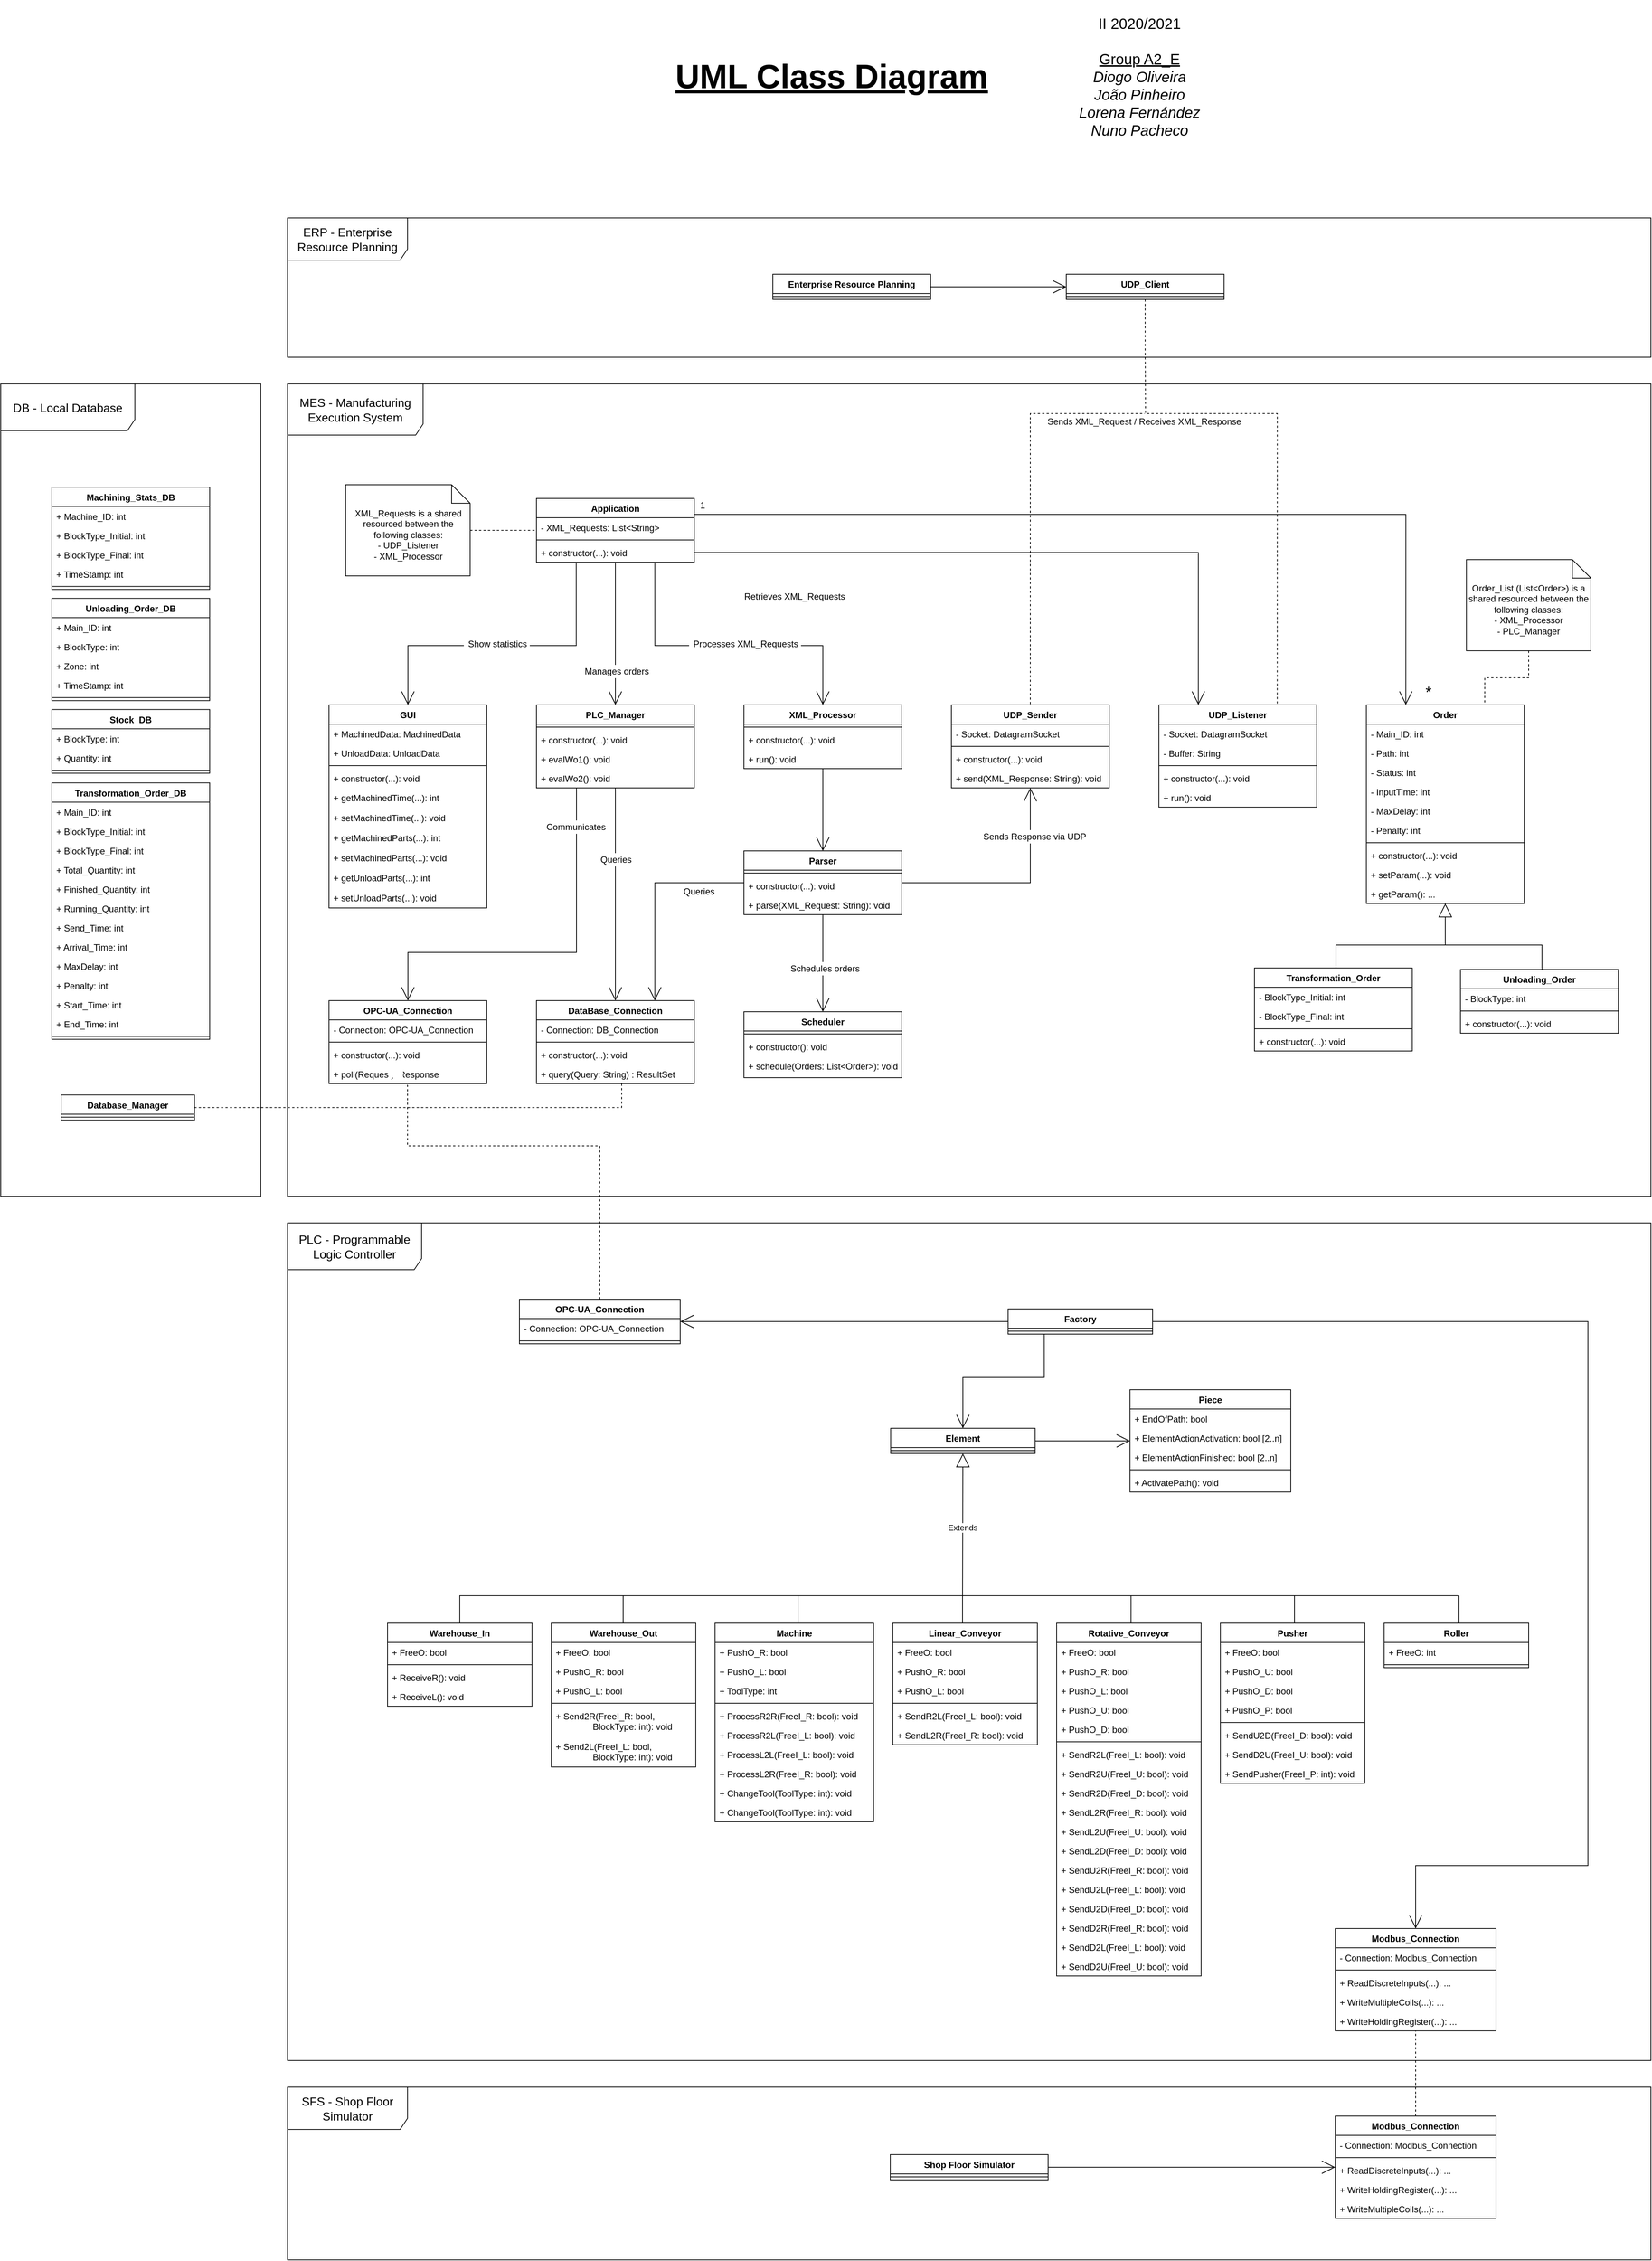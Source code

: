 <mxfile version="14.7.3" type="google" pages="4"><diagram id="SDFI2hK7HdE_yOEQj6Ph" name="Classes"><mxGraphModel dx="-549" dy="835" grid="0" gridSize="10" guides="1" tooltips="1" connect="1" arrows="1" fold="1" page="1" pageScale="1" pageWidth="2339" pageHeight="3300" math="0" shadow="0"><root><mxCell id="SK3W8WNIQ0Al8POy8y6P-0"/><mxCell id="SK3W8WNIQ0Al8POy8y6P-1" parent="SK3W8WNIQ0Al8POy8y6P-0"/><mxCell id="bJxv0t5zgISRN57JyyEs-0" value="&lt;font style=&quot;font-size: 16px&quot;&gt;PLC - Programmable Logic Controller&lt;/font&gt;" style="shape=umlFrame;whiteSpace=wrap;html=1;width=181;height=63;" parent="SK3W8WNIQ0Al8POy8y6P-1" vertex="1"><mxGeometry x="2774" y="1738" width="1840" height="1130" as="geometry"/></mxCell><mxCell id="G7X5iM56K3O0bCBGKMir-7" value="&lt;font style=&quot;font-size: 16px&quot;&gt;ERP - Enterprise Resource Planning&lt;/font&gt;" style="shape=umlFrame;whiteSpace=wrap;html=1;width=162;height=57;" parent="SK3W8WNIQ0Al8POy8y6P-1" vertex="1"><mxGeometry x="2774" y="382" width="1840" height="188" as="geometry"/></mxCell><mxCell id="luwT-7vZDs_wB4DdUg14-0" value="&lt;font style=&quot;font-size: 16px&quot;&gt;MES - Manufacturing Execution System&lt;/font&gt;" style="shape=umlFrame;whiteSpace=wrap;html=1;width=183;height=69;" parent="SK3W8WNIQ0Al8POy8y6P-1" vertex="1"><mxGeometry x="2774" y="606" width="1840" height="1096" as="geometry"/></mxCell><mxCell id="luwT-7vZDs_wB4DdUg14-8" value="&lt;font style=&quot;font-size: 16px&quot;&gt;SFS - Shop Floor Simulator&lt;/font&gt;" style="shape=umlFrame;whiteSpace=wrap;html=1;width=162;height=57;" parent="SK3W8WNIQ0Al8POy8y6P-1" vertex="1"><mxGeometry x="2774" y="2904" width="1840" height="233" as="geometry"/></mxCell><mxCell id="MokM4qCma66stvT-VzrQ-0" value="&lt;font style=&quot;font-size: 16px&quot;&gt;DB - Local Database&lt;/font&gt;" style="shape=umlFrame;whiteSpace=wrap;html=1;width=181;height=63;" parent="SK3W8WNIQ0Al8POy8y6P-1" vertex="1"><mxGeometry x="2387" y="606" width="351" height="1096" as="geometry"/></mxCell><mxCell id="pr_PS6EWsB2I5YH7l72a-6" style="edgeStyle=orthogonalEdgeStyle;rounded=0;orthogonalLoop=1;jettySize=auto;html=1;startArrow=open;startFill=0;endArrow=none;endFill=0;entryX=1;entryY=0.5;entryDx=0;entryDy=0;exitX=0.25;exitY=0;exitDx=0;exitDy=0;endSize=16;startSize=16;" parent="SK3W8WNIQ0Al8POy8y6P-1" source="SK3W8WNIQ0Al8POy8y6P-2" target="x375OT32T0MCDLm3YEN1-5" edge="1"><mxGeometry relative="1" as="geometry"><mxPoint x="4059" y="1032" as="sourcePoint"/><Array as="points"><mxPoint x="4003" y="833"/></Array><mxPoint x="3368" y="860" as="targetPoint"/></mxGeometry></mxCell><mxCell id="SK3W8WNIQ0Al8POy8y6P-2" value="UDP_Listener" style="swimlane;fontStyle=1;align=center;verticalAlign=top;childLayout=stackLayout;horizontal=1;startSize=26;horizontalStack=0;resizeParent=1;resizeParentMax=0;resizeLast=0;collapsible=1;marginBottom=0;labelBorderColor=none;labelBackgroundColor=none;glass=0;shadow=0;sketch=0;rounded=0;" parent="SK3W8WNIQ0Al8POy8y6P-1" vertex="1"><mxGeometry x="3950" y="1039" width="213" height="138" as="geometry"/></mxCell><mxCell id="SK3W8WNIQ0Al8POy8y6P-6" value="- Socket: DatagramSocket" style="text;strokeColor=none;fillColor=none;align=left;verticalAlign=top;spacingLeft=4;spacingRight=4;overflow=hidden;rotatable=0;points=[[0,0.5],[1,0.5]];portConstraint=eastwest;" parent="SK3W8WNIQ0Al8POy8y6P-2" vertex="1"><mxGeometry y="26" width="213" height="26" as="geometry"/></mxCell><mxCell id="SK3W8WNIQ0Al8POy8y6P-3" value="- Buffer: String" style="text;strokeColor=none;fillColor=none;align=left;verticalAlign=top;spacingLeft=4;spacingRight=4;overflow=hidden;rotatable=0;points=[[0,0.5],[1,0.5]];portConstraint=eastwest;" parent="SK3W8WNIQ0Al8POy8y6P-2" vertex="1"><mxGeometry y="52" width="213" height="26" as="geometry"/></mxCell><mxCell id="SK3W8WNIQ0Al8POy8y6P-4" value="" style="line;strokeWidth=1;fillColor=none;align=left;verticalAlign=middle;spacingTop=-1;spacingLeft=3;spacingRight=3;rotatable=0;labelPosition=right;points=[];portConstraint=eastwest;" parent="SK3W8WNIQ0Al8POy8y6P-2" vertex="1"><mxGeometry y="78" width="213" height="8" as="geometry"/></mxCell><mxCell id="SK3W8WNIQ0Al8POy8y6P-20" value="+ constructor(...): void" style="text;strokeColor=none;fillColor=none;align=left;verticalAlign=top;spacingLeft=4;spacingRight=4;overflow=hidden;rotatable=0;points=[[0,0.5],[1,0.5]];portConstraint=eastwest;" parent="SK3W8WNIQ0Al8POy8y6P-2" vertex="1"><mxGeometry y="86" width="213" height="26" as="geometry"/></mxCell><mxCell id="SK3W8WNIQ0Al8POy8y6P-5" value="+ run(): void" style="text;strokeColor=none;fillColor=none;align=left;verticalAlign=top;spacingLeft=4;spacingRight=4;overflow=hidden;rotatable=0;points=[[0,0.5],[1,0.5]];portConstraint=eastwest;" parent="SK3W8WNIQ0Al8POy8y6P-2" vertex="1"><mxGeometry y="112" width="213" height="26" as="geometry"/></mxCell><mxCell id="pr_PS6EWsB2I5YH7l72a-7" style="edgeStyle=orthogonalEdgeStyle;rounded=0;orthogonalLoop=1;jettySize=auto;html=1;exitX=0.5;exitY=0;exitDx=0;exitDy=0;entryX=0.75;entryY=1;entryDx=0;entryDy=0;startArrow=open;startFill=0;endArrow=none;endFill=0;endSize=16;startSize=16;" parent="SK3W8WNIQ0Al8POy8y6P-1" source="SK3W8WNIQ0Al8POy8y6P-7" target="x375OT32T0MCDLm3YEN1-0" edge="1"><mxGeometry relative="1" as="geometry"><Array as="points"><mxPoint x="3497" y="959"/><mxPoint x="3270" y="959"/></Array></mxGeometry></mxCell><mxCell id="bIBrgNiGgp5EZwNk9SXb-10" style="edgeStyle=orthogonalEdgeStyle;rounded=0;orthogonalLoop=1;jettySize=auto;html=1;entryX=0.5;entryY=0;entryDx=0;entryDy=0;startArrow=none;startFill=0;startSize=12;endArrow=open;endFill=0;endSize=16;" parent="SK3W8WNIQ0Al8POy8y6P-1" source="SK3W8WNIQ0Al8POy8y6P-7" target="SK3W8WNIQ0Al8POy8y6P-22" edge="1"><mxGeometry relative="1" as="geometry"/></mxCell><mxCell id="SK3W8WNIQ0Al8POy8y6P-7" value="XML_Processor" style="swimlane;fontStyle=1;align=center;verticalAlign=top;childLayout=stackLayout;horizontal=1;startSize=26;horizontalStack=0;resizeParent=1;resizeParentMax=0;resizeLast=0;collapsible=1;marginBottom=0;labelBorderColor=none;labelBackgroundColor=none;glass=0;shadow=0;sketch=0;rounded=0;" parent="SK3W8WNIQ0Al8POy8y6P-1" vertex="1"><mxGeometry x="3390" y="1039" width="213" height="86" as="geometry"/></mxCell><mxCell id="SK3W8WNIQ0Al8POy8y6P-10" value="" style="line;strokeWidth=1;fillColor=none;align=left;verticalAlign=middle;spacingTop=-1;spacingLeft=3;spacingRight=3;rotatable=0;labelPosition=right;points=[];portConstraint=eastwest;" parent="SK3W8WNIQ0Al8POy8y6P-7" vertex="1"><mxGeometry y="26" width="213" height="8" as="geometry"/></mxCell><mxCell id="SK3W8WNIQ0Al8POy8y6P-21" value="+ constructor(...): void" style="text;strokeColor=none;fillColor=none;align=left;verticalAlign=top;spacingLeft=4;spacingRight=4;overflow=hidden;rotatable=0;points=[[0,0.5],[1,0.5]];portConstraint=eastwest;" parent="SK3W8WNIQ0Al8POy8y6P-7" vertex="1"><mxGeometry y="34" width="213" height="26" as="geometry"/></mxCell><mxCell id="SK3W8WNIQ0Al8POy8y6P-17" value="+ run(): void" style="text;strokeColor=none;fillColor=none;align=left;verticalAlign=top;spacingLeft=4;spacingRight=4;overflow=hidden;rotatable=0;points=[[0,0.5],[1,0.5]];portConstraint=eastwest;" parent="SK3W8WNIQ0Al8POy8y6P-7" vertex="1"><mxGeometry y="60" width="213" height="26" as="geometry"/></mxCell><mxCell id="bIBrgNiGgp5EZwNk9SXb-12" style="edgeStyle=orthogonalEdgeStyle;rounded=0;orthogonalLoop=1;jettySize=auto;html=1;entryX=0.75;entryY=0;entryDx=0;entryDy=0;startArrow=none;startFill=0;startSize=16;endArrow=open;endFill=0;endSize=16;" parent="SK3W8WNIQ0Al8POy8y6P-1" source="SK3W8WNIQ0Al8POy8y6P-22" target="vF1wvzOD5CgQl-EDB4gp-27" edge="1"><mxGeometry relative="1" as="geometry"/></mxCell><mxCell id="bIBrgNiGgp5EZwNk9SXb-13" style="edgeStyle=orthogonalEdgeStyle;rounded=0;orthogonalLoop=1;jettySize=auto;html=1;startArrow=none;startFill=0;startSize=16;endArrow=open;endFill=0;endSize=16;" parent="SK3W8WNIQ0Al8POy8y6P-1" source="SK3W8WNIQ0Al8POy8y6P-22" target="PBJRvKlijQDgfsJc4lSV-0" edge="1"><mxGeometry relative="1" as="geometry"/></mxCell><mxCell id="SK3W8WNIQ0Al8POy8y6P-22" value="Parser" style="swimlane;fontStyle=1;align=center;verticalAlign=top;childLayout=stackLayout;horizontal=1;startSize=26;horizontalStack=0;resizeParent=1;resizeParentMax=0;resizeLast=0;collapsible=1;marginBottom=0;" parent="SK3W8WNIQ0Al8POy8y6P-1" vertex="1"><mxGeometry x="3390" y="1236" width="213" height="86" as="geometry"/></mxCell><mxCell id="SK3W8WNIQ0Al8POy8y6P-27" value="" style="line;strokeWidth=1;fillColor=none;align=left;verticalAlign=middle;spacingTop=-1;spacingLeft=3;spacingRight=3;rotatable=0;labelPosition=right;points=[];portConstraint=eastwest;" parent="SK3W8WNIQ0Al8POy8y6P-22" vertex="1"><mxGeometry y="26" width="213" height="8" as="geometry"/></mxCell><mxCell id="SK3W8WNIQ0Al8POy8y6P-28" value="+ constructor(...): void" style="text;strokeColor=none;fillColor=none;align=left;verticalAlign=top;spacingLeft=4;spacingRight=4;overflow=hidden;rotatable=0;points=[[0,0.5],[1,0.5]];portConstraint=eastwest;" parent="SK3W8WNIQ0Al8POy8y6P-22" vertex="1"><mxGeometry y="34" width="213" height="26" as="geometry"/></mxCell><mxCell id="SK3W8WNIQ0Al8POy8y6P-29" value="+ parse(XML_Request: String): void" style="text;strokeColor=none;fillColor=none;align=left;verticalAlign=top;spacingLeft=4;spacingRight=4;overflow=hidden;rotatable=0;points=[[0,0.5],[1,0.5]];portConstraint=eastwest;" parent="SK3W8WNIQ0Al8POy8y6P-22" vertex="1"><mxGeometry y="60" width="213" height="26" as="geometry"/></mxCell><mxCell id="PBJRvKlijQDgfsJc4lSV-0" value="Scheduler" style="swimlane;fontStyle=1;align=center;verticalAlign=top;childLayout=stackLayout;horizontal=1;startSize=26;horizontalStack=0;resizeParent=1;resizeParentMax=0;resizeLast=0;collapsible=1;marginBottom=0;" parent="SK3W8WNIQ0Al8POy8y6P-1" vertex="1"><mxGeometry x="3390" y="1453" width="213" height="89" as="geometry"/></mxCell><mxCell id="PBJRvKlijQDgfsJc4lSV-1" value="" style="line;strokeWidth=1;fillColor=none;align=left;verticalAlign=middle;spacingTop=-1;spacingLeft=3;spacingRight=3;rotatable=0;labelPosition=right;points=[];portConstraint=eastwest;" parent="PBJRvKlijQDgfsJc4lSV-0" vertex="1"><mxGeometry y="26" width="213" height="8" as="geometry"/></mxCell><mxCell id="PBJRvKlijQDgfsJc4lSV-2" value="+ constructor(): void" style="text;strokeColor=none;fillColor=none;align=left;verticalAlign=top;spacingLeft=4;spacingRight=4;overflow=hidden;rotatable=0;points=[[0,0.5],[1,0.5]];portConstraint=eastwest;" parent="PBJRvKlijQDgfsJc4lSV-0" vertex="1"><mxGeometry y="34" width="213" height="26" as="geometry"/></mxCell><mxCell id="PBJRvKlijQDgfsJc4lSV-3" value="+ schedule(Orders: List&lt;Order&gt;): void" style="text;strokeColor=none;fillColor=none;align=left;verticalAlign=top;spacingLeft=4;spacingRight=4;overflow=hidden;rotatable=0;points=[[0,0.5],[1,0.5]];portConstraint=eastwest;" parent="PBJRvKlijQDgfsJc4lSV-0" vertex="1"><mxGeometry y="60" width="213" height="29" as="geometry"/></mxCell><mxCell id="G7X5iM56K3O0bCBGKMir-1" style="edgeStyle=orthogonalEdgeStyle;rounded=0;orthogonalLoop=1;jettySize=auto;html=1;exitX=0.5;exitY=1;exitDx=0;exitDy=0;startArrow=block;startFill=0;startSize=16;endArrow=none;endFill=0;endSize=16;" parent="SK3W8WNIQ0Al8POy8y6P-1" source="PBJRvKlijQDgfsJc4lSV-4" edge="1"><mxGeometry relative="1" as="geometry"><mxPoint x="4336.517" y="1362.919" as="targetPoint"/></mxGeometry></mxCell><mxCell id="PBJRvKlijQDgfsJc4lSV-4" value="Order" style="swimlane;fontStyle=1;align=center;verticalAlign=top;childLayout=stackLayout;horizontal=1;startSize=26;horizontalStack=0;resizeParent=1;resizeParentMax=0;resizeLast=0;collapsible=1;marginBottom=0;" parent="SK3W8WNIQ0Al8POy8y6P-1" vertex="1"><mxGeometry x="4230" y="1039" width="213" height="268" as="geometry"/></mxCell><mxCell id="vF1wvzOD5CgQl-EDB4gp-48" value="- Main_ID: int" style="text;strokeColor=none;fillColor=none;align=left;verticalAlign=top;spacingLeft=4;spacingRight=4;overflow=hidden;rotatable=0;points=[[0,0.5],[1,0.5]];portConstraint=eastwest;" parent="PBJRvKlijQDgfsJc4lSV-4" vertex="1"><mxGeometry y="26" width="213" height="26" as="geometry"/></mxCell><mxCell id="PBJRvKlijQDgfsJc4lSV-12" value="- Path: int" style="text;strokeColor=none;fillColor=none;align=left;verticalAlign=top;spacingLeft=4;spacingRight=4;overflow=hidden;rotatable=0;points=[[0,0.5],[1,0.5]];portConstraint=eastwest;" parent="PBJRvKlijQDgfsJc4lSV-4" vertex="1"><mxGeometry y="52" width="213" height="26" as="geometry"/></mxCell><mxCell id="rismOEtWbgsBC4PfmXXO-1" value="- Status: int" style="text;strokeColor=none;fillColor=none;align=left;verticalAlign=top;spacingLeft=4;spacingRight=4;overflow=hidden;rotatable=0;points=[[0,0.5],[1,0.5]];portConstraint=eastwest;" parent="PBJRvKlijQDgfsJc4lSV-4" vertex="1"><mxGeometry y="78" width="213" height="26" as="geometry"/></mxCell><mxCell id="rismOEtWbgsBC4PfmXXO-2" value="- InputTime: int" style="text;strokeColor=none;fillColor=none;align=left;verticalAlign=top;spacingLeft=4;spacingRight=4;overflow=hidden;rotatable=0;points=[[0,0.5],[1,0.5]];portConstraint=eastwest;" parent="PBJRvKlijQDgfsJc4lSV-4" vertex="1"><mxGeometry y="104" width="213" height="26" as="geometry"/></mxCell><mxCell id="rismOEtWbgsBC4PfmXXO-0" value="- MaxDelay: int" style="text;strokeColor=none;fillColor=none;align=left;verticalAlign=top;spacingLeft=4;spacingRight=4;overflow=hidden;rotatable=0;points=[[0,0.5],[1,0.5]];portConstraint=eastwest;" parent="PBJRvKlijQDgfsJc4lSV-4" vertex="1"><mxGeometry y="130" width="213" height="26" as="geometry"/></mxCell><mxCell id="rismOEtWbgsBC4PfmXXO-3" value="- Penalty: int" style="text;strokeColor=none;fillColor=none;align=left;verticalAlign=top;spacingLeft=4;spacingRight=4;overflow=hidden;rotatable=0;points=[[0,0.5],[1,0.5]];portConstraint=eastwest;" parent="PBJRvKlijQDgfsJc4lSV-4" vertex="1"><mxGeometry y="156" width="213" height="26" as="geometry"/></mxCell><mxCell id="PBJRvKlijQDgfsJc4lSV-8" value="" style="line;strokeWidth=1;fillColor=none;align=left;verticalAlign=middle;spacingTop=-1;spacingLeft=3;spacingRight=3;rotatable=0;labelPosition=right;points=[];portConstraint=eastwest;" parent="PBJRvKlijQDgfsJc4lSV-4" vertex="1"><mxGeometry y="182" width="213" height="8" as="geometry"/></mxCell><mxCell id="PBJRvKlijQDgfsJc4lSV-9" value="+ constructor(...): void" style="text;strokeColor=none;fillColor=none;align=left;verticalAlign=top;spacingLeft=4;spacingRight=4;overflow=hidden;rotatable=0;points=[[0,0.5],[1,0.5]];portConstraint=eastwest;" parent="PBJRvKlijQDgfsJc4lSV-4" vertex="1"><mxGeometry y="190" width="213" height="26" as="geometry"/></mxCell><mxCell id="vF1wvzOD5CgQl-EDB4gp-11" value="+ setParam(...): void" style="text;strokeColor=none;fillColor=none;align=left;verticalAlign=top;spacingLeft=4;spacingRight=4;overflow=hidden;rotatable=0;points=[[0,0.5],[1,0.5]];portConstraint=eastwest;" parent="PBJRvKlijQDgfsJc4lSV-4" vertex="1"><mxGeometry y="216" width="213" height="26" as="geometry"/></mxCell><mxCell id="rismOEtWbgsBC4PfmXXO-6" value="+ getParam(): ..." style="text;strokeColor=none;fillColor=none;align=left;verticalAlign=top;spacingLeft=4;spacingRight=4;overflow=hidden;rotatable=0;points=[[0,0.5],[1,0.5]];portConstraint=eastwest;" parent="PBJRvKlijQDgfsJc4lSV-4" vertex="1"><mxGeometry y="242" width="213" height="26" as="geometry"/></mxCell><mxCell id="EC2mMekP4q8i9MoA6ge3-1" style="rounded=0;orthogonalLoop=1;jettySize=auto;html=1;exitX=0.5;exitY=0;exitDx=0;exitDy=0;endArrow=none;endFill=0;edgeStyle=orthogonalEdgeStyle;" parent="SK3W8WNIQ0Al8POy8y6P-1" source="vF1wvzOD5CgQl-EDB4gp-0" edge="1"><mxGeometry relative="1" as="geometry"><mxPoint x="4467" y="1394" as="targetPoint"/><Array as="points"><mxPoint x="4189" y="1417"/><mxPoint x="4189" y="1363"/><mxPoint x="4467" y="1363"/></Array></mxGeometry></mxCell><mxCell id="vF1wvzOD5CgQl-EDB4gp-0" value="Transformation_Order" style="swimlane;fontStyle=1;align=center;verticalAlign=top;childLayout=stackLayout;horizontal=1;startSize=26;horizontalStack=0;resizeParent=1;resizeParentMax=0;resizeLast=0;collapsible=1;marginBottom=0;" parent="SK3W8WNIQ0Al8POy8y6P-1" vertex="1"><mxGeometry x="4079" y="1394" width="213" height="112" as="geometry"/></mxCell><mxCell id="vF1wvzOD5CgQl-EDB4gp-2" value="- BlockType_Initial: int" style="text;strokeColor=none;fillColor=none;align=left;verticalAlign=top;spacingLeft=4;spacingRight=4;overflow=hidden;rotatable=0;points=[[0,0.5],[1,0.5]];portConstraint=eastwest;" parent="vF1wvzOD5CgQl-EDB4gp-0" vertex="1"><mxGeometry y="26" width="213" height="26" as="geometry"/></mxCell><mxCell id="vF1wvzOD5CgQl-EDB4gp-10" value="- BlockType_Final: int" style="text;strokeColor=none;fillColor=none;align=left;verticalAlign=top;spacingLeft=4;spacingRight=4;overflow=hidden;rotatable=0;points=[[0,0.5],[1,0.5]];portConstraint=eastwest;" parent="vF1wvzOD5CgQl-EDB4gp-0" vertex="1"><mxGeometry y="52" width="213" height="26" as="geometry"/></mxCell><mxCell id="vF1wvzOD5CgQl-EDB4gp-3" value="" style="line;strokeWidth=1;fillColor=none;align=left;verticalAlign=middle;spacingTop=-1;spacingLeft=3;spacingRight=3;rotatable=0;labelPosition=right;points=[];portConstraint=eastwest;" parent="vF1wvzOD5CgQl-EDB4gp-0" vertex="1"><mxGeometry y="78" width="213" height="8" as="geometry"/></mxCell><mxCell id="vF1wvzOD5CgQl-EDB4gp-4" value="+ constructor(...): void" style="text;strokeColor=none;fillColor=none;align=left;verticalAlign=top;spacingLeft=4;spacingRight=4;overflow=hidden;rotatable=0;points=[[0,0.5],[1,0.5]];portConstraint=eastwest;" parent="vF1wvzOD5CgQl-EDB4gp-0" vertex="1"><mxGeometry y="86" width="213" height="26" as="geometry"/></mxCell><mxCell id="RmMzLXaISz67yUFw-Fn7-6" style="edgeStyle=orthogonalEdgeStyle;rounded=0;orthogonalLoop=1;jettySize=auto;html=1;exitX=0.5;exitY=0;exitDx=0;exitDy=0;endArrow=none;endFill=0;" parent="SK3W8WNIQ0Al8POy8y6P-1" source="vF1wvzOD5CgQl-EDB4gp-5" edge="1"><mxGeometry relative="1" as="geometry"><mxPoint x="4467" y="1394" as="targetPoint"/></mxGeometry></mxCell><mxCell id="vF1wvzOD5CgQl-EDB4gp-5" value="Unloading_Order" style="swimlane;fontStyle=1;align=center;verticalAlign=top;childLayout=stackLayout;horizontal=1;startSize=26;horizontalStack=0;resizeParent=1;resizeParentMax=0;resizeLast=0;collapsible=1;marginBottom=0;" parent="SK3W8WNIQ0Al8POy8y6P-1" vertex="1"><mxGeometry x="4357" y="1396" width="213" height="86" as="geometry"/></mxCell><mxCell id="vF1wvzOD5CgQl-EDB4gp-6" value="- BlockType: int" style="text;strokeColor=none;fillColor=none;align=left;verticalAlign=top;spacingLeft=4;spacingRight=4;overflow=hidden;rotatable=0;points=[[0,0.5],[1,0.5]];portConstraint=eastwest;" parent="vF1wvzOD5CgQl-EDB4gp-5" vertex="1"><mxGeometry y="26" width="213" height="26" as="geometry"/></mxCell><mxCell id="vF1wvzOD5CgQl-EDB4gp-8" value="" style="line;strokeWidth=1;fillColor=none;align=left;verticalAlign=middle;spacingTop=-1;spacingLeft=3;spacingRight=3;rotatable=0;labelPosition=right;points=[];portConstraint=eastwest;" parent="vF1wvzOD5CgQl-EDB4gp-5" vertex="1"><mxGeometry y="52" width="213" height="8" as="geometry"/></mxCell><mxCell id="vF1wvzOD5CgQl-EDB4gp-9" value="+ constructor(...): void" style="text;strokeColor=none;fillColor=none;align=left;verticalAlign=top;spacingLeft=4;spacingRight=4;overflow=hidden;rotatable=0;points=[[0,0.5],[1,0.5]];portConstraint=eastwest;" parent="vF1wvzOD5CgQl-EDB4gp-5" vertex="1"><mxGeometry y="60" width="213" height="26" as="geometry"/></mxCell><mxCell id="vF1wvzOD5CgQl-EDB4gp-14" value="PLC_Manager" style="swimlane;fontStyle=1;align=center;verticalAlign=top;childLayout=stackLayout;horizontal=1;startSize=26;horizontalStack=0;resizeParent=1;resizeParentMax=0;resizeLast=0;collapsible=1;marginBottom=0;labelBorderColor=none;labelBackgroundColor=none;glass=0;shadow=0;sketch=0;rounded=0;" parent="SK3W8WNIQ0Al8POy8y6P-1" vertex="1"><mxGeometry x="3110" y="1039" width="213" height="112" as="geometry"/></mxCell><mxCell id="vF1wvzOD5CgQl-EDB4gp-16" value="" style="line;strokeWidth=1;fillColor=none;align=left;verticalAlign=middle;spacingTop=-1;spacingLeft=3;spacingRight=3;rotatable=0;labelPosition=right;points=[];portConstraint=eastwest;" parent="vF1wvzOD5CgQl-EDB4gp-14" vertex="1"><mxGeometry y="26" width="213" height="8" as="geometry"/></mxCell><mxCell id="vF1wvzOD5CgQl-EDB4gp-17" value="+ constructor(...): void" style="text;strokeColor=none;fillColor=none;align=left;verticalAlign=top;spacingLeft=4;spacingRight=4;overflow=hidden;rotatable=0;points=[[0,0.5],[1,0.5]];portConstraint=eastwest;" parent="vF1wvzOD5CgQl-EDB4gp-14" vertex="1"><mxGeometry y="34" width="213" height="26" as="geometry"/></mxCell><mxCell id="BGHefeKnyPU73NnLhly1-9" value="+ evalWo1(): void" style="text;strokeColor=none;fillColor=none;align=left;verticalAlign=top;spacingLeft=4;spacingRight=4;overflow=hidden;rotatable=0;points=[[0,0.5],[1,0.5]];portConstraint=eastwest;" parent="vF1wvzOD5CgQl-EDB4gp-14" vertex="1"><mxGeometry y="60" width="213" height="26" as="geometry"/></mxCell><mxCell id="BGHefeKnyPU73NnLhly1-10" value="+ evalWo2(): void" style="text;strokeColor=none;fillColor=none;align=left;verticalAlign=top;spacingLeft=4;spacingRight=4;overflow=hidden;rotatable=0;points=[[0,0.5],[1,0.5]];portConstraint=eastwest;" parent="vF1wvzOD5CgQl-EDB4gp-14" vertex="1"><mxGeometry y="86" width="213" height="26" as="geometry"/></mxCell><mxCell id="pr_PS6EWsB2I5YH7l72a-10" style="edgeStyle=orthogonalEdgeStyle;rounded=0;orthogonalLoop=1;jettySize=auto;html=1;exitX=0.5;exitY=0;exitDx=0;exitDy=0;startArrow=open;startFill=0;endArrow=none;endFill=0;entryX=0.252;entryY=1.013;entryDx=0;entryDy=0;entryPerimeter=0;endSize=16;startSize=16;" parent="SK3W8WNIQ0Al8POy8y6P-1" source="vF1wvzOD5CgQl-EDB4gp-21" target="x375OT32T0MCDLm3YEN1-5" edge="1"><mxGeometry relative="1" as="geometry"><Array as="points"><mxPoint x="2937" y="959"/><mxPoint x="3164" y="959"/></Array><mxPoint x="3151" y="900" as="targetPoint"/></mxGeometry></mxCell><mxCell id="vF1wvzOD5CgQl-EDB4gp-21" value="GUI" style="swimlane;fontStyle=1;align=center;verticalAlign=top;childLayout=stackLayout;horizontal=1;startSize=26;horizontalStack=0;resizeParent=1;resizeParentMax=0;resizeLast=0;collapsible=1;marginBottom=0;labelBorderColor=none;labelBackgroundColor=none;glass=0;shadow=0;sketch=0;rounded=0;" parent="SK3W8WNIQ0Al8POy8y6P-1" vertex="1"><mxGeometry x="2830" y="1039" width="213" height="274" as="geometry"/></mxCell><mxCell id="BGHefeKnyPU73NnLhly1-1" value="+ MachinedData: MachinedData" style="text;strokeColor=none;fillColor=none;align=left;verticalAlign=top;spacingLeft=4;spacingRight=4;overflow=hidden;rotatable=0;points=[[0,0.5],[1,0.5]];portConstraint=eastwest;" parent="vF1wvzOD5CgQl-EDB4gp-21" vertex="1"><mxGeometry y="26" width="213" height="26" as="geometry"/></mxCell><mxCell id="BGHefeKnyPU73NnLhly1-2" value="+ UnloadData: UnloadData" style="text;strokeColor=none;fillColor=none;align=left;verticalAlign=top;spacingLeft=4;spacingRight=4;overflow=hidden;rotatable=0;points=[[0,0.5],[1,0.5]];portConstraint=eastwest;" parent="vF1wvzOD5CgQl-EDB4gp-21" vertex="1"><mxGeometry y="52" width="213" height="26" as="geometry"/></mxCell><mxCell id="vF1wvzOD5CgQl-EDB4gp-23" value="" style="line;strokeWidth=1;fillColor=none;align=left;verticalAlign=middle;spacingTop=-1;spacingLeft=3;spacingRight=3;rotatable=0;labelPosition=right;points=[];portConstraint=eastwest;" parent="vF1wvzOD5CgQl-EDB4gp-21" vertex="1"><mxGeometry y="78" width="213" height="8" as="geometry"/></mxCell><mxCell id="vF1wvzOD5CgQl-EDB4gp-24" value="+ constructor(...): void" style="text;strokeColor=none;fillColor=none;align=left;verticalAlign=top;spacingLeft=4;spacingRight=4;overflow=hidden;rotatable=0;points=[[0,0.5],[1,0.5]];portConstraint=eastwest;" parent="vF1wvzOD5CgQl-EDB4gp-21" vertex="1"><mxGeometry y="86" width="213" height="26" as="geometry"/></mxCell><mxCell id="BGHefeKnyPU73NnLhly1-4" value="+ getMachinedTime(...): int" style="text;strokeColor=none;fillColor=none;align=left;verticalAlign=top;spacingLeft=4;spacingRight=4;overflow=hidden;rotatable=0;points=[[0,0.5],[1,0.5]];portConstraint=eastwest;" parent="vF1wvzOD5CgQl-EDB4gp-21" vertex="1"><mxGeometry y="112" width="213" height="27" as="geometry"/></mxCell><mxCell id="vF1wvzOD5CgQl-EDB4gp-25" value="+ setMachinedTime(...): void" style="text;strokeColor=none;fillColor=none;align=left;verticalAlign=top;spacingLeft=4;spacingRight=4;overflow=hidden;rotatable=0;points=[[0,0.5],[1,0.5]];portConstraint=eastwest;" parent="vF1wvzOD5CgQl-EDB4gp-21" vertex="1"><mxGeometry y="139" width="213" height="27" as="geometry"/></mxCell><mxCell id="BGHefeKnyPU73NnLhly1-5" value="+ getMachinedParts(...): int" style="text;strokeColor=none;fillColor=none;align=left;verticalAlign=top;spacingLeft=4;spacingRight=4;overflow=hidden;rotatable=0;points=[[0,0.5],[1,0.5]];portConstraint=eastwest;" parent="vF1wvzOD5CgQl-EDB4gp-21" vertex="1"><mxGeometry y="166" width="213" height="27" as="geometry"/></mxCell><mxCell id="BGHefeKnyPU73NnLhly1-6" value="+ setMachinedParts(...): void" style="text;strokeColor=none;fillColor=none;align=left;verticalAlign=top;spacingLeft=4;spacingRight=4;overflow=hidden;rotatable=0;points=[[0,0.5],[1,0.5]];portConstraint=eastwest;" parent="vF1wvzOD5CgQl-EDB4gp-21" vertex="1"><mxGeometry y="193" width="213" height="27" as="geometry"/></mxCell><mxCell id="BGHefeKnyPU73NnLhly1-7" value="+ getUnloadParts(...): int" style="text;strokeColor=none;fillColor=none;align=left;verticalAlign=top;spacingLeft=4;spacingRight=4;overflow=hidden;rotatable=0;points=[[0,0.5],[1,0.5]];portConstraint=eastwest;" parent="vF1wvzOD5CgQl-EDB4gp-21" vertex="1"><mxGeometry y="220" width="213" height="27" as="geometry"/></mxCell><mxCell id="BGHefeKnyPU73NnLhly1-8" value="+ setUnloadParts(...): void" style="text;strokeColor=none;fillColor=none;align=left;verticalAlign=top;spacingLeft=4;spacingRight=4;overflow=hidden;rotatable=0;points=[[0,0.5],[1,0.5]];portConstraint=eastwest;" parent="vF1wvzOD5CgQl-EDB4gp-21" vertex="1"><mxGeometry y="247" width="213" height="27" as="geometry"/></mxCell><mxCell id="pr_PS6EWsB2I5YH7l72a-4" style="edgeStyle=orthogonalEdgeStyle;rounded=0;orthogonalLoop=1;jettySize=auto;html=1;exitX=0.5;exitY=0;exitDx=0;exitDy=0;startArrow=open;startFill=0;endArrow=none;endFill=0;endSize=16;startSize=16;" parent="SK3W8WNIQ0Al8POy8y6P-1" source="vF1wvzOD5CgQl-EDB4gp-27" target="vF1wvzOD5CgQl-EDB4gp-14" edge="1"><mxGeometry relative="1" as="geometry"><mxPoint x="3216.926" y="1124.61" as="targetPoint"/></mxGeometry></mxCell><mxCell id="G7X5iM56K3O0bCBGKMir-11" style="edgeStyle=orthogonalEdgeStyle;rounded=0;orthogonalLoop=1;jettySize=auto;html=1;entryX=1;entryY=0.5;entryDx=0;entryDy=0;startArrow=none;startFill=0;startSize=16;endArrow=none;endFill=0;endSize=16;fontSize=16;dashed=1;" parent="SK3W8WNIQ0Al8POy8y6P-1" source="vF1wvzOD5CgQl-EDB4gp-27" target="SskS_7INsFAF_P9eOC5L-31" edge="1"><mxGeometry relative="1" as="geometry"><Array as="points"><mxPoint x="3225" y="1438"/></Array></mxGeometry></mxCell><mxCell id="vF1wvzOD5CgQl-EDB4gp-27" value="DataBase_Connection" style="swimlane;fontStyle=1;align=center;verticalAlign=top;childLayout=stackLayout;horizontal=1;startSize=26;horizontalStack=0;resizeParent=1;resizeParentMax=0;resizeLast=0;collapsible=1;marginBottom=0;" parent="SK3W8WNIQ0Al8POy8y6P-1" vertex="1"><mxGeometry x="3110" y="1438" width="213" height="112" as="geometry"/></mxCell><mxCell id="vF1wvzOD5CgQl-EDB4gp-28" value="- Connection: DB_Connection" style="text;strokeColor=none;fillColor=none;align=left;verticalAlign=top;spacingLeft=4;spacingRight=4;overflow=hidden;rotatable=0;points=[[0,0.5],[1,0.5]];portConstraint=eastwest;" parent="vF1wvzOD5CgQl-EDB4gp-27" vertex="1"><mxGeometry y="26" width="213" height="26" as="geometry"/></mxCell><mxCell id="vF1wvzOD5CgQl-EDB4gp-29" value="" style="line;strokeWidth=1;fillColor=none;align=left;verticalAlign=middle;spacingTop=-1;spacingLeft=3;spacingRight=3;rotatable=0;labelPosition=right;points=[];portConstraint=eastwest;" parent="vF1wvzOD5CgQl-EDB4gp-27" vertex="1"><mxGeometry y="52" width="213" height="8" as="geometry"/></mxCell><mxCell id="vF1wvzOD5CgQl-EDB4gp-30" value="+ constructor(...): void" style="text;strokeColor=none;fillColor=none;align=left;verticalAlign=top;spacingLeft=4;spacingRight=4;overflow=hidden;rotatable=0;points=[[0,0.5],[1,0.5]];portConstraint=eastwest;" parent="vF1wvzOD5CgQl-EDB4gp-27" vertex="1"><mxGeometry y="60" width="213" height="26" as="geometry"/></mxCell><mxCell id="vF1wvzOD5CgQl-EDB4gp-31" value="+ query(Query: String) : ResultSet" style="text;strokeColor=none;fillColor=none;align=left;verticalAlign=top;spacingLeft=4;spacingRight=4;overflow=hidden;rotatable=0;points=[[0,0.5],[1,0.5]];portConstraint=eastwest;" parent="vF1wvzOD5CgQl-EDB4gp-27" vertex="1"><mxGeometry y="86" width="213" height="26" as="geometry"/></mxCell><mxCell id="4eTtFgVLzYuRDUaT6JsC-18" style="edgeStyle=orthogonalEdgeStyle;rounded=0;orthogonalLoop=1;jettySize=auto;html=1;exitX=0.5;exitY=0;exitDx=0;exitDy=0;dashed=1;startArrow=none;startFill=0;endArrow=none;endFill=0;" parent="SK3W8WNIQ0Al8POy8y6P-1" edge="1"><mxGeometry relative="1" as="geometry"><mxPoint x="3931" y="646" as="targetPoint"/><Array as="points"><mxPoint x="3777" y="646"/></Array><mxPoint x="3776.5" y="1038" as="sourcePoint"/></mxGeometry></mxCell><mxCell id="vF1wvzOD5CgQl-EDB4gp-33" value="UDP_Sender" style="swimlane;fontStyle=1;align=center;verticalAlign=top;childLayout=stackLayout;horizontal=1;startSize=26;horizontalStack=0;resizeParent=1;resizeParentMax=0;resizeLast=0;collapsible=1;marginBottom=0;" parent="SK3W8WNIQ0Al8POy8y6P-1" vertex="1"><mxGeometry x="3670" y="1039" width="213" height="112" as="geometry"/></mxCell><mxCell id="vF1wvzOD5CgQl-EDB4gp-34" value="- Socket: DatagramSocket" style="text;strokeColor=none;fillColor=none;align=left;verticalAlign=top;spacingLeft=4;spacingRight=4;overflow=hidden;rotatable=0;points=[[0,0.5],[1,0.5]];portConstraint=eastwest;" parent="vF1wvzOD5CgQl-EDB4gp-33" vertex="1"><mxGeometry y="26" width="213" height="26" as="geometry"/></mxCell><mxCell id="vF1wvzOD5CgQl-EDB4gp-37" value="" style="line;strokeWidth=1;fillColor=none;align=left;verticalAlign=middle;spacingTop=-1;spacingLeft=3;spacingRight=3;rotatable=0;labelPosition=right;points=[];portConstraint=eastwest;" parent="vF1wvzOD5CgQl-EDB4gp-33" vertex="1"><mxGeometry y="52" width="213" height="8" as="geometry"/></mxCell><mxCell id="vF1wvzOD5CgQl-EDB4gp-38" value="+ constructor(...): void" style="text;strokeColor=none;fillColor=none;align=left;verticalAlign=top;spacingLeft=4;spacingRight=4;overflow=hidden;rotatable=0;points=[[0,0.5],[1,0.5]];portConstraint=eastwest;" parent="vF1wvzOD5CgQl-EDB4gp-33" vertex="1"><mxGeometry y="60" width="213" height="26" as="geometry"/></mxCell><mxCell id="vF1wvzOD5CgQl-EDB4gp-39" value="+ send(XML_Response: String): void" style="text;strokeColor=none;fillColor=none;align=left;verticalAlign=top;spacingLeft=4;spacingRight=4;overflow=hidden;rotatable=0;points=[[0,0.5],[1,0.5]];portConstraint=eastwest;" parent="vF1wvzOD5CgQl-EDB4gp-33" vertex="1"><mxGeometry y="86" width="213" height="26" as="geometry"/></mxCell><mxCell id="pr_PS6EWsB2I5YH7l72a-3" style="edgeStyle=orthogonalEdgeStyle;rounded=0;orthogonalLoop=1;jettySize=auto;html=1;exitX=0.5;exitY=0;exitDx=0;exitDy=0;startArrow=open;startFill=0;endArrow=none;endFill=0;endSize=16;startSize=16;" parent="SK3W8WNIQ0Al8POy8y6P-1" source="vF1wvzOD5CgQl-EDB4gp-49" target="vF1wvzOD5CgQl-EDB4gp-14" edge="1"><mxGeometry relative="1" as="geometry"><Array as="points"><mxPoint x="2937" y="1373"/><mxPoint x="3164" y="1373"/></Array><mxPoint x="3003" y="1202" as="targetPoint"/></mxGeometry></mxCell><mxCell id="vF1wvzOD5CgQl-EDB4gp-49" value="OPC-UA_Connection" style="swimlane;fontStyle=1;align=center;verticalAlign=top;childLayout=stackLayout;horizontal=1;startSize=26;horizontalStack=0;resizeParent=1;resizeParentMax=0;resizeLast=0;collapsible=1;marginBottom=0;" parent="SK3W8WNIQ0Al8POy8y6P-1" vertex="1"><mxGeometry x="2830" y="1438" width="213" height="112" as="geometry"/></mxCell><mxCell id="vF1wvzOD5CgQl-EDB4gp-50" value="- Connection: OPC-UA_Connection" style="text;strokeColor=none;fillColor=none;align=left;verticalAlign=top;spacingLeft=4;spacingRight=4;overflow=hidden;rotatable=0;points=[[0,0.5],[1,0.5]];portConstraint=eastwest;" parent="vF1wvzOD5CgQl-EDB4gp-49" vertex="1"><mxGeometry y="26" width="213" height="26" as="geometry"/></mxCell><mxCell id="vF1wvzOD5CgQl-EDB4gp-51" value="" style="line;strokeWidth=1;fillColor=none;align=left;verticalAlign=middle;spacingTop=-1;spacingLeft=3;spacingRight=3;rotatable=0;labelPosition=right;points=[];portConstraint=eastwest;" parent="vF1wvzOD5CgQl-EDB4gp-49" vertex="1"><mxGeometry y="52" width="213" height="8" as="geometry"/></mxCell><mxCell id="vF1wvzOD5CgQl-EDB4gp-52" value="+ constructor(...): void" style="text;strokeColor=none;fillColor=none;align=left;verticalAlign=top;spacingLeft=4;spacingRight=4;overflow=hidden;rotatable=0;points=[[0,0.5],[1,0.5]];portConstraint=eastwest;" parent="vF1wvzOD5CgQl-EDB4gp-49" vertex="1"><mxGeometry y="60" width="213" height="26" as="geometry"/></mxCell><mxCell id="vF1wvzOD5CgQl-EDB4gp-54" value="+ poll(Request): Response" style="text;strokeColor=none;fillColor=none;align=left;verticalAlign=top;spacingLeft=4;spacingRight=4;overflow=hidden;rotatable=0;points=[[0,0.5],[1,0.5]];portConstraint=eastwest;" parent="vF1wvzOD5CgQl-EDB4gp-49" vertex="1"><mxGeometry y="86" width="213" height="26" as="geometry"/></mxCell><mxCell id="bIBrgNiGgp5EZwNk9SXb-5" style="edgeStyle=orthogonalEdgeStyle;rounded=0;orthogonalLoop=1;jettySize=auto;html=1;entryX=0.5;entryY=0;entryDx=0;entryDy=0;startArrow=none;startFill=0;startSize=12;endArrow=open;endFill=0;endSize=16;" parent="SK3W8WNIQ0Al8POy8y6P-1" source="x375OT32T0MCDLm3YEN1-0" target="vF1wvzOD5CgQl-EDB4gp-14" edge="1"><mxGeometry relative="1" as="geometry"/></mxCell><mxCell id="x375OT32T0MCDLm3YEN1-0" value="Application" style="swimlane;fontStyle=1;align=center;verticalAlign=top;childLayout=stackLayout;horizontal=1;startSize=26;horizontalStack=0;resizeParent=1;resizeParentMax=0;resizeLast=0;collapsible=1;marginBottom=0;" parent="SK3W8WNIQ0Al8POy8y6P-1" vertex="1"><mxGeometry x="3110" y="760.5" width="213" height="86" as="geometry"/></mxCell><mxCell id="SK3W8WNIQ0Al8POy8y6P-14" value="- XML_Requests: List&lt;String&gt;" style="text;strokeColor=none;fillColor=none;align=left;verticalAlign=top;spacingLeft=4;spacingRight=4;overflow=hidden;rotatable=0;points=[[0,0.5],[1,0.5]];portConstraint=eastwest;" parent="x375OT32T0MCDLm3YEN1-0" vertex="1"><mxGeometry y="26" width="213" height="26" as="geometry"/></mxCell><mxCell id="x375OT32T0MCDLm3YEN1-4" value="" style="line;strokeWidth=1;fillColor=none;align=left;verticalAlign=middle;spacingTop=-1;spacingLeft=3;spacingRight=3;rotatable=0;labelPosition=right;points=[];portConstraint=eastwest;" parent="x375OT32T0MCDLm3YEN1-0" vertex="1"><mxGeometry y="52" width="213" height="8" as="geometry"/></mxCell><mxCell id="x375OT32T0MCDLm3YEN1-5" value="+ constructor(...): void" style="text;strokeColor=none;fillColor=none;align=left;verticalAlign=top;spacingLeft=4;spacingRight=4;overflow=hidden;rotatable=0;points=[[0,0.5],[1,0.5]];portConstraint=eastwest;" parent="x375OT32T0MCDLm3YEN1-0" vertex="1"><mxGeometry y="60" width="213" height="26" as="geometry"/></mxCell><mxCell id="x375OT32T0MCDLm3YEN1-7" value="" style="endArrow=open;endFill=0;html=1;edgeStyle=orthogonalEdgeStyle;align=left;verticalAlign=top;entryX=0.25;entryY=0;entryDx=0;entryDy=0;exitX=1;exitY=0.25;exitDx=0;exitDy=0;rounded=0;endSize=16;startSize=16;" parent="SK3W8WNIQ0Al8POy8y6P-1" source="x375OT32T0MCDLm3YEN1-0" target="PBJRvKlijQDgfsJc4lSV-4" edge="1"><mxGeometry x="-0.446" y="43" relative="1" as="geometry"><mxPoint x="3183" y="941" as="sourcePoint"/><mxPoint x="3832" y="1371" as="targetPoint"/><mxPoint as="offset"/></mxGeometry></mxCell><mxCell id="x375OT32T0MCDLm3YEN1-8" value="1" style="edgeLabel;resizable=0;html=1;align=left;verticalAlign=bottom;fontSize=12;" parent="x375OT32T0MCDLm3YEN1-7" connectable="0" vertex="1"><mxGeometry x="-1" relative="1" as="geometry"><mxPoint x="6" y="-4" as="offset"/></mxGeometry></mxCell><mxCell id="pr_PS6EWsB2I5YH7l72a-1" value="Queries" style="text;html=1;align=center;verticalAlign=middle;resizable=0;points=[];autosize=1;fillColor=#ffffff;" parent="SK3W8WNIQ0Al8POy8y6P-1" vertex="1"><mxGeometry x="3303" y="1282" width="52" height="18" as="geometry"/></mxCell><mxCell id="pr_PS6EWsB2I5YH7l72a-5" value="Queries" style="text;html=1;align=center;verticalAlign=middle;resizable=0;points=[];autosize=1;fillColor=#ffffff;" parent="SK3W8WNIQ0Al8POy8y6P-1" vertex="1"><mxGeometry x="3191" y="1239" width="52" height="18" as="geometry"/></mxCell><mxCell id="pr_PS6EWsB2I5YH7l72a-9" value="Communicates" style="text;html=1;align=center;verticalAlign=middle;resizable=0;points=[];autosize=1;fillColor=#ffffff;" parent="SK3W8WNIQ0Al8POy8y6P-1" vertex="1"><mxGeometry x="3118" y="1195" width="90" height="18" as="geometry"/></mxCell><mxCell id="pr_PS6EWsB2I5YH7l72a-14" style="edgeStyle=orthogonalEdgeStyle;rounded=0;orthogonalLoop=1;jettySize=auto;html=1;startArrow=none;startFill=0;endArrow=open;endFill=0;entryX=0.5;entryY=1;entryDx=0;entryDy=0;endSize=16;startSize=16;" parent="SK3W8WNIQ0Al8POy8y6P-1" source="SK3W8WNIQ0Al8POy8y6P-22" target="vF1wvzOD5CgQl-EDB4gp-33" edge="1"><mxGeometry relative="1" as="geometry"><mxPoint x="3805.667" y="1162.5" as="targetPoint"/></mxGeometry></mxCell><mxCell id="pr_PS6EWsB2I5YH7l72a-15" value="Retrieves XML_Requests" style="text;html=1;align=center;verticalAlign=middle;resizable=0;points=[];autosize=1;fillColor=#ffffff;" parent="SK3W8WNIQ0Al8POy8y6P-1" vertex="1"><mxGeometry x="3385" y="884" width="146" height="18" as="geometry"/></mxCell><mxCell id="pr_PS6EWsB2I5YH7l72a-17" value="Processes XML_Requests" style="text;html=1;align=center;verticalAlign=middle;resizable=0;points=[];autosize=1;fillColor=#ffffff;" parent="SK3W8WNIQ0Al8POy8y6P-1" vertex="1"><mxGeometry x="3316" y="948" width="151" height="18" as="geometry"/></mxCell><mxCell id="pr_PS6EWsB2I5YH7l72a-18" value="Show statistics" style="text;html=1;align=center;verticalAlign=middle;resizable=0;points=[];autosize=1;fillColor=#ffffff;" parent="SK3W8WNIQ0Al8POy8y6P-1" vertex="1"><mxGeometry x="3012" y="948" width="89" height="18" as="geometry"/></mxCell><mxCell id="pr_PS6EWsB2I5YH7l72a-19" value="Manages orders" style="text;html=1;align=center;verticalAlign=middle;resizable=0;points=[];autosize=1;fillColor=#ffffff;" parent="SK3W8WNIQ0Al8POy8y6P-1" vertex="1"><mxGeometry x="3170" y="985" width="96" height="18" as="geometry"/></mxCell><mxCell id="bJxv0t5zgISRN57JyyEs-1" value="Linear_Conveyor" style="swimlane;fontStyle=1;align=center;verticalAlign=top;childLayout=stackLayout;horizontal=1;startSize=26;horizontalStack=0;resizeParent=1;resizeParentMax=0;resizeLast=0;collapsible=1;marginBottom=0;" parent="SK3W8WNIQ0Al8POy8y6P-1" vertex="1"><mxGeometry x="3591" y="2278" width="195" height="164" as="geometry"/></mxCell><mxCell id="bJxv0t5zgISRN57JyyEs-2" value="+ FreeO: bool" style="text;strokeColor=none;fillColor=none;align=left;verticalAlign=top;spacingLeft=4;spacingRight=4;overflow=hidden;rotatable=0;points=[[0,0.5],[1,0.5]];portConstraint=eastwest;" parent="bJxv0t5zgISRN57JyyEs-1" vertex="1"><mxGeometry y="26" width="195" height="26" as="geometry"/></mxCell><mxCell id="bJxv0t5zgISRN57JyyEs-3" value="+ PushO_R: bool" style="text;strokeColor=none;fillColor=none;align=left;verticalAlign=top;spacingLeft=4;spacingRight=4;overflow=hidden;rotatable=0;points=[[0,0.5],[1,0.5]];portConstraint=eastwest;" parent="bJxv0t5zgISRN57JyyEs-1" vertex="1"><mxGeometry y="52" width="195" height="26" as="geometry"/></mxCell><mxCell id="bJxv0t5zgISRN57JyyEs-4" value="+ PushO_L: bool" style="text;strokeColor=none;fillColor=none;align=left;verticalAlign=top;spacingLeft=4;spacingRight=4;overflow=hidden;rotatable=0;points=[[0,0.5],[1,0.5]];portConstraint=eastwest;" parent="bJxv0t5zgISRN57JyyEs-1" vertex="1"><mxGeometry y="78" width="195" height="26" as="geometry"/></mxCell><mxCell id="bJxv0t5zgISRN57JyyEs-5" value="" style="line;strokeWidth=1;fillColor=none;align=left;verticalAlign=middle;spacingTop=-1;spacingLeft=3;spacingRight=3;rotatable=0;labelPosition=right;points=[];portConstraint=eastwest;" parent="bJxv0t5zgISRN57JyyEs-1" vertex="1"><mxGeometry y="104" width="195" height="8" as="geometry"/></mxCell><mxCell id="bJxv0t5zgISRN57JyyEs-6" value="+ SendR2L(FreeI_L: bool): void" style="text;strokeColor=none;fillColor=none;align=left;verticalAlign=top;spacingLeft=4;spacingRight=4;overflow=hidden;rotatable=0;points=[[0,0.5],[1,0.5]];portConstraint=eastwest;" parent="bJxv0t5zgISRN57JyyEs-1" vertex="1"><mxGeometry y="112" width="195" height="26" as="geometry"/></mxCell><mxCell id="bJxv0t5zgISRN57JyyEs-7" value="+ SendL2R(FreeI_R: bool): void" style="text;strokeColor=none;fillColor=none;align=left;verticalAlign=top;spacingLeft=4;spacingRight=4;overflow=hidden;rotatable=0;points=[[0,0.5],[1,0.5]];portConstraint=eastwest;" parent="bJxv0t5zgISRN57JyyEs-1" vertex="1"><mxGeometry y="138" width="195" height="26" as="geometry"/></mxCell><mxCell id="pr_PS6EWsB2I5YH7l72a-20" value="Schedules orders" style="text;html=1;align=center;verticalAlign=middle;resizable=0;points=[];autosize=1;fillColor=#ffffff;" parent="SK3W8WNIQ0Al8POy8y6P-1" vertex="1"><mxGeometry x="3447" y="1386" width="104" height="18" as="geometry"/></mxCell><mxCell id="bJxv0t5zgISRN57JyyEs-8" value="Rotative_Conveyor" style="swimlane;fontStyle=1;align=center;verticalAlign=top;childLayout=stackLayout;horizontal=1;startSize=26;horizontalStack=0;resizeParent=1;resizeParentMax=0;resizeLast=0;collapsible=1;marginBottom=0;" parent="SK3W8WNIQ0Al8POy8y6P-1" vertex="1"><mxGeometry x="3812" y="2278" width="195" height="476" as="geometry"/></mxCell><mxCell id="bJxv0t5zgISRN57JyyEs-9" value="+ FreeO: bool" style="text;strokeColor=none;fillColor=none;align=left;verticalAlign=top;spacingLeft=4;spacingRight=4;overflow=hidden;rotatable=0;points=[[0,0.5],[1,0.5]];portConstraint=eastwest;" parent="bJxv0t5zgISRN57JyyEs-8" vertex="1"><mxGeometry y="26" width="195" height="26" as="geometry"/></mxCell><mxCell id="bJxv0t5zgISRN57JyyEs-10" value="+ PushO_R: bool" style="text;strokeColor=none;fillColor=none;align=left;verticalAlign=top;spacingLeft=4;spacingRight=4;overflow=hidden;rotatable=0;points=[[0,0.5],[1,0.5]];portConstraint=eastwest;" parent="bJxv0t5zgISRN57JyyEs-8" vertex="1"><mxGeometry y="52" width="195" height="26" as="geometry"/></mxCell><mxCell id="bJxv0t5zgISRN57JyyEs-11" value="+ PushO_L: bool" style="text;strokeColor=none;fillColor=none;align=left;verticalAlign=top;spacingLeft=4;spacingRight=4;overflow=hidden;rotatable=0;points=[[0,0.5],[1,0.5]];portConstraint=eastwest;" parent="bJxv0t5zgISRN57JyyEs-8" vertex="1"><mxGeometry y="78" width="195" height="26" as="geometry"/></mxCell><mxCell id="bJxv0t5zgISRN57JyyEs-12" value="+ PushO_U: bool" style="text;strokeColor=none;fillColor=none;align=left;verticalAlign=top;spacingLeft=4;spacingRight=4;overflow=hidden;rotatable=0;points=[[0,0.5],[1,0.5]];portConstraint=eastwest;" parent="bJxv0t5zgISRN57JyyEs-8" vertex="1"><mxGeometry y="104" width="195" height="26" as="geometry"/></mxCell><mxCell id="bJxv0t5zgISRN57JyyEs-13" value="+ PushO_D: bool" style="text;strokeColor=none;fillColor=none;align=left;verticalAlign=top;spacingLeft=4;spacingRight=4;overflow=hidden;rotatable=0;points=[[0,0.5],[1,0.5]];portConstraint=eastwest;" parent="bJxv0t5zgISRN57JyyEs-8" vertex="1"><mxGeometry y="130" width="195" height="26" as="geometry"/></mxCell><mxCell id="bJxv0t5zgISRN57JyyEs-14" value="" style="line;strokeWidth=1;fillColor=none;align=left;verticalAlign=middle;spacingTop=-1;spacingLeft=3;spacingRight=3;rotatable=0;labelPosition=right;points=[];portConstraint=eastwest;" parent="bJxv0t5zgISRN57JyyEs-8" vertex="1"><mxGeometry y="156" width="195" height="8" as="geometry"/></mxCell><mxCell id="bJxv0t5zgISRN57JyyEs-15" value="+ SendR2L(FreeI_L: bool): void" style="text;strokeColor=none;fillColor=none;align=left;verticalAlign=top;spacingLeft=4;spacingRight=4;overflow=hidden;rotatable=0;points=[[0,0.5],[1,0.5]];portConstraint=eastwest;" parent="bJxv0t5zgISRN57JyyEs-8" vertex="1"><mxGeometry y="164" width="195" height="26" as="geometry"/></mxCell><mxCell id="bJxv0t5zgISRN57JyyEs-16" value="+ SendR2U(FreeI_U: bool): void" style="text;strokeColor=none;fillColor=none;align=left;verticalAlign=top;spacingLeft=4;spacingRight=4;overflow=hidden;rotatable=0;points=[[0,0.5],[1,0.5]];portConstraint=eastwest;" parent="bJxv0t5zgISRN57JyyEs-8" vertex="1"><mxGeometry y="190" width="195" height="26" as="geometry"/></mxCell><mxCell id="bJxv0t5zgISRN57JyyEs-17" value="+ SendR2D(FreeI_D: bool): void" style="text;strokeColor=none;fillColor=none;align=left;verticalAlign=top;spacingLeft=4;spacingRight=4;overflow=hidden;rotatable=0;points=[[0,0.5],[1,0.5]];portConstraint=eastwest;" parent="bJxv0t5zgISRN57JyyEs-8" vertex="1"><mxGeometry y="216" width="195" height="26" as="geometry"/></mxCell><mxCell id="bJxv0t5zgISRN57JyyEs-18" value="+ SendL2R(FreeI_R: bool): void" style="text;strokeColor=none;fillColor=none;align=left;verticalAlign=top;spacingLeft=4;spacingRight=4;overflow=hidden;rotatable=0;points=[[0,0.5],[1,0.5]];portConstraint=eastwest;" parent="bJxv0t5zgISRN57JyyEs-8" vertex="1"><mxGeometry y="242" width="195" height="26" as="geometry"/></mxCell><mxCell id="bJxv0t5zgISRN57JyyEs-19" value="+ SendL2U(FreeI_U: bool): void" style="text;strokeColor=none;fillColor=none;align=left;verticalAlign=top;spacingLeft=4;spacingRight=4;overflow=hidden;rotatable=0;points=[[0,0.5],[1,0.5]];portConstraint=eastwest;" parent="bJxv0t5zgISRN57JyyEs-8" vertex="1"><mxGeometry y="268" width="195" height="26" as="geometry"/></mxCell><mxCell id="bJxv0t5zgISRN57JyyEs-20" value="+ SendL2D(FreeI_D: bool): void" style="text;strokeColor=none;fillColor=none;align=left;verticalAlign=top;spacingLeft=4;spacingRight=4;overflow=hidden;rotatable=0;points=[[0,0.5],[1,0.5]];portConstraint=eastwest;" parent="bJxv0t5zgISRN57JyyEs-8" vertex="1"><mxGeometry y="294" width="195" height="26" as="geometry"/></mxCell><mxCell id="bJxv0t5zgISRN57JyyEs-21" value="+ SendU2R(FreeI_R: bool): void" style="text;strokeColor=none;fillColor=none;align=left;verticalAlign=top;spacingLeft=4;spacingRight=4;overflow=hidden;rotatable=0;points=[[0,0.5],[1,0.5]];portConstraint=eastwest;" parent="bJxv0t5zgISRN57JyyEs-8" vertex="1"><mxGeometry y="320" width="195" height="26" as="geometry"/></mxCell><mxCell id="bJxv0t5zgISRN57JyyEs-22" value="+ SendU2L(FreeI_L: bool): void" style="text;strokeColor=none;fillColor=none;align=left;verticalAlign=top;spacingLeft=4;spacingRight=4;overflow=hidden;rotatable=0;points=[[0,0.5],[1,0.5]];portConstraint=eastwest;" parent="bJxv0t5zgISRN57JyyEs-8" vertex="1"><mxGeometry y="346" width="195" height="26" as="geometry"/></mxCell><mxCell id="bJxv0t5zgISRN57JyyEs-23" value="+ SendU2D(FreeI_D: bool): void" style="text;strokeColor=none;fillColor=none;align=left;verticalAlign=top;spacingLeft=4;spacingRight=4;overflow=hidden;rotatable=0;points=[[0,0.5],[1,0.5]];portConstraint=eastwest;" parent="bJxv0t5zgISRN57JyyEs-8" vertex="1"><mxGeometry y="372" width="195" height="26" as="geometry"/></mxCell><mxCell id="bJxv0t5zgISRN57JyyEs-24" value="+ SendD2R(FreeI_R: bool): void" style="text;strokeColor=none;fillColor=none;align=left;verticalAlign=top;spacingLeft=4;spacingRight=4;overflow=hidden;rotatable=0;points=[[0,0.5],[1,0.5]];portConstraint=eastwest;" parent="bJxv0t5zgISRN57JyyEs-8" vertex="1"><mxGeometry y="398" width="195" height="26" as="geometry"/></mxCell><mxCell id="bJxv0t5zgISRN57JyyEs-25" value="+ SendD2L(FreeI_L: bool): void" style="text;strokeColor=none;fillColor=none;align=left;verticalAlign=top;spacingLeft=4;spacingRight=4;overflow=hidden;rotatable=0;points=[[0,0.5],[1,0.5]];portConstraint=eastwest;" parent="bJxv0t5zgISRN57JyyEs-8" vertex="1"><mxGeometry y="424" width="195" height="26" as="geometry"/></mxCell><mxCell id="bJxv0t5zgISRN57JyyEs-26" value="+ SendD2U(FreeI_U: bool): void" style="text;strokeColor=none;fillColor=none;align=left;verticalAlign=top;spacingLeft=4;spacingRight=4;overflow=hidden;rotatable=0;points=[[0,0.5],[1,0.5]];portConstraint=eastwest;" parent="bJxv0t5zgISRN57JyyEs-8" vertex="1"><mxGeometry y="450" width="195" height="26" as="geometry"/></mxCell><mxCell id="bJxv0t5zgISRN57JyyEs-27" value="Pusher" style="swimlane;fontStyle=1;align=center;verticalAlign=top;childLayout=stackLayout;horizontal=1;startSize=26;horizontalStack=0;resizeParent=1;resizeParentMax=0;resizeLast=0;collapsible=1;marginBottom=0;" parent="SK3W8WNIQ0Al8POy8y6P-1" vertex="1"><mxGeometry x="4033" y="2278" width="195" height="216" as="geometry"/></mxCell><mxCell id="bJxv0t5zgISRN57JyyEs-28" value="+ FreeO: bool" style="text;strokeColor=none;fillColor=none;align=left;verticalAlign=top;spacingLeft=4;spacingRight=4;overflow=hidden;rotatable=0;points=[[0,0.5],[1,0.5]];portConstraint=eastwest;" parent="bJxv0t5zgISRN57JyyEs-27" vertex="1"><mxGeometry y="26" width="195" height="26" as="geometry"/></mxCell><mxCell id="bJxv0t5zgISRN57JyyEs-29" value="+ PushO_U: bool" style="text;strokeColor=none;fillColor=none;align=left;verticalAlign=top;spacingLeft=4;spacingRight=4;overflow=hidden;rotatable=0;points=[[0,0.5],[1,0.5]];portConstraint=eastwest;" parent="bJxv0t5zgISRN57JyyEs-27" vertex="1"><mxGeometry y="52" width="195" height="26" as="geometry"/></mxCell><mxCell id="bJxv0t5zgISRN57JyyEs-30" value="+ PushO_D: bool" style="text;strokeColor=none;fillColor=none;align=left;verticalAlign=top;spacingLeft=4;spacingRight=4;overflow=hidden;rotatable=0;points=[[0,0.5],[1,0.5]];portConstraint=eastwest;" parent="bJxv0t5zgISRN57JyyEs-27" vertex="1"><mxGeometry y="78" width="195" height="26" as="geometry"/></mxCell><mxCell id="bJxv0t5zgISRN57JyyEs-31" value="+ PushO_P: bool" style="text;strokeColor=none;fillColor=none;align=left;verticalAlign=top;spacingLeft=4;spacingRight=4;overflow=hidden;rotatable=0;points=[[0,0.5],[1,0.5]];portConstraint=eastwest;" parent="bJxv0t5zgISRN57JyyEs-27" vertex="1"><mxGeometry y="104" width="195" height="26" as="geometry"/></mxCell><mxCell id="bJxv0t5zgISRN57JyyEs-32" value="" style="line;strokeWidth=1;fillColor=none;align=left;verticalAlign=middle;spacingTop=-1;spacingLeft=3;spacingRight=3;rotatable=0;labelPosition=right;points=[];portConstraint=eastwest;" parent="bJxv0t5zgISRN57JyyEs-27" vertex="1"><mxGeometry y="130" width="195" height="8" as="geometry"/></mxCell><mxCell id="bJxv0t5zgISRN57JyyEs-33" value="+ SendU2D(FreeI_D: bool): void" style="text;strokeColor=none;fillColor=none;align=left;verticalAlign=top;spacingLeft=4;spacingRight=4;overflow=hidden;rotatable=0;points=[[0,0.5],[1,0.5]];portConstraint=eastwest;" parent="bJxv0t5zgISRN57JyyEs-27" vertex="1"><mxGeometry y="138" width="195" height="26" as="geometry"/></mxCell><mxCell id="bJxv0t5zgISRN57JyyEs-34" value="+ SendD2U(FreeI_U: bool): void" style="text;strokeColor=none;fillColor=none;align=left;verticalAlign=top;spacingLeft=4;spacingRight=4;overflow=hidden;rotatable=0;points=[[0,0.5],[1,0.5]];portConstraint=eastwest;" parent="bJxv0t5zgISRN57JyyEs-27" vertex="1"><mxGeometry y="164" width="195" height="26" as="geometry"/></mxCell><mxCell id="bJxv0t5zgISRN57JyyEs-35" value="+ SendPusher(FreeI_P: int): void" style="text;strokeColor=none;fillColor=none;align=left;verticalAlign=top;spacingLeft=4;spacingRight=4;overflow=hidden;rotatable=0;points=[[0,0.5],[1,0.5]];portConstraint=eastwest;" parent="bJxv0t5zgISRN57JyyEs-27" vertex="1"><mxGeometry y="190" width="195" height="26" as="geometry"/></mxCell><mxCell id="bJxv0t5zgISRN57JyyEs-36" value="Roller" style="swimlane;fontStyle=1;align=center;verticalAlign=top;childLayout=stackLayout;horizontal=1;startSize=26;horizontalStack=0;resizeParent=1;resizeParentMax=0;resizeLast=0;collapsible=1;marginBottom=0;" parent="SK3W8WNIQ0Al8POy8y6P-1" vertex="1"><mxGeometry x="4254" y="2278" width="195" height="60" as="geometry"/></mxCell><mxCell id="bJxv0t5zgISRN57JyyEs-37" value="+ FreeO: int" style="text;strokeColor=none;fillColor=none;align=left;verticalAlign=top;spacingLeft=4;spacingRight=4;overflow=hidden;rotatable=0;points=[[0,0.5],[1,0.5]];portConstraint=eastwest;" parent="bJxv0t5zgISRN57JyyEs-36" vertex="1"><mxGeometry y="26" width="195" height="26" as="geometry"/></mxCell><mxCell id="bJxv0t5zgISRN57JyyEs-38" value="" style="line;strokeWidth=1;fillColor=none;align=left;verticalAlign=middle;spacingTop=-1;spacingLeft=3;spacingRight=3;rotatable=0;labelPosition=right;points=[];portConstraint=eastwest;" parent="bJxv0t5zgISRN57JyyEs-36" vertex="1"><mxGeometry y="52" width="195" height="8" as="geometry"/></mxCell><mxCell id="bJxv0t5zgISRN57JyyEs-39" value="Machine" style="swimlane;fontStyle=1;align=center;verticalAlign=top;childLayout=stackLayout;horizontal=1;startSize=26;horizontalStack=0;resizeParent=1;resizeParentMax=0;resizeLast=0;collapsible=1;marginBottom=0;" parent="SK3W8WNIQ0Al8POy8y6P-1" vertex="1"><mxGeometry x="3351" y="2278" width="214" height="268" as="geometry"/></mxCell><mxCell id="bJxv0t5zgISRN57JyyEs-40" value="+ PushO_R: bool" style="text;strokeColor=none;fillColor=none;align=left;verticalAlign=top;spacingLeft=4;spacingRight=4;overflow=hidden;rotatable=0;points=[[0,0.5],[1,0.5]];portConstraint=eastwest;" parent="bJxv0t5zgISRN57JyyEs-39" vertex="1"><mxGeometry y="26" width="214" height="26" as="geometry"/></mxCell><mxCell id="bJxv0t5zgISRN57JyyEs-41" value="+ PushO_L: bool" style="text;strokeColor=none;fillColor=none;align=left;verticalAlign=top;spacingLeft=4;spacingRight=4;overflow=hidden;rotatable=0;points=[[0,0.5],[1,0.5]];portConstraint=eastwest;" parent="bJxv0t5zgISRN57JyyEs-39" vertex="1"><mxGeometry y="52" width="214" height="26" as="geometry"/></mxCell><mxCell id="bJxv0t5zgISRN57JyyEs-42" value="+ ToolType: int" style="text;strokeColor=none;fillColor=none;align=left;verticalAlign=top;spacingLeft=4;spacingRight=4;overflow=hidden;rotatable=0;points=[[0,0.5],[1,0.5]];portConstraint=eastwest;" parent="bJxv0t5zgISRN57JyyEs-39" vertex="1"><mxGeometry y="78" width="214" height="26" as="geometry"/></mxCell><mxCell id="bJxv0t5zgISRN57JyyEs-43" value="" style="line;strokeWidth=1;fillColor=none;align=left;verticalAlign=middle;spacingTop=-1;spacingLeft=3;spacingRight=3;rotatable=0;labelPosition=right;points=[];portConstraint=eastwest;" parent="bJxv0t5zgISRN57JyyEs-39" vertex="1"><mxGeometry y="104" width="214" height="8" as="geometry"/></mxCell><mxCell id="bJxv0t5zgISRN57JyyEs-44" value="+ ProcessR2R(FreeI_R: bool): void" style="text;strokeColor=none;fillColor=none;align=left;verticalAlign=top;spacingLeft=4;spacingRight=4;overflow=hidden;rotatable=0;points=[[0,0.5],[1,0.5]];portConstraint=eastwest;" parent="bJxv0t5zgISRN57JyyEs-39" vertex="1"><mxGeometry y="112" width="214" height="26" as="geometry"/></mxCell><mxCell id="bJxv0t5zgISRN57JyyEs-45" value="+ ProcessR2L(FreeI_L: bool): void" style="text;strokeColor=none;fillColor=none;align=left;verticalAlign=top;spacingLeft=4;spacingRight=4;overflow=hidden;rotatable=0;points=[[0,0.5],[1,0.5]];portConstraint=eastwest;" parent="bJxv0t5zgISRN57JyyEs-39" vertex="1"><mxGeometry y="138" width="214" height="26" as="geometry"/></mxCell><mxCell id="bJxv0t5zgISRN57JyyEs-46" value="+ ProcessL2L(FreeI_L: bool): void" style="text;strokeColor=none;fillColor=none;align=left;verticalAlign=top;spacingLeft=4;spacingRight=4;overflow=hidden;rotatable=0;points=[[0,0.5],[1,0.5]];portConstraint=eastwest;" parent="bJxv0t5zgISRN57JyyEs-39" vertex="1"><mxGeometry y="164" width="214" height="26" as="geometry"/></mxCell><mxCell id="bJxv0t5zgISRN57JyyEs-47" value="+ ProcessL2R(FreeI_R: bool): void" style="text;strokeColor=none;fillColor=none;align=left;verticalAlign=top;spacingLeft=4;spacingRight=4;overflow=hidden;rotatable=0;points=[[0,0.5],[1,0.5]];portConstraint=eastwest;" parent="bJxv0t5zgISRN57JyyEs-39" vertex="1"><mxGeometry y="190" width="214" height="26" as="geometry"/></mxCell><mxCell id="bJxv0t5zgISRN57JyyEs-48" value="+ ChangeTool(ToolType: int): void" style="text;strokeColor=none;fillColor=none;align=left;verticalAlign=top;spacingLeft=4;spacingRight=4;overflow=hidden;rotatable=0;points=[[0,0.5],[1,0.5]];portConstraint=eastwest;" parent="bJxv0t5zgISRN57JyyEs-39" vertex="1"><mxGeometry y="216" width="214" height="26" as="geometry"/></mxCell><mxCell id="bJxv0t5zgISRN57JyyEs-49" value="+ ChangeTool(ToolType: int): void" style="text;strokeColor=none;fillColor=none;align=left;verticalAlign=top;spacingLeft=4;spacingRight=4;overflow=hidden;rotatable=0;points=[[0,0.5],[1,0.5]];portConstraint=eastwest;" parent="bJxv0t5zgISRN57JyyEs-39" vertex="1"><mxGeometry y="242" width="214" height="26" as="geometry"/></mxCell><mxCell id="bJxv0t5zgISRN57JyyEs-50" style="edgeStyle=orthogonalEdgeStyle;rounded=0;jumpSize=7;orthogonalLoop=1;jettySize=auto;html=1;exitX=0.5;exitY=0;exitDx=0;exitDy=0;endArrow=none;endFill=0;" parent="SK3W8WNIQ0Al8POy8y6P-1" source="bJxv0t5zgISRN57JyyEs-51" edge="1"><mxGeometry relative="1" as="geometry"><mxPoint x="4355" y="2241" as="targetPoint"/><Array as="points"><mxPoint x="3006" y="2241"/></Array></mxGeometry></mxCell><mxCell id="bJxv0t5zgISRN57JyyEs-51" value="Warehouse_In" style="swimlane;fontStyle=1;align=center;verticalAlign=top;childLayout=stackLayout;horizontal=1;startSize=26;horizontalStack=0;resizeParent=1;resizeParentMax=0;resizeLast=0;collapsible=1;marginBottom=0;" parent="SK3W8WNIQ0Al8POy8y6P-1" vertex="1"><mxGeometry x="2909" y="2278" width="195" height="112" as="geometry"/></mxCell><mxCell id="bJxv0t5zgISRN57JyyEs-52" value="+ FreeO: bool" style="text;strokeColor=none;fillColor=none;align=left;verticalAlign=top;spacingLeft=4;spacingRight=4;overflow=hidden;rotatable=0;points=[[0,0.5],[1,0.5]];portConstraint=eastwest;" parent="bJxv0t5zgISRN57JyyEs-51" vertex="1"><mxGeometry y="26" width="195" height="26" as="geometry"/></mxCell><mxCell id="bJxv0t5zgISRN57JyyEs-53" value="" style="line;strokeWidth=1;fillColor=none;align=left;verticalAlign=middle;spacingTop=-1;spacingLeft=3;spacingRight=3;rotatable=0;labelPosition=right;points=[];portConstraint=eastwest;" parent="bJxv0t5zgISRN57JyyEs-51" vertex="1"><mxGeometry y="52" width="195" height="8" as="geometry"/></mxCell><mxCell id="bJxv0t5zgISRN57JyyEs-54" value="+ ReceiveR(): void" style="text;strokeColor=none;fillColor=none;align=left;verticalAlign=top;spacingLeft=4;spacingRight=4;overflow=hidden;rotatable=0;points=[[0,0.5],[1,0.5]];portConstraint=eastwest;" parent="bJxv0t5zgISRN57JyyEs-51" vertex="1"><mxGeometry y="60" width="195" height="26" as="geometry"/></mxCell><mxCell id="bJxv0t5zgISRN57JyyEs-55" value="+ ReceiveL(): void" style="text;strokeColor=none;fillColor=none;align=left;verticalAlign=top;spacingLeft=4;spacingRight=4;overflow=hidden;rotatable=0;points=[[0,0.5],[1,0.5]];portConstraint=eastwest;" parent="bJxv0t5zgISRN57JyyEs-51" vertex="1"><mxGeometry y="86" width="195" height="26" as="geometry"/></mxCell><mxCell id="bJxv0t5zgISRN57JyyEs-56" value="Warehouse_Out" style="swimlane;fontStyle=1;align=center;verticalAlign=top;childLayout=stackLayout;horizontal=1;startSize=26;horizontalStack=0;resizeParent=1;resizeParentMax=0;resizeLast=0;collapsible=1;marginBottom=0;" parent="SK3W8WNIQ0Al8POy8y6P-1" vertex="1"><mxGeometry x="3130" y="2278" width="195" height="194" as="geometry"/></mxCell><mxCell id="bJxv0t5zgISRN57JyyEs-57" value="+ FreeO: bool" style="text;strokeColor=none;fillColor=none;align=left;verticalAlign=top;spacingLeft=4;spacingRight=4;overflow=hidden;rotatable=0;points=[[0,0.5],[1,0.5]];portConstraint=eastwest;" parent="bJxv0t5zgISRN57JyyEs-56" vertex="1"><mxGeometry y="26" width="195" height="26" as="geometry"/></mxCell><mxCell id="bJxv0t5zgISRN57JyyEs-58" value="+ PushO_R: bool" style="text;strokeColor=none;fillColor=none;align=left;verticalAlign=top;spacingLeft=4;spacingRight=4;overflow=hidden;rotatable=0;points=[[0,0.5],[1,0.5]];portConstraint=eastwest;" parent="bJxv0t5zgISRN57JyyEs-56" vertex="1"><mxGeometry y="52" width="195" height="26" as="geometry"/></mxCell><mxCell id="bJxv0t5zgISRN57JyyEs-59" value="+ PushO_L: bool" style="text;strokeColor=none;fillColor=none;align=left;verticalAlign=top;spacingLeft=4;spacingRight=4;overflow=hidden;rotatable=0;points=[[0,0.5],[1,0.5]];portConstraint=eastwest;" parent="bJxv0t5zgISRN57JyyEs-56" vertex="1"><mxGeometry y="78" width="195" height="26" as="geometry"/></mxCell><mxCell id="bJxv0t5zgISRN57JyyEs-60" value="" style="line;strokeWidth=1;fillColor=none;align=left;verticalAlign=middle;spacingTop=-1;spacingLeft=3;spacingRight=3;rotatable=0;labelPosition=right;points=[];portConstraint=eastwest;" parent="bJxv0t5zgISRN57JyyEs-56" vertex="1"><mxGeometry y="104" width="195" height="8" as="geometry"/></mxCell><mxCell id="bJxv0t5zgISRN57JyyEs-61" value="+ Send2R(FreeI_R: bool, &#10;               BlockType: int): void" style="text;strokeColor=none;fillColor=none;align=left;verticalAlign=top;spacingLeft=4;spacingRight=4;overflow=hidden;rotatable=0;points=[[0,0.5],[1,0.5]];portConstraint=eastwest;" parent="bJxv0t5zgISRN57JyyEs-56" vertex="1"><mxGeometry y="112" width="195" height="41" as="geometry"/></mxCell><mxCell id="bJxv0t5zgISRN57JyyEs-62" value="+ Send2L(FreeI_L: bool, &#10;               BlockType: int): void" style="text;strokeColor=none;fillColor=none;align=left;verticalAlign=top;spacingLeft=4;spacingRight=4;overflow=hidden;rotatable=0;points=[[0,0.5],[1,0.5]];portConstraint=eastwest;" parent="bJxv0t5zgISRN57JyyEs-56" vertex="1"><mxGeometry y="153" width="195" height="41" as="geometry"/></mxCell><mxCell id="bJxv0t5zgISRN57JyyEs-63" value="Piece" style="swimlane;fontStyle=1;align=center;verticalAlign=top;childLayout=stackLayout;horizontal=1;startSize=26;horizontalStack=0;resizeParent=1;resizeParentMax=0;resizeLast=0;collapsible=1;marginBottom=0;" parent="SK3W8WNIQ0Al8POy8y6P-1" vertex="1"><mxGeometry x="3911" y="1963" width="217" height="138" as="geometry"/></mxCell><mxCell id="bJxv0t5zgISRN57JyyEs-64" value="+ EndOfPath: bool" style="text;strokeColor=none;fillColor=none;align=left;verticalAlign=top;spacingLeft=4;spacingRight=4;overflow=hidden;rotatable=0;points=[[0,0.5],[1,0.5]];portConstraint=eastwest;" parent="bJxv0t5zgISRN57JyyEs-63" vertex="1"><mxGeometry y="26" width="217" height="26" as="geometry"/></mxCell><mxCell id="bJxv0t5zgISRN57JyyEs-65" value="+ ElementActionActivation: bool [2..n]" style="text;strokeColor=none;fillColor=none;align=left;verticalAlign=top;spacingLeft=4;spacingRight=4;overflow=hidden;rotatable=0;points=[[0,0.5],[1,0.5]];portConstraint=eastwest;" parent="bJxv0t5zgISRN57JyyEs-63" vertex="1"><mxGeometry y="52" width="217" height="26" as="geometry"/></mxCell><mxCell id="bJxv0t5zgISRN57JyyEs-66" value="+ ElementActionFinished: bool [2..n]" style="text;strokeColor=none;fillColor=none;align=left;verticalAlign=top;spacingLeft=4;spacingRight=4;overflow=hidden;rotatable=0;points=[[0,0.5],[1,0.5]];portConstraint=eastwest;" parent="bJxv0t5zgISRN57JyyEs-63" vertex="1"><mxGeometry y="78" width="217" height="26" as="geometry"/></mxCell><mxCell id="bJxv0t5zgISRN57JyyEs-67" value="" style="line;strokeWidth=1;fillColor=none;align=left;verticalAlign=middle;spacingTop=-1;spacingLeft=3;spacingRight=3;rotatable=0;labelPosition=right;points=[];portConstraint=eastwest;" parent="bJxv0t5zgISRN57JyyEs-63" vertex="1"><mxGeometry y="104" width="217" height="8" as="geometry"/></mxCell><mxCell id="bJxv0t5zgISRN57JyyEs-68" value="+ ActivatePath(): void" style="text;strokeColor=none;fillColor=none;align=left;verticalAlign=top;spacingLeft=4;spacingRight=4;overflow=hidden;rotatable=0;points=[[0,0.5],[1,0.5]];portConstraint=eastwest;" parent="bJxv0t5zgISRN57JyyEs-63" vertex="1"><mxGeometry y="112" width="217" height="26" as="geometry"/></mxCell><mxCell id="frFkarqtrdCt54UXiDYW-0" style="edgeStyle=orthogonalEdgeStyle;rounded=0;orthogonalLoop=1;jettySize=auto;html=1;exitX=1;exitY=0.5;exitDx=0;exitDy=0;endArrow=open;endFill=0;endSize=16;startSize=16;" parent="SK3W8WNIQ0Al8POy8y6P-1" source="bJxv0t5zgISRN57JyyEs-69" target="bJxv0t5zgISRN57JyyEs-63" edge="1"><mxGeometry relative="1" as="geometry"/></mxCell><mxCell id="bJxv0t5zgISRN57JyyEs-69" value="Element" style="swimlane;fontStyle=1;align=center;verticalAlign=top;childLayout=stackLayout;horizontal=1;startSize=26;horizontalStack=0;resizeParent=1;resizeParentMax=0;resizeLast=0;collapsible=1;marginBottom=0;" parent="SK3W8WNIQ0Al8POy8y6P-1" vertex="1"><mxGeometry x="3588" y="2015" width="195" height="34" as="geometry"/></mxCell><mxCell id="bJxv0t5zgISRN57JyyEs-70" value="" style="line;strokeWidth=1;fillColor=none;align=left;verticalAlign=middle;spacingTop=-1;spacingLeft=3;spacingRight=3;rotatable=0;labelPosition=right;points=[];portConstraint=eastwest;" parent="bJxv0t5zgISRN57JyyEs-69" vertex="1"><mxGeometry y="26" width="195" height="8" as="geometry"/></mxCell><mxCell id="ScJtdZN1qvGgIu6LiGxe-12" style="edgeStyle=orthogonalEdgeStyle;rounded=0;orthogonalLoop=1;jettySize=auto;html=1;exitX=1;exitY=0.5;exitDx=0;exitDy=0;startArrow=open;startFill=0;startSize=16;endArrow=none;endFill=0;entryX=0;entryY=0.5;entryDx=0;entryDy=0;endSize=16;" parent="SK3W8WNIQ0Al8POy8y6P-1" source="bJxv0t5zgISRN57JyyEs-71" target="bJxv0t5zgISRN57JyyEs-79" edge="1"><mxGeometry relative="1" as="geometry"><mxPoint x="3388.484" y="1871.548" as="targetPoint"/></mxGeometry></mxCell><mxCell id="8rl2ICf62x-SwQPcL5rc-10" style="edgeStyle=orthogonalEdgeStyle;rounded=0;orthogonalLoop=1;jettySize=auto;html=1;dashed=1;endArrow=none;endFill=0;" parent="SK3W8WNIQ0Al8POy8y6P-1" source="bJxv0t5zgISRN57JyyEs-71" target="vF1wvzOD5CgQl-EDB4gp-49" edge="1"><mxGeometry relative="1" as="geometry"><Array as="points"><mxPoint x="3196" y="1634"/><mxPoint x="2936" y="1634"/></Array></mxGeometry></mxCell><mxCell id="bJxv0t5zgISRN57JyyEs-71" value="OPC-UA_Connection" style="swimlane;fontStyle=1;align=center;verticalAlign=top;childLayout=stackLayout;horizontal=1;startSize=26;horizontalStack=0;resizeParent=1;resizeParentMax=0;resizeLast=0;collapsible=1;marginBottom=0;" parent="SK3W8WNIQ0Al8POy8y6P-1" vertex="1"><mxGeometry x="3087" y="1841" width="217" height="60" as="geometry"/></mxCell><mxCell id="bJxv0t5zgISRN57JyyEs-72" value="- Connection: OPC-UA_Connection" style="text;strokeColor=none;fillColor=none;align=left;verticalAlign=top;spacingLeft=4;spacingRight=4;overflow=hidden;rotatable=0;points=[[0,0.5],[1,0.5]];portConstraint=eastwest;" parent="bJxv0t5zgISRN57JyyEs-71" vertex="1"><mxGeometry y="26" width="217" height="26" as="geometry"/></mxCell><mxCell id="bJxv0t5zgISRN57JyyEs-73" value="" style="line;strokeWidth=1;fillColor=none;align=left;verticalAlign=middle;spacingTop=-1;spacingLeft=3;spacingRight=3;rotatable=0;labelPosition=right;points=[];portConstraint=eastwest;" parent="bJxv0t5zgISRN57JyyEs-71" vertex="1"><mxGeometry y="52" width="217" height="8" as="geometry"/></mxCell><mxCell id="bJxv0t5zgISRN57JyyEs-74" value="Modbus_Connection" style="swimlane;fontStyle=1;align=center;verticalAlign=top;childLayout=stackLayout;horizontal=1;startSize=26;horizontalStack=0;resizeParent=1;resizeParentMax=0;resizeLast=0;collapsible=1;marginBottom=0;" parent="SK3W8WNIQ0Al8POy8y6P-1" vertex="1"><mxGeometry x="4188" y="2690" width="217" height="138" as="geometry"/></mxCell><mxCell id="bJxv0t5zgISRN57JyyEs-75" value="- Connection: Modbus_Connection" style="text;strokeColor=none;fillColor=none;align=left;verticalAlign=top;spacingLeft=4;spacingRight=4;overflow=hidden;rotatable=0;points=[[0,0.5],[1,0.5]];portConstraint=eastwest;" parent="bJxv0t5zgISRN57JyyEs-74" vertex="1"><mxGeometry y="26" width="217" height="26" as="geometry"/></mxCell><mxCell id="bJxv0t5zgISRN57JyyEs-76" value="" style="line;strokeWidth=1;fillColor=none;align=left;verticalAlign=middle;spacingTop=-1;spacingLeft=3;spacingRight=3;rotatable=0;labelPosition=right;points=[];portConstraint=eastwest;" parent="bJxv0t5zgISRN57JyyEs-74" vertex="1"><mxGeometry y="52" width="217" height="8" as="geometry"/></mxCell><mxCell id="bJxv0t5zgISRN57JyyEs-77" value="+ ReadDiscreteInputs(...): ..." style="text;strokeColor=none;fillColor=none;align=left;verticalAlign=top;spacingLeft=4;spacingRight=4;overflow=hidden;rotatable=0;points=[[0,0.5],[1,0.5]];portConstraint=eastwest;" parent="bJxv0t5zgISRN57JyyEs-74" vertex="1"><mxGeometry y="60" width="217" height="26" as="geometry"/></mxCell><mxCell id="bJxv0t5zgISRN57JyyEs-78" value="+ WriteMultipleCoils(...): ..." style="text;strokeColor=none;fillColor=none;align=left;verticalAlign=top;spacingLeft=4;spacingRight=4;overflow=hidden;rotatable=0;points=[[0,0.5],[1,0.5]];portConstraint=eastwest;" parent="bJxv0t5zgISRN57JyyEs-74" vertex="1"><mxGeometry y="86" width="217" height="26" as="geometry"/></mxCell><mxCell id="BGHefeKnyPU73NnLhly1-12" value="+ WriteHoldingRegister(...): ..." style="text;strokeColor=none;fillColor=none;align=left;verticalAlign=top;spacingLeft=4;spacingRight=4;overflow=hidden;rotatable=0;points=[[0,0.5],[1,0.5]];portConstraint=eastwest;" parent="bJxv0t5zgISRN57JyyEs-74" vertex="1"><mxGeometry y="112" width="217" height="26" as="geometry"/></mxCell><mxCell id="ScJtdZN1qvGgIu6LiGxe-8" style="edgeStyle=orthogonalEdgeStyle;rounded=0;orthogonalLoop=1;jettySize=auto;html=1;exitX=0.25;exitY=1;exitDx=0;exitDy=0;entryX=0.5;entryY=0;entryDx=0;entryDy=0;startArrow=none;startFill=0;startSize=12;endArrow=open;endFill=0;endSize=16;" parent="SK3W8WNIQ0Al8POy8y6P-1" source="bJxv0t5zgISRN57JyyEs-79" target="bJxv0t5zgISRN57JyyEs-69" edge="1"><mxGeometry relative="1" as="geometry"/></mxCell><mxCell id="ScJtdZN1qvGgIu6LiGxe-15" style="edgeStyle=orthogonalEdgeStyle;rounded=0;orthogonalLoop=1;jettySize=auto;html=1;exitX=1;exitY=0.5;exitDx=0;exitDy=0;entryX=0.5;entryY=0;entryDx=0;entryDy=0;startArrow=none;startFill=0;startSize=16;endArrow=open;endFill=0;endSize=16;" parent="SK3W8WNIQ0Al8POy8y6P-1" source="bJxv0t5zgISRN57JyyEs-79" target="bJxv0t5zgISRN57JyyEs-74" edge="1"><mxGeometry relative="1" as="geometry"><Array as="points"><mxPoint x="4529" y="1871"/><mxPoint x="4529" y="2605"/><mxPoint x="4296" y="2605"/></Array></mxGeometry></mxCell><mxCell id="bJxv0t5zgISRN57JyyEs-79" value="Factory" style="swimlane;fontStyle=1;align=center;verticalAlign=top;childLayout=stackLayout;horizontal=1;startSize=26;horizontalStack=0;resizeParent=1;resizeParentMax=0;resizeLast=0;collapsible=1;marginBottom=0;" parent="SK3W8WNIQ0Al8POy8y6P-1" vertex="1"><mxGeometry x="3746.5" y="1854" width="195" height="34" as="geometry"/></mxCell><mxCell id="bJxv0t5zgISRN57JyyEs-80" value="" style="line;strokeWidth=1;fillColor=none;align=left;verticalAlign=middle;spacingTop=-1;spacingLeft=3;spacingRight=3;rotatable=0;labelPosition=right;points=[];portConstraint=eastwest;" parent="bJxv0t5zgISRN57JyyEs-79" vertex="1"><mxGeometry y="26" width="195" height="8" as="geometry"/></mxCell><mxCell id="bJxv0t5zgISRN57JyyEs-82" style="edgeStyle=orthogonalEdgeStyle;rounded=0;jumpSize=7;orthogonalLoop=1;jettySize=auto;html=1;exitX=0.5;exitY=0;exitDx=0;exitDy=0;endArrow=none;endFill=0;" parent="SK3W8WNIQ0Al8POy8y6P-1" edge="1"><mxGeometry relative="1" as="geometry"><mxPoint x="3227.0" y="2241" as="targetPoint"/><mxPoint x="3227.0" y="2278" as="sourcePoint"/><Array as="points"><mxPoint x="3227" y="2253"/><mxPoint x="3227" y="2253"/></Array></mxGeometry></mxCell><mxCell id="bJxv0t5zgISRN57JyyEs-83" style="edgeStyle=orthogonalEdgeStyle;rounded=0;jumpSize=7;orthogonalLoop=1;jettySize=auto;html=1;exitX=0.5;exitY=0;exitDx=0;exitDy=0;endArrow=none;endFill=0;" parent="SK3W8WNIQ0Al8POy8y6P-1" edge="1"><mxGeometry relative="1" as="geometry"><mxPoint x="3463.0" y="2241" as="targetPoint"/><mxPoint x="3463.0" y="2278" as="sourcePoint"/><Array as="points"><mxPoint x="3463" y="2253"/><mxPoint x="3463" y="2253"/></Array></mxGeometry></mxCell><mxCell id="bJxv0t5zgISRN57JyyEs-84" style="edgeStyle=orthogonalEdgeStyle;rounded=0;jumpSize=7;orthogonalLoop=1;jettySize=auto;html=1;exitX=0.5;exitY=0;exitDx=0;exitDy=0;endArrow=none;endFill=0;" parent="SK3W8WNIQ0Al8POy8y6P-1" edge="1"><mxGeometry relative="1" as="geometry"><mxPoint x="3912.36" y="2241" as="targetPoint"/><mxPoint x="3912.36" y="2278" as="sourcePoint"/><Array as="points"><mxPoint x="3912.36" y="2251"/><mxPoint x="3912.36" y="2251"/></Array></mxGeometry></mxCell><mxCell id="bJxv0t5zgISRN57JyyEs-85" style="edgeStyle=orthogonalEdgeStyle;rounded=0;jumpSize=7;orthogonalLoop=1;jettySize=auto;html=1;exitX=0.5;exitY=0;exitDx=0;exitDy=0;endArrow=none;endFill=0;" parent="SK3W8WNIQ0Al8POy8y6P-1" edge="1"><mxGeometry relative="1" as="geometry"><mxPoint x="4133" y="2241" as="targetPoint"/><mxPoint x="4133" y="2278" as="sourcePoint"/><Array as="points"><mxPoint x="4133" y="2253"/><mxPoint x="4133" y="2253"/></Array></mxGeometry></mxCell><mxCell id="bJxv0t5zgISRN57JyyEs-86" style="edgeStyle=orthogonalEdgeStyle;rounded=0;jumpSize=7;orthogonalLoop=1;jettySize=auto;html=1;exitX=0.5;exitY=0;exitDx=0;exitDy=0;endArrow=none;endFill=0;" parent="SK3W8WNIQ0Al8POy8y6P-1" edge="1"><mxGeometry relative="1" as="geometry"><mxPoint x="4355" y="2241" as="targetPoint"/><mxPoint x="4355" y="2278" as="sourcePoint"/><Array as="points"><mxPoint x="4355" y="2253"/><mxPoint x="4355" y="2253"/></Array></mxGeometry></mxCell><mxCell id="pr_PS6EWsB2I5YH7l72a-21" value="Sends Response via UDP" style="text;html=1;align=center;verticalAlign=middle;resizable=0;points=[];autosize=1;fillColor=#ffffff;" parent="SK3W8WNIQ0Al8POy8y6P-1" vertex="1"><mxGeometry x="3708" y="1208" width="148" height="18" as="geometry"/></mxCell><mxCell id="SskS_7INsFAF_P9eOC5L-1" value="Stock_DB" style="swimlane;fontStyle=1;align=center;verticalAlign=top;childLayout=stackLayout;horizontal=1;startSize=26;horizontalStack=0;resizeParent=1;resizeParentMax=0;resizeLast=0;collapsible=1;marginBottom=0;" parent="SK3W8WNIQ0Al8POy8y6P-1" vertex="1"><mxGeometry x="2456" y="1045.25" width="213" height="86" as="geometry"/></mxCell><mxCell id="SskS_7INsFAF_P9eOC5L-2" value="+ BlockType: int" style="text;strokeColor=none;fillColor=none;align=left;verticalAlign=top;spacingLeft=4;spacingRight=4;overflow=hidden;rotatable=0;points=[[0,0.5],[1,0.5]];portConstraint=eastwest;" parent="SskS_7INsFAF_P9eOC5L-1" vertex="1"><mxGeometry y="26" width="213" height="26" as="geometry"/></mxCell><mxCell id="SskS_7INsFAF_P9eOC5L-3" value="+ Quantity: int" style="text;strokeColor=none;fillColor=none;align=left;verticalAlign=top;spacingLeft=4;spacingRight=4;overflow=hidden;rotatable=0;points=[[0,0.5],[1,0.5]];portConstraint=eastwest;" parent="SskS_7INsFAF_P9eOC5L-1" vertex="1"><mxGeometry y="52" width="213" height="26" as="geometry"/></mxCell><mxCell id="SskS_7INsFAF_P9eOC5L-4" value="" style="line;strokeWidth=1;fillColor=none;align=left;verticalAlign=middle;spacingTop=-1;spacingLeft=3;spacingRight=3;rotatable=0;labelPosition=right;points=[];portConstraint=eastwest;" parent="SskS_7INsFAF_P9eOC5L-1" vertex="1"><mxGeometry y="78" width="213" height="8" as="geometry"/></mxCell><mxCell id="SskS_7INsFAF_P9eOC5L-5" value="Transformation_Order_DB" style="swimlane;fontStyle=1;align=center;verticalAlign=top;childLayout=stackLayout;horizontal=1;startSize=26;horizontalStack=0;resizeParent=1;resizeParentMax=0;resizeLast=0;collapsible=1;marginBottom=0;" parent="SK3W8WNIQ0Al8POy8y6P-1" vertex="1"><mxGeometry x="2456" y="1144.25" width="213" height="346" as="geometry"/></mxCell><mxCell id="SskS_7INsFAF_P9eOC5L-6" value="+ Main_ID: int" style="text;strokeColor=none;fillColor=none;align=left;verticalAlign=top;spacingLeft=4;spacingRight=4;overflow=hidden;rotatable=0;points=[[0,0.5],[1,0.5]];portConstraint=eastwest;" parent="SskS_7INsFAF_P9eOC5L-5" vertex="1"><mxGeometry y="26" width="213" height="26" as="geometry"/></mxCell><mxCell id="SskS_7INsFAF_P9eOC5L-7" value="+ BlockType_Initial: int" style="text;strokeColor=none;fillColor=none;align=left;verticalAlign=top;spacingLeft=4;spacingRight=4;overflow=hidden;rotatable=0;points=[[0,0.5],[1,0.5]];portConstraint=eastwest;" parent="SskS_7INsFAF_P9eOC5L-5" vertex="1"><mxGeometry y="52" width="213" height="26" as="geometry"/></mxCell><mxCell id="SskS_7INsFAF_P9eOC5L-8" value="+ BlockType_Final: int" style="text;strokeColor=none;fillColor=none;align=left;verticalAlign=top;spacingLeft=4;spacingRight=4;overflow=hidden;rotatable=0;points=[[0,0.5],[1,0.5]];portConstraint=eastwest;" parent="SskS_7INsFAF_P9eOC5L-5" vertex="1"><mxGeometry y="78" width="213" height="26" as="geometry"/></mxCell><mxCell id="SskS_7INsFAF_P9eOC5L-9" value="+ Total_Quantity: int" style="text;strokeColor=none;fillColor=none;align=left;verticalAlign=top;spacingLeft=4;spacingRight=4;overflow=hidden;rotatable=0;points=[[0,0.5],[1,0.5]];portConstraint=eastwest;" parent="SskS_7INsFAF_P9eOC5L-5" vertex="1"><mxGeometry y="104" width="213" height="26" as="geometry"/></mxCell><mxCell id="SskS_7INsFAF_P9eOC5L-10" value="+ Finished_Quantity: int" style="text;strokeColor=none;fillColor=none;align=left;verticalAlign=top;spacingLeft=4;spacingRight=4;overflow=hidden;rotatable=0;points=[[0,0.5],[1,0.5]];portConstraint=eastwest;" parent="SskS_7INsFAF_P9eOC5L-5" vertex="1"><mxGeometry y="130" width="213" height="26" as="geometry"/></mxCell><mxCell id="SskS_7INsFAF_P9eOC5L-11" value="+ Running_Quantity: int" style="text;strokeColor=none;fillColor=none;align=left;verticalAlign=top;spacingLeft=4;spacingRight=4;overflow=hidden;rotatable=0;points=[[0,0.5],[1,0.5]];portConstraint=eastwest;" parent="SskS_7INsFAF_P9eOC5L-5" vertex="1"><mxGeometry y="156" width="213" height="26" as="geometry"/></mxCell><mxCell id="SskS_7INsFAF_P9eOC5L-12" value="+ Send_Time: int" style="text;strokeColor=none;fillColor=none;align=left;verticalAlign=top;spacingLeft=4;spacingRight=4;overflow=hidden;rotatable=0;points=[[0,0.5],[1,0.5]];portConstraint=eastwest;" parent="SskS_7INsFAF_P9eOC5L-5" vertex="1"><mxGeometry y="182" width="213" height="26" as="geometry"/></mxCell><mxCell id="SskS_7INsFAF_P9eOC5L-13" value="+ Arrival_Time: int" style="text;strokeColor=none;fillColor=none;align=left;verticalAlign=top;spacingLeft=4;spacingRight=4;overflow=hidden;rotatable=0;points=[[0,0.5],[1,0.5]];portConstraint=eastwest;" parent="SskS_7INsFAF_P9eOC5L-5" vertex="1"><mxGeometry y="208" width="213" height="26" as="geometry"/></mxCell><mxCell id="SskS_7INsFAF_P9eOC5L-14" value="+ MaxDelay: int" style="text;strokeColor=none;fillColor=none;align=left;verticalAlign=top;spacingLeft=4;spacingRight=4;overflow=hidden;rotatable=0;points=[[0,0.5],[1,0.5]];portConstraint=eastwest;" parent="SskS_7INsFAF_P9eOC5L-5" vertex="1"><mxGeometry y="234" width="213" height="26" as="geometry"/></mxCell><mxCell id="SskS_7INsFAF_P9eOC5L-15" value="+ Penalty: int" style="text;strokeColor=none;fillColor=none;align=left;verticalAlign=top;spacingLeft=4;spacingRight=4;overflow=hidden;rotatable=0;points=[[0,0.5],[1,0.5]];portConstraint=eastwest;" parent="SskS_7INsFAF_P9eOC5L-5" vertex="1"><mxGeometry y="260" width="213" height="26" as="geometry"/></mxCell><mxCell id="SskS_7INsFAF_P9eOC5L-16" value="+ Start_Time: int" style="text;strokeColor=none;fillColor=none;align=left;verticalAlign=top;spacingLeft=4;spacingRight=4;overflow=hidden;rotatable=0;points=[[0,0.5],[1,0.5]];portConstraint=eastwest;" parent="SskS_7INsFAF_P9eOC5L-5" vertex="1"><mxGeometry y="286" width="213" height="26" as="geometry"/></mxCell><mxCell id="SskS_7INsFAF_P9eOC5L-17" value="+ End_Time: int" style="text;strokeColor=none;fillColor=none;align=left;verticalAlign=top;spacingLeft=4;spacingRight=4;overflow=hidden;rotatable=0;points=[[0,0.5],[1,0.5]];portConstraint=eastwest;" parent="SskS_7INsFAF_P9eOC5L-5" vertex="1"><mxGeometry y="312" width="213" height="26" as="geometry"/></mxCell><mxCell id="SskS_7INsFAF_P9eOC5L-18" value="" style="line;strokeWidth=1;fillColor=none;align=left;verticalAlign=middle;spacingTop=-1;spacingLeft=3;spacingRight=3;rotatable=0;labelPosition=right;points=[];portConstraint=eastwest;" parent="SskS_7INsFAF_P9eOC5L-5" vertex="1"><mxGeometry y="338" width="213" height="8" as="geometry"/></mxCell><mxCell id="SskS_7INsFAF_P9eOC5L-19" value="Unloading_Order_DB" style="swimlane;fontStyle=1;align=center;verticalAlign=top;childLayout=stackLayout;horizontal=1;startSize=26;horizontalStack=0;resizeParent=1;resizeParentMax=0;resizeLast=0;collapsible=1;marginBottom=0;" parent="SK3W8WNIQ0Al8POy8y6P-1" vertex="1"><mxGeometry x="2456" y="895.25" width="213" height="138" as="geometry"/></mxCell><mxCell id="SskS_7INsFAF_P9eOC5L-20" value="+ Main_ID: int" style="text;strokeColor=none;fillColor=none;align=left;verticalAlign=top;spacingLeft=4;spacingRight=4;overflow=hidden;rotatable=0;points=[[0,0.5],[1,0.5]];portConstraint=eastwest;" parent="SskS_7INsFAF_P9eOC5L-19" vertex="1"><mxGeometry y="26" width="213" height="26" as="geometry"/></mxCell><mxCell id="SskS_7INsFAF_P9eOC5L-21" value="+ BlockType: int" style="text;strokeColor=none;fillColor=none;align=left;verticalAlign=top;spacingLeft=4;spacingRight=4;overflow=hidden;rotatable=0;points=[[0,0.5],[1,0.5]];portConstraint=eastwest;" parent="SskS_7INsFAF_P9eOC5L-19" vertex="1"><mxGeometry y="52" width="213" height="26" as="geometry"/></mxCell><mxCell id="SskS_7INsFAF_P9eOC5L-22" value="+ Zone: int" style="text;strokeColor=none;fillColor=none;align=left;verticalAlign=top;spacingLeft=4;spacingRight=4;overflow=hidden;rotatable=0;points=[[0,0.5],[1,0.5]];portConstraint=eastwest;" parent="SskS_7INsFAF_P9eOC5L-19" vertex="1"><mxGeometry y="78" width="213" height="26" as="geometry"/></mxCell><mxCell id="SskS_7INsFAF_P9eOC5L-23" value="+ TimeStamp: int" style="text;strokeColor=none;fillColor=none;align=left;verticalAlign=top;spacingLeft=4;spacingRight=4;overflow=hidden;rotatable=0;points=[[0,0.5],[1,0.5]];portConstraint=eastwest;" parent="SskS_7INsFAF_P9eOC5L-19" vertex="1"><mxGeometry y="104" width="213" height="26" as="geometry"/></mxCell><mxCell id="SskS_7INsFAF_P9eOC5L-24" value="" style="line;strokeWidth=1;fillColor=none;align=left;verticalAlign=middle;spacingTop=-1;spacingLeft=3;spacingRight=3;rotatable=0;labelPosition=right;points=[];portConstraint=eastwest;" parent="SskS_7INsFAF_P9eOC5L-19" vertex="1"><mxGeometry y="130" width="213" height="8" as="geometry"/></mxCell><mxCell id="SskS_7INsFAF_P9eOC5L-25" value="Machining_Stats_DB" style="swimlane;fontStyle=1;align=center;verticalAlign=top;childLayout=stackLayout;horizontal=1;startSize=26;horizontalStack=0;resizeParent=1;resizeParentMax=0;resizeLast=0;collapsible=1;marginBottom=0;" parent="SK3W8WNIQ0Al8POy8y6P-1" vertex="1"><mxGeometry x="2456" y="745.25" width="213" height="138" as="geometry"/></mxCell><mxCell id="SskS_7INsFAF_P9eOC5L-26" value="+ Machine_ID: int" style="text;strokeColor=none;fillColor=none;align=left;verticalAlign=top;spacingLeft=4;spacingRight=4;overflow=hidden;rotatable=0;points=[[0,0.5],[1,0.5]];portConstraint=eastwest;" parent="SskS_7INsFAF_P9eOC5L-25" vertex="1"><mxGeometry y="26" width="213" height="26" as="geometry"/></mxCell><mxCell id="SskS_7INsFAF_P9eOC5L-27" value="+ BlockType_Initial: int" style="text;strokeColor=none;fillColor=none;align=left;verticalAlign=top;spacingLeft=4;spacingRight=4;overflow=hidden;rotatable=0;points=[[0,0.5],[1,0.5]];portConstraint=eastwest;" parent="SskS_7INsFAF_P9eOC5L-25" vertex="1"><mxGeometry y="52" width="213" height="26" as="geometry"/></mxCell><mxCell id="SskS_7INsFAF_P9eOC5L-28" value="+ BlockType_Final: int" style="text;strokeColor=none;fillColor=none;align=left;verticalAlign=top;spacingLeft=4;spacingRight=4;overflow=hidden;rotatable=0;points=[[0,0.5],[1,0.5]];portConstraint=eastwest;" parent="SskS_7INsFAF_P9eOC5L-25" vertex="1"><mxGeometry y="78" width="213" height="26" as="geometry"/></mxCell><mxCell id="SskS_7INsFAF_P9eOC5L-29" value="+ TimeStamp: int" style="text;strokeColor=none;fillColor=none;align=left;verticalAlign=top;spacingLeft=4;spacingRight=4;overflow=hidden;rotatable=0;points=[[0,0.5],[1,0.5]];portConstraint=eastwest;" parent="SskS_7INsFAF_P9eOC5L-25" vertex="1"><mxGeometry y="104" width="213" height="26" as="geometry"/></mxCell><mxCell id="SskS_7INsFAF_P9eOC5L-30" value="" style="line;strokeWidth=1;fillColor=none;align=left;verticalAlign=middle;spacingTop=-1;spacingLeft=3;spacingRight=3;rotatable=0;labelPosition=right;points=[];portConstraint=eastwest;" parent="SskS_7INsFAF_P9eOC5L-25" vertex="1"><mxGeometry y="130" width="213" height="8" as="geometry"/></mxCell><mxCell id="SskS_7INsFAF_P9eOC5L-31" value="Database_Manager" style="swimlane;fontStyle=1;align=center;verticalAlign=top;childLayout=stackLayout;horizontal=1;startSize=26;horizontalStack=0;resizeParent=1;resizeParentMax=0;resizeLast=0;collapsible=1;marginBottom=0;" parent="SK3W8WNIQ0Al8POy8y6P-1" vertex="1"><mxGeometry x="2468.5" y="1565.25" width="180" height="34" as="geometry"/></mxCell><mxCell id="SskS_7INsFAF_P9eOC5L-32" value="" style="line;strokeWidth=1;fillColor=none;align=left;verticalAlign=middle;spacingTop=-1;spacingLeft=3;spacingRight=3;rotatable=0;labelPosition=right;points=[];portConstraint=eastwest;" parent="SskS_7INsFAF_P9eOC5L-31" vertex="1"><mxGeometry y="26" width="180" height="8" as="geometry"/></mxCell><mxCell id="4eTtFgVLzYuRDUaT6JsC-3" value="&amp;nbsp; &amp;nbsp;" style="text;html=1;align=center;verticalAlign=middle;resizable=0;points=[];autosize=1;fillColor=#ffffff;" parent="SK3W8WNIQ0Al8POy8y6P-1" vertex="1"><mxGeometry x="2910" y="1524" width="20" height="18" as="geometry"/></mxCell><mxCell id="4eTtFgVLzYuRDUaT6JsC-12" style="edgeStyle=orthogonalEdgeStyle;rounded=0;orthogonalLoop=1;jettySize=auto;html=1;exitX=0.5;exitY=1;exitDx=0;exitDy=0;entryX=0.75;entryY=0;entryDx=0;entryDy=0;dashed=1;startArrow=none;startFill=0;endArrow=none;endFill=0;" parent="SK3W8WNIQ0Al8POy8y6P-1" source="4eTtFgVLzYuRDUaT6JsC-7" target="SK3W8WNIQ0Al8POy8y6P-2" edge="1"><mxGeometry relative="1" as="geometry"><Array as="points"><mxPoint x="3932" y="558"/><mxPoint x="3932" y="646"/><mxPoint x="4110" y="646"/></Array></mxGeometry></mxCell><mxCell id="4eTtFgVLzYuRDUaT6JsC-7" value="UDP_Client" style="swimlane;fontStyle=1;align=center;verticalAlign=top;childLayout=stackLayout;horizontal=1;startSize=26;horizontalStack=0;resizeParent=1;resizeParentMax=0;resizeLast=0;collapsible=1;marginBottom=0;" parent="SK3W8WNIQ0Al8POy8y6P-1" vertex="1"><mxGeometry x="3825" y="458" width="213" height="34" as="geometry"/></mxCell><mxCell id="4eTtFgVLzYuRDUaT6JsC-9" value="" style="line;strokeWidth=1;fillColor=none;align=left;verticalAlign=middle;spacingTop=-1;spacingLeft=3;spacingRight=3;rotatable=0;labelPosition=right;points=[];portConstraint=eastwest;" parent="4eTtFgVLzYuRDUaT6JsC-7" vertex="1"><mxGeometry y="26" width="213" height="8" as="geometry"/></mxCell><mxCell id="4eTtFgVLzYuRDUaT6JsC-17" value="Sends XML_Request / Receives XML_Response" style="text;html=1;strokeColor=none;align=center;verticalAlign=middle;whiteSpace=wrap;rounded=0;dashed=1;fillColor=#ffffff;" parent="SK3W8WNIQ0Al8POy8y6P-1" vertex="1"><mxGeometry x="3777" y="647" width="307" height="20" as="geometry"/></mxCell><mxCell id="ScJtdZN1qvGgIu6LiGxe-17" style="edgeStyle=orthogonalEdgeStyle;rounded=0;orthogonalLoop=1;jettySize=auto;html=1;exitX=0;exitY=0.5;exitDx=0;exitDy=0;entryX=1;entryY=0.5;entryDx=0;entryDy=0;startArrow=open;startFill=0;startSize=16;endArrow=none;endFill=0;" parent="SK3W8WNIQ0Al8POy8y6P-1" source="luwT-7vZDs_wB4DdUg14-2" target="luwT-7vZDs_wB4DdUg14-9" edge="1"><mxGeometry relative="1" as="geometry"/></mxCell><mxCell id="luwT-7vZDs_wB4DdUg14-2" value="Modbus_Connection" style="swimlane;fontStyle=1;align=center;verticalAlign=top;childLayout=stackLayout;horizontal=1;startSize=26;horizontalStack=0;resizeParent=1;resizeParentMax=0;resizeLast=0;collapsible=1;marginBottom=0;" parent="SK3W8WNIQ0Al8POy8y6P-1" vertex="1"><mxGeometry x="4188" y="2943" width="217" height="138" as="geometry"/></mxCell><mxCell id="luwT-7vZDs_wB4DdUg14-3" value="- Connection: Modbus_Connection" style="text;strokeColor=none;fillColor=none;align=left;verticalAlign=top;spacingLeft=4;spacingRight=4;overflow=hidden;rotatable=0;points=[[0,0.5],[1,0.5]];portConstraint=eastwest;" parent="luwT-7vZDs_wB4DdUg14-2" vertex="1"><mxGeometry y="26" width="217" height="26" as="geometry"/></mxCell><mxCell id="luwT-7vZDs_wB4DdUg14-4" value="" style="line;strokeWidth=1;fillColor=none;align=left;verticalAlign=middle;spacingTop=-1;spacingLeft=3;spacingRight=3;rotatable=0;labelPosition=right;points=[];portConstraint=eastwest;" parent="luwT-7vZDs_wB4DdUg14-2" vertex="1"><mxGeometry y="52" width="217" height="8" as="geometry"/></mxCell><mxCell id="luwT-7vZDs_wB4DdUg14-5" value="+ ReadDiscreteInputs(...): ..." style="text;strokeColor=none;fillColor=none;align=left;verticalAlign=top;spacingLeft=4;spacingRight=4;overflow=hidden;rotatable=0;points=[[0,0.5],[1,0.5]];portConstraint=eastwest;" parent="luwT-7vZDs_wB4DdUg14-2" vertex="1"><mxGeometry y="60" width="217" height="26" as="geometry"/></mxCell><mxCell id="BGHefeKnyPU73NnLhly1-13" value="+ WriteHoldingRegister(...): ..." style="text;strokeColor=none;fillColor=none;align=left;verticalAlign=top;spacingLeft=4;spacingRight=4;overflow=hidden;rotatable=0;points=[[0,0.5],[1,0.5]];portConstraint=eastwest;" parent="luwT-7vZDs_wB4DdUg14-2" vertex="1"><mxGeometry y="86" width="217" height="26" as="geometry"/></mxCell><mxCell id="luwT-7vZDs_wB4DdUg14-6" value="+ WriteMultipleCoils(...): ..." style="text;strokeColor=none;fillColor=none;align=left;verticalAlign=top;spacingLeft=4;spacingRight=4;overflow=hidden;rotatable=0;points=[[0,0.5],[1,0.5]];portConstraint=eastwest;" parent="luwT-7vZDs_wB4DdUg14-2" vertex="1"><mxGeometry y="112" width="217" height="26" as="geometry"/></mxCell><mxCell id="luwT-7vZDs_wB4DdUg14-7" style="edgeStyle=orthogonalEdgeStyle;rounded=0;orthogonalLoop=1;jettySize=auto;html=1;exitX=0.5;exitY=0;exitDx=0;exitDy=0;startArrow=none;startFill=0;endArrow=none;endFill=0;dashed=1;" parent="SK3W8WNIQ0Al8POy8y6P-1" source="luwT-7vZDs_wB4DdUg14-2" target="bJxv0t5zgISRN57JyyEs-74" edge="1"><mxGeometry relative="1" as="geometry"><Array as="points"/><mxPoint x="4580" y="3319.65" as="sourcePoint"/><mxPoint x="4299.1" y="3081.998" as="targetPoint"/></mxGeometry></mxCell><mxCell id="luwT-7vZDs_wB4DdUg14-9" value="Shop Floor Simulator" style="swimlane;fontStyle=1;align=center;verticalAlign=top;childLayout=stackLayout;horizontal=1;startSize=26;horizontalStack=0;resizeParent=1;resizeParentMax=0;resizeLast=0;collapsible=1;marginBottom=0;" parent="SK3W8WNIQ0Al8POy8y6P-1" vertex="1"><mxGeometry x="3587.5" y="2995" width="213" height="34" as="geometry"/></mxCell><mxCell id="luwT-7vZDs_wB4DdUg14-10" value="" style="line;strokeWidth=1;fillColor=none;align=left;verticalAlign=middle;spacingTop=-1;spacingLeft=3;spacingRight=3;rotatable=0;labelPosition=right;points=[];portConstraint=eastwest;" parent="luwT-7vZDs_wB4DdUg14-9" vertex="1"><mxGeometry y="26" width="213" height="8" as="geometry"/></mxCell><mxCell id="ScJtdZN1qvGgIu6LiGxe-2" style="edgeStyle=orthogonalEdgeStyle;rounded=0;jumpSize=7;orthogonalLoop=1;jettySize=auto;html=1;exitX=0.5;exitY=0;exitDx=0;exitDy=0;endArrow=none;endFill=0;" parent="SK3W8WNIQ0Al8POy8y6P-1" edge="1"><mxGeometry relative="1" as="geometry"><mxPoint x="3685.0" y="2241" as="targetPoint"/><mxPoint x="3685.0" y="2278" as="sourcePoint"/><Array as="points"><mxPoint x="3685.0" y="2251"/><mxPoint x="3685.0" y="2251"/></Array></mxGeometry></mxCell><mxCell id="ScJtdZN1qvGgIu6LiGxe-3" value="Extends" style="endArrow=block;endSize=16;endFill=0;html=1;edgeStyle=orthogonalEdgeStyle;rounded=0;entryX=0.5;entryY=1;entryDx=0;entryDy=0;" parent="SK3W8WNIQ0Al8POy8y6P-1" target="bJxv0t5zgISRN57JyyEs-69" edge="1"><mxGeometry width="160" relative="1" as="geometry"><mxPoint x="3685" y="2249" as="sourcePoint"/><mxPoint x="3685" y="2068" as="targetPoint"/></mxGeometry></mxCell><mxCell id="G7X5iM56K3O0bCBGKMir-8" value="&lt;font style=&quot;font-size: 21px&quot;&gt;*&lt;/font&gt;" style="text;html=1;strokeColor=none;fillColor=none;align=center;verticalAlign=middle;whiteSpace=wrap;rounded=0;" parent="SK3W8WNIQ0Al8POy8y6P-1" vertex="1"><mxGeometry x="4294" y="1010.5" width="40" height="20" as="geometry"/></mxCell><mxCell id="G7X5iM56K3O0bCBGKMir-14" style="edgeStyle=orthogonalEdgeStyle;rounded=0;orthogonalLoop=1;jettySize=auto;html=1;exitX=1;exitY=0.5;exitDx=0;exitDy=0;startArrow=none;startFill=0;startSize=16;endArrow=open;endFill=0;endSize=16;fontSize=16;entryX=0;entryY=0.5;entryDx=0;entryDy=0;" parent="SK3W8WNIQ0Al8POy8y6P-1" source="G7X5iM56K3O0bCBGKMir-12" target="4eTtFgVLzYuRDUaT6JsC-7" edge="1"><mxGeometry relative="1" as="geometry"/></mxCell><mxCell id="G7X5iM56K3O0bCBGKMir-12" value="Enterprise Resource Planning" style="swimlane;fontStyle=1;align=center;verticalAlign=top;childLayout=stackLayout;horizontal=1;startSize=26;horizontalStack=0;resizeParent=1;resizeParentMax=0;resizeLast=0;collapsible=1;marginBottom=0;" parent="SK3W8WNIQ0Al8POy8y6P-1" vertex="1"><mxGeometry x="3429" y="458" width="213" height="34" as="geometry"/></mxCell><mxCell id="G7X5iM56K3O0bCBGKMir-13" value="" style="line;strokeWidth=1;fillColor=none;align=left;verticalAlign=middle;spacingTop=-1;spacingLeft=3;spacingRight=3;rotatable=0;labelPosition=right;points=[];portConstraint=eastwest;" parent="G7X5iM56K3O0bCBGKMir-12" vertex="1"><mxGeometry y="26" width="213" height="8" as="geometry"/></mxCell><mxCell id="8rl2ICf62x-SwQPcL5rc-1" style="edgeStyle=orthogonalEdgeStyle;rounded=0;orthogonalLoop=1;jettySize=auto;html=1;dashed=1;endArrow=none;endFill=0;" parent="SK3W8WNIQ0Al8POy8y6P-1" source="8rl2ICf62x-SwQPcL5rc-0" target="x375OT32T0MCDLm3YEN1-0" edge="1"><mxGeometry relative="1" as="geometry"/></mxCell><mxCell id="8rl2ICf62x-SwQPcL5rc-0" value="XML_Requests is a shared resourced between the following classes:&lt;br&gt;- UDP_Listener&lt;br&gt;- XML_Processor" style="shape=note2;boundedLbl=1;whiteSpace=wrap;html=1;size=25;verticalAlign=top;align=center;" parent="SK3W8WNIQ0Al8POy8y6P-1" vertex="1"><mxGeometry x="2852.5" y="742" width="168" height="123" as="geometry"/></mxCell><mxCell id="8rl2ICf62x-SwQPcL5rc-4" style="edgeStyle=orthogonalEdgeStyle;rounded=0;orthogonalLoop=1;jettySize=auto;html=1;entryX=0.75;entryY=0;entryDx=0;entryDy=0;dashed=1;endArrow=none;endFill=0;" parent="SK3W8WNIQ0Al8POy8y6P-1" source="8rl2ICf62x-SwQPcL5rc-2" target="PBJRvKlijQDgfsJc4lSV-4" edge="1"><mxGeometry relative="1" as="geometry"/></mxCell><mxCell id="8rl2ICf62x-SwQPcL5rc-2" value="Order_List (List&amp;lt;Order&amp;gt;) is a shared resourced between the following classes:&lt;br&gt;-&amp;nbsp;XML_Processor&lt;br&gt;- PLC_Manager" style="shape=note2;boundedLbl=1;whiteSpace=wrap;html=1;size=25;verticalAlign=top;align=center;" parent="SK3W8WNIQ0Al8POy8y6P-1" vertex="1"><mxGeometry x="4365" y="843" width="168" height="123" as="geometry"/></mxCell><mxCell id="8rl2ICf62x-SwQPcL5rc-13" value="UML Class Diagram" style="text;html=1;strokeColor=none;fillColor=none;align=center;verticalAlign=middle;whiteSpace=wrap;rounded=0;shadow=0;glass=0;labelBackgroundColor=none;sketch=0;strokeWidth=1;fontSize=45;fontStyle=5" parent="SK3W8WNIQ0Al8POy8y6P-1" vertex="1"><mxGeometry x="3287" y="181" width="443" height="20" as="geometry"/></mxCell><mxCell id="w9xEyeOY2xg732wQvv7Z-0" value="II 2020/2021&lt;br&gt;&lt;br&gt;&lt;u&gt;Group A2_E&lt;/u&gt;&lt;br&gt;&lt;i&gt;&lt;span&gt;Diogo Oliveira&lt;/span&gt;&lt;br&gt;&lt;span&gt;João Pinheiro&lt;/span&gt;&lt;br&gt;&lt;span&gt;Lorena Fernández&lt;/span&gt;&lt;br&gt;&lt;span&gt;Nuno Pacheco&lt;/span&gt;&lt;/i&gt;" style="text;html=1;strokeColor=none;fillColor=none;align=center;verticalAlign=middle;whiteSpace=wrap;rounded=0;fontSize=20;" parent="SK3W8WNIQ0Al8POy8y6P-1" vertex="1"><mxGeometry x="3800.5" y="88" width="246.25" height="206" as="geometry"/></mxCell></root></mxGraphModel></diagram><diagram id="TelF83uXXJ_oyMuUJdNh" name="MES"><mxGraphModel dx="-546" dy="835" grid="0" gridSize="10" guides="1" tooltips="1" connect="1" arrows="1" fold="1" page="1" pageScale="1" pageWidth="2336" pageHeight="1654" math="0" shadow="0"><root><mxCell id="qAozFbA8oSPwuHqAttE1-0"/><mxCell id="qAozFbA8oSPwuHqAttE1-1" parent="qAozFbA8oSPwuHqAttE1-0"/><mxCell id="EtDRPOOGGArNF7fISCEi-0" value="&lt;font style=&quot;font-size: 16px&quot;&gt;MES - Manufacturing Execution System&lt;/font&gt;" style="shape=umlFrame;whiteSpace=wrap;html=1;width=183;height=69;" parent="qAozFbA8oSPwuHqAttE1-1" vertex="1"><mxGeometry x="2521.5" y="256" width="1442" height="1326" as="geometry"/></mxCell><mxCell id="EtDRPOOGGArNF7fISCEi-1" style="edgeStyle=orthogonalEdgeStyle;rounded=0;orthogonalLoop=1;jettySize=auto;html=1;startArrow=open;startFill=0;endArrow=none;endFill=0;exitX=0.5;exitY=0;exitDx=0;exitDy=0;endSize=16;startSize=16;entryX=0.75;entryY=1;entryDx=0;entryDy=0;" parent="qAozFbA8oSPwuHqAttE1-1" source="EtDRPOOGGArNF7fISCEi-2" target="EtDRPOOGGArNF7fISCEi-83" edge="1"><mxGeometry relative="1" as="geometry"><mxPoint x="3805" y="676" as="sourcePoint"/><Array as="points"><mxPoint x="3519" y="554"/><mxPoint x="3016" y="554"/></Array><mxPoint x="3016" y="487" as="targetPoint"/></mxGeometry></mxCell><mxCell id="EtDRPOOGGArNF7fISCEi-2" value="UDP_Listener" style="swimlane;fontStyle=1;align=center;verticalAlign=top;childLayout=stackLayout;horizontal=1;startSize=26;horizontalStack=0;resizeParent=1;resizeParentMax=0;resizeLast=0;collapsible=1;marginBottom=0;labelBorderColor=none;labelBackgroundColor=none;glass=0;shadow=0;sketch=0;rounded=0;" parent="qAozFbA8oSPwuHqAttE1-1" vertex="1"><mxGeometry x="3412" y="683" width="213" height="138" as="geometry"/></mxCell><mxCell id="EtDRPOOGGArNF7fISCEi-3" value="- Socket: DatagramSocket" style="text;strokeColor=none;fillColor=none;align=left;verticalAlign=top;spacingLeft=4;spacingRight=4;overflow=hidden;rotatable=0;points=[[0,0.5],[1,0.5]];portConstraint=eastwest;" parent="EtDRPOOGGArNF7fISCEi-2" vertex="1"><mxGeometry y="26" width="213" height="26" as="geometry"/></mxCell><mxCell id="EtDRPOOGGArNF7fISCEi-4" value="- Buffer: String" style="text;strokeColor=none;fillColor=none;align=left;verticalAlign=top;spacingLeft=4;spacingRight=4;overflow=hidden;rotatable=0;points=[[0,0.5],[1,0.5]];portConstraint=eastwest;" parent="EtDRPOOGGArNF7fISCEi-2" vertex="1"><mxGeometry y="52" width="213" height="26" as="geometry"/></mxCell><mxCell id="EtDRPOOGGArNF7fISCEi-5" value="" style="line;strokeWidth=1;fillColor=none;align=left;verticalAlign=middle;spacingTop=-1;spacingLeft=3;spacingRight=3;rotatable=0;labelPosition=right;points=[];portConstraint=eastwest;" parent="EtDRPOOGGArNF7fISCEi-2" vertex="1"><mxGeometry y="78" width="213" height="8" as="geometry"/></mxCell><mxCell id="EtDRPOOGGArNF7fISCEi-6" value="+ constructor(...): void" style="text;strokeColor=none;fillColor=none;align=left;verticalAlign=top;spacingLeft=4;spacingRight=4;overflow=hidden;rotatable=0;points=[[0,0.5],[1,0.5]];portConstraint=eastwest;" parent="EtDRPOOGGArNF7fISCEi-2" vertex="1"><mxGeometry y="86" width="213" height="26" as="geometry"/></mxCell><mxCell id="EtDRPOOGGArNF7fISCEi-7" value="+ run(): void" style="text;strokeColor=none;fillColor=none;align=left;verticalAlign=top;spacingLeft=4;spacingRight=4;overflow=hidden;rotatable=0;points=[[0,0.5],[1,0.5]];portConstraint=eastwest;" parent="EtDRPOOGGArNF7fISCEi-2" vertex="1"><mxGeometry y="112" width="213" height="26" as="geometry"/></mxCell><mxCell id="EtDRPOOGGArNF7fISCEi-8" style="edgeStyle=orthogonalEdgeStyle;rounded=0;orthogonalLoop=1;jettySize=auto;html=1;exitX=0.5;exitY=0;exitDx=0;exitDy=0;entryX=0.493;entryY=0.994;entryDx=0;entryDy=0;startArrow=open;startFill=0;endArrow=none;endFill=0;endSize=16;startSize=16;entryPerimeter=0;" parent="qAozFbA8oSPwuHqAttE1-1" source="EtDRPOOGGArNF7fISCEi-10" target="EtDRPOOGGArNF7fISCEi-86" edge="1"><mxGeometry relative="1" as="geometry"><Array as="points"><mxPoint x="3243" y="603"/><mxPoint x="2961" y="603"/></Array></mxGeometry></mxCell><mxCell id="EtDRPOOGGArNF7fISCEi-9" style="edgeStyle=orthogonalEdgeStyle;rounded=0;orthogonalLoop=1;jettySize=auto;html=1;entryX=0.5;entryY=0;entryDx=0;entryDy=0;startArrow=none;startFill=0;startSize=12;endArrow=open;endFill=0;endSize=16;" parent="qAozFbA8oSPwuHqAttE1-1" source="EtDRPOOGGArNF7fISCEi-10" target="EtDRPOOGGArNF7fISCEi-16" edge="1"><mxGeometry relative="1" as="geometry"/></mxCell><mxCell id="EtDRPOOGGArNF7fISCEi-10" value="XML_Processor" style="swimlane;fontStyle=1;align=center;verticalAlign=top;childLayout=stackLayout;horizontal=1;startSize=26;horizontalStack=0;resizeParent=1;resizeParentMax=0;resizeLast=0;collapsible=1;marginBottom=0;labelBorderColor=none;labelBackgroundColor=none;glass=0;shadow=0;sketch=0;rounded=0;" parent="qAozFbA8oSPwuHqAttE1-1" vertex="1"><mxGeometry x="3136" y="683" width="213" height="86" as="geometry"/></mxCell><mxCell id="EtDRPOOGGArNF7fISCEi-11" value="" style="line;strokeWidth=1;fillColor=none;align=left;verticalAlign=middle;spacingTop=-1;spacingLeft=3;spacingRight=3;rotatable=0;labelPosition=right;points=[];portConstraint=eastwest;" parent="EtDRPOOGGArNF7fISCEi-10" vertex="1"><mxGeometry y="26" width="213" height="8" as="geometry"/></mxCell><mxCell id="EtDRPOOGGArNF7fISCEi-12" value="+ constructor(...): void" style="text;strokeColor=none;fillColor=none;align=left;verticalAlign=top;spacingLeft=4;spacingRight=4;overflow=hidden;rotatable=0;points=[[0,0.5],[1,0.5]];portConstraint=eastwest;" parent="EtDRPOOGGArNF7fISCEi-10" vertex="1"><mxGeometry y="34" width="213" height="26" as="geometry"/></mxCell><mxCell id="EtDRPOOGGArNF7fISCEi-13" value="+ run(): void" style="text;strokeColor=none;fillColor=none;align=left;verticalAlign=top;spacingLeft=4;spacingRight=4;overflow=hidden;rotatable=0;points=[[0,0.5],[1,0.5]];portConstraint=eastwest;" parent="EtDRPOOGGArNF7fISCEi-10" vertex="1"><mxGeometry y="60" width="213" height="26" as="geometry"/></mxCell><mxCell id="EtDRPOOGGArNF7fISCEi-14" style="edgeStyle=orthogonalEdgeStyle;rounded=0;orthogonalLoop=1;jettySize=auto;html=1;entryX=0.75;entryY=0;entryDx=0;entryDy=0;startArrow=none;startFill=0;startSize=16;endArrow=open;endFill=0;endSize=16;" parent="qAozFbA8oSPwuHqAttE1-1" source="EtDRPOOGGArNF7fISCEi-16" target="EtDRPOOGGArNF7fISCEi-65" edge="1"><mxGeometry relative="1" as="geometry"/></mxCell><mxCell id="EtDRPOOGGArNF7fISCEi-15" style="edgeStyle=orthogonalEdgeStyle;rounded=0;orthogonalLoop=1;jettySize=auto;html=1;startArrow=none;startFill=0;startSize=16;endArrow=open;endFill=0;endSize=16;" parent="qAozFbA8oSPwuHqAttE1-1" source="EtDRPOOGGArNF7fISCEi-16" target="EtDRPOOGGArNF7fISCEi-20" edge="1"><mxGeometry relative="1" as="geometry"/></mxCell><mxCell id="EtDRPOOGGArNF7fISCEi-16" value="Parser" style="swimlane;fontStyle=1;align=center;verticalAlign=top;childLayout=stackLayout;horizontal=1;startSize=26;horizontalStack=0;resizeParent=1;resizeParentMax=0;resizeLast=0;collapsible=1;marginBottom=0;" parent="qAozFbA8oSPwuHqAttE1-1" vertex="1"><mxGeometry x="3136" y="880" width="213" height="86" as="geometry"/></mxCell><mxCell id="EtDRPOOGGArNF7fISCEi-17" value="" style="line;strokeWidth=1;fillColor=none;align=left;verticalAlign=middle;spacingTop=-1;spacingLeft=3;spacingRight=3;rotatable=0;labelPosition=right;points=[];portConstraint=eastwest;" parent="EtDRPOOGGArNF7fISCEi-16" vertex="1"><mxGeometry y="26" width="213" height="8" as="geometry"/></mxCell><mxCell id="EtDRPOOGGArNF7fISCEi-18" value="+ constructor(...): void" style="text;strokeColor=none;fillColor=none;align=left;verticalAlign=top;spacingLeft=4;spacingRight=4;overflow=hidden;rotatable=0;points=[[0,0.5],[1,0.5]];portConstraint=eastwest;" parent="EtDRPOOGGArNF7fISCEi-16" vertex="1"><mxGeometry y="34" width="213" height="26" as="geometry"/></mxCell><mxCell id="EtDRPOOGGArNF7fISCEi-19" value="+ parse(XML_Request: String): void" style="text;strokeColor=none;fillColor=none;align=left;verticalAlign=top;spacingLeft=4;spacingRight=4;overflow=hidden;rotatable=0;points=[[0,0.5],[1,0.5]];portConstraint=eastwest;" parent="EtDRPOOGGArNF7fISCEi-16" vertex="1"><mxGeometry y="60" width="213" height="26" as="geometry"/></mxCell><mxCell id="EtDRPOOGGArNF7fISCEi-20" value="Scheduler" style="swimlane;fontStyle=1;align=center;verticalAlign=top;childLayout=stackLayout;horizontal=1;startSize=26;horizontalStack=0;resizeParent=1;resizeParentMax=0;resizeLast=0;collapsible=1;marginBottom=0;" parent="qAozFbA8oSPwuHqAttE1-1" vertex="1"><mxGeometry x="3136" y="1082" width="213" height="115" as="geometry"/></mxCell><mxCell id="D4IBRsvHmlT6yHeSiBvY-13" value="- timetable: Timetable" style="text;strokeColor=none;fillColor=none;align=left;verticalAlign=top;spacingLeft=4;spacingRight=4;overflow=hidden;rotatable=0;points=[[0,0.5],[1,0.5]];portConstraint=eastwest;" vertex="1" parent="EtDRPOOGGArNF7fISCEi-20"><mxGeometry y="26" width="213" height="26" as="geometry"/></mxCell><mxCell id="EtDRPOOGGArNF7fISCEi-21" value="" style="line;strokeWidth=1;fillColor=none;align=left;verticalAlign=middle;spacingTop=-1;spacingLeft=3;spacingRight=3;rotatable=0;labelPosition=right;points=[];portConstraint=eastwest;" parent="EtDRPOOGGArNF7fISCEi-20" vertex="1"><mxGeometry y="52" width="213" height="8" as="geometry"/></mxCell><mxCell id="EtDRPOOGGArNF7fISCEi-22" value="+ constructor(): void" style="text;strokeColor=none;fillColor=none;align=left;verticalAlign=top;spacingLeft=4;spacingRight=4;overflow=hidden;rotatable=0;points=[[0,0.5],[1,0.5]];portConstraint=eastwest;" parent="EtDRPOOGGArNF7fISCEi-20" vertex="1"><mxGeometry y="60" width="213" height="26" as="geometry"/></mxCell><mxCell id="EtDRPOOGGArNF7fISCEi-23" value="+ schedule(Orders: List&lt;Order&gt;): void" style="text;strokeColor=none;fillColor=none;align=left;verticalAlign=top;spacingLeft=4;spacingRight=4;overflow=hidden;rotatable=0;points=[[0,0.5],[1,0.5]];portConstraint=eastwest;" parent="EtDRPOOGGArNF7fISCEi-20" vertex="1"><mxGeometry y="86" width="213" height="29" as="geometry"/></mxCell><mxCell id="EtDRPOOGGArNF7fISCEi-24" style="edgeStyle=orthogonalEdgeStyle;rounded=0;orthogonalLoop=1;jettySize=auto;html=1;exitX=0.5;exitY=1;exitDx=0;exitDy=0;startArrow=block;startFill=0;startSize=16;endArrow=none;endFill=0;endSize=16;entryX=0.5;entryY=0;entryDx=0;entryDy=0;" parent="qAozFbA8oSPwuHqAttE1-1" source="EtDRPOOGGArNF7fISCEi-25" target="EtDRPOOGGArNF7fISCEi-37" edge="1"><mxGeometry relative="1" as="geometry"><mxPoint x="4082.517" y="1006.919" as="targetPoint"/><Array as="points"><mxPoint x="3801" y="1028"/><mxPoint x="3801" y="1028"/></Array></mxGeometry></mxCell><mxCell id="EtDRPOOGGArNF7fISCEi-25" value="Order" style="swimlane;fontStyle=1;align=center;verticalAlign=top;childLayout=stackLayout;horizontal=1;startSize=26;horizontalStack=0;resizeParent=1;resizeParentMax=0;resizeLast=0;collapsible=1;marginBottom=0;" parent="qAozFbA8oSPwuHqAttE1-1" vertex="1"><mxGeometry x="3694" y="683" width="213" height="268" as="geometry"/></mxCell><mxCell id="EtDRPOOGGArNF7fISCEi-26" value="- Main_ID: int" style="text;strokeColor=none;fillColor=none;align=left;verticalAlign=top;spacingLeft=4;spacingRight=4;overflow=hidden;rotatable=0;points=[[0,0.5],[1,0.5]];portConstraint=eastwest;" parent="EtDRPOOGGArNF7fISCEi-25" vertex="1"><mxGeometry y="26" width="213" height="26" as="geometry"/></mxCell><mxCell id="EtDRPOOGGArNF7fISCEi-27" value="- Path: int" style="text;strokeColor=none;fillColor=none;align=left;verticalAlign=top;spacingLeft=4;spacingRight=4;overflow=hidden;rotatable=0;points=[[0,0.5],[1,0.5]];portConstraint=eastwest;" parent="EtDRPOOGGArNF7fISCEi-25" vertex="1"><mxGeometry y="52" width="213" height="26" as="geometry"/></mxCell><mxCell id="EtDRPOOGGArNF7fISCEi-28" value="- Status: int" style="text;strokeColor=none;fillColor=none;align=left;verticalAlign=top;spacingLeft=4;spacingRight=4;overflow=hidden;rotatable=0;points=[[0,0.5],[1,0.5]];portConstraint=eastwest;" parent="EtDRPOOGGArNF7fISCEi-25" vertex="1"><mxGeometry y="78" width="213" height="26" as="geometry"/></mxCell><mxCell id="EtDRPOOGGArNF7fISCEi-29" value="- InputTime: int" style="text;strokeColor=none;fillColor=none;align=left;verticalAlign=top;spacingLeft=4;spacingRight=4;overflow=hidden;rotatable=0;points=[[0,0.5],[1,0.5]];portConstraint=eastwest;" parent="EtDRPOOGGArNF7fISCEi-25" vertex="1"><mxGeometry y="104" width="213" height="26" as="geometry"/></mxCell><mxCell id="EtDRPOOGGArNF7fISCEi-30" value="- MaxDelay: int" style="text;strokeColor=none;fillColor=none;align=left;verticalAlign=top;spacingLeft=4;spacingRight=4;overflow=hidden;rotatable=0;points=[[0,0.5],[1,0.5]];portConstraint=eastwest;" parent="EtDRPOOGGArNF7fISCEi-25" vertex="1"><mxGeometry y="130" width="213" height="26" as="geometry"/></mxCell><mxCell id="EtDRPOOGGArNF7fISCEi-31" value="- Penalty: int" style="text;strokeColor=none;fillColor=none;align=left;verticalAlign=top;spacingLeft=4;spacingRight=4;overflow=hidden;rotatable=0;points=[[0,0.5],[1,0.5]];portConstraint=eastwest;" parent="EtDRPOOGGArNF7fISCEi-25" vertex="1"><mxGeometry y="156" width="213" height="26" as="geometry"/></mxCell><mxCell id="EtDRPOOGGArNF7fISCEi-32" value="" style="line;strokeWidth=1;fillColor=none;align=left;verticalAlign=middle;spacingTop=-1;spacingLeft=3;spacingRight=3;rotatable=0;labelPosition=right;points=[];portConstraint=eastwest;" parent="EtDRPOOGGArNF7fISCEi-25" vertex="1"><mxGeometry y="182" width="213" height="8" as="geometry"/></mxCell><mxCell id="EtDRPOOGGArNF7fISCEi-33" value="+ constructor(...): void" style="text;strokeColor=none;fillColor=none;align=left;verticalAlign=top;spacingLeft=4;spacingRight=4;overflow=hidden;rotatable=0;points=[[0,0.5],[1,0.5]];portConstraint=eastwest;" parent="EtDRPOOGGArNF7fISCEi-25" vertex="1"><mxGeometry y="190" width="213" height="26" as="geometry"/></mxCell><mxCell id="EtDRPOOGGArNF7fISCEi-34" value="+ setParam(...): void" style="text;strokeColor=none;fillColor=none;align=left;verticalAlign=top;spacingLeft=4;spacingRight=4;overflow=hidden;rotatable=0;points=[[0,0.5],[1,0.5]];portConstraint=eastwest;" parent="EtDRPOOGGArNF7fISCEi-25" vertex="1"><mxGeometry y="216" width="213" height="26" as="geometry"/></mxCell><mxCell id="EtDRPOOGGArNF7fISCEi-35" value="+ getParam(): ..." style="text;strokeColor=none;fillColor=none;align=left;verticalAlign=top;spacingLeft=4;spacingRight=4;overflow=hidden;rotatable=0;points=[[0,0.5],[1,0.5]];portConstraint=eastwest;" parent="EtDRPOOGGArNF7fISCEi-25" vertex="1"><mxGeometry y="242" width="213" height="26" as="geometry"/></mxCell><mxCell id="EtDRPOOGGArNF7fISCEi-37" value="Transformation_Order" style="swimlane;fontStyle=1;align=center;verticalAlign=top;childLayout=stackLayout;horizontal=1;startSize=26;horizontalStack=0;resizeParent=1;resizeParentMax=0;resizeLast=0;collapsible=1;marginBottom=0;" parent="qAozFbA8oSPwuHqAttE1-1" vertex="1"><mxGeometry x="3694" y="1082" width="213" height="112" as="geometry"/></mxCell><mxCell id="EtDRPOOGGArNF7fISCEi-38" value="- BlockType_Initial: int" style="text;strokeColor=none;fillColor=none;align=left;verticalAlign=top;spacingLeft=4;spacingRight=4;overflow=hidden;rotatable=0;points=[[0,0.5],[1,0.5]];portConstraint=eastwest;" parent="EtDRPOOGGArNF7fISCEi-37" vertex="1"><mxGeometry y="26" width="213" height="26" as="geometry"/></mxCell><mxCell id="EtDRPOOGGArNF7fISCEi-39" value="- BlockType_Final: int" style="text;strokeColor=none;fillColor=none;align=left;verticalAlign=top;spacingLeft=4;spacingRight=4;overflow=hidden;rotatable=0;points=[[0,0.5],[1,0.5]];portConstraint=eastwest;" parent="EtDRPOOGGArNF7fISCEi-37" vertex="1"><mxGeometry y="52" width="213" height="26" as="geometry"/></mxCell><mxCell id="EtDRPOOGGArNF7fISCEi-40" value="" style="line;strokeWidth=1;fillColor=none;align=left;verticalAlign=middle;spacingTop=-1;spacingLeft=3;spacingRight=3;rotatable=0;labelPosition=right;points=[];portConstraint=eastwest;" parent="EtDRPOOGGArNF7fISCEi-37" vertex="1"><mxGeometry y="78" width="213" height="8" as="geometry"/></mxCell><mxCell id="EtDRPOOGGArNF7fISCEi-41" value="+ constructor(...): void" style="text;strokeColor=none;fillColor=none;align=left;verticalAlign=top;spacingLeft=4;spacingRight=4;overflow=hidden;rotatable=0;points=[[0,0.5],[1,0.5]];portConstraint=eastwest;" parent="EtDRPOOGGArNF7fISCEi-37" vertex="1"><mxGeometry y="86" width="213" height="26" as="geometry"/></mxCell><mxCell id="EtDRPOOGGArNF7fISCEi-42" style="edgeStyle=orthogonalEdgeStyle;rounded=0;orthogonalLoop=1;jettySize=auto;html=1;exitX=0.5;exitY=0;exitDx=0;exitDy=0;endArrow=none;endFill=0;" parent="qAozFbA8oSPwuHqAttE1-1" source="EtDRPOOGGArNF7fISCEi-43" edge="1"><mxGeometry relative="1" as="geometry"><mxPoint x="3801" y="1050" as="targetPoint"/><Array as="points"><mxPoint x="3801" y="1221"/><mxPoint x="3665" y="1221"/><mxPoint x="3665" y="1050"/></Array></mxGeometry></mxCell><mxCell id="EtDRPOOGGArNF7fISCEi-43" value="Unloading_Order" style="swimlane;fontStyle=1;align=center;verticalAlign=top;childLayout=stackLayout;horizontal=1;startSize=26;horizontalStack=0;resizeParent=1;resizeParentMax=0;resizeLast=0;collapsible=1;marginBottom=0;" parent="qAozFbA8oSPwuHqAttE1-1" vertex="1"><mxGeometry x="3694" y="1243" width="213" height="86" as="geometry"/></mxCell><mxCell id="EtDRPOOGGArNF7fISCEi-44" value="- BlockType: int" style="text;strokeColor=none;fillColor=none;align=left;verticalAlign=top;spacingLeft=4;spacingRight=4;overflow=hidden;rotatable=0;points=[[0,0.5],[1,0.5]];portConstraint=eastwest;" parent="EtDRPOOGGArNF7fISCEi-43" vertex="1"><mxGeometry y="26" width="213" height="26" as="geometry"/></mxCell><mxCell id="EtDRPOOGGArNF7fISCEi-45" value="" style="line;strokeWidth=1;fillColor=none;align=left;verticalAlign=middle;spacingTop=-1;spacingLeft=3;spacingRight=3;rotatable=0;labelPosition=right;points=[];portConstraint=eastwest;" parent="EtDRPOOGGArNF7fISCEi-43" vertex="1"><mxGeometry y="52" width="213" height="8" as="geometry"/></mxCell><mxCell id="EtDRPOOGGArNF7fISCEi-46" value="+ constructor(...): void" style="text;strokeColor=none;fillColor=none;align=left;verticalAlign=top;spacingLeft=4;spacingRight=4;overflow=hidden;rotatable=0;points=[[0,0.5],[1,0.5]];portConstraint=eastwest;" parent="EtDRPOOGGArNF7fISCEi-43" vertex="1"><mxGeometry y="60" width="213" height="26" as="geometry"/></mxCell><mxCell id="EtDRPOOGGArNF7fISCEi-47" value="PLC_Manager" style="swimlane;fontStyle=1;align=center;verticalAlign=top;childLayout=stackLayout;horizontal=1;startSize=26;horizontalStack=0;resizeParent=1;resizeParentMax=0;resizeLast=0;collapsible=1;marginBottom=0;labelBorderColor=none;labelBackgroundColor=none;glass=0;shadow=0;sketch=0;rounded=0;" parent="qAozFbA8oSPwuHqAttE1-1" vertex="1"><mxGeometry x="2856" y="683" width="213" height="112" as="geometry"/></mxCell><mxCell id="EtDRPOOGGArNF7fISCEi-48" value="" style="line;strokeWidth=1;fillColor=none;align=left;verticalAlign=middle;spacingTop=-1;spacingLeft=3;spacingRight=3;rotatable=0;labelPosition=right;points=[];portConstraint=eastwest;" parent="EtDRPOOGGArNF7fISCEi-47" vertex="1"><mxGeometry y="26" width="213" height="8" as="geometry"/></mxCell><mxCell id="EtDRPOOGGArNF7fISCEi-49" value="+ constructor(...): void" style="text;strokeColor=none;fillColor=none;align=left;verticalAlign=top;spacingLeft=4;spacingRight=4;overflow=hidden;rotatable=0;points=[[0,0.5],[1,0.5]];portConstraint=eastwest;" parent="EtDRPOOGGArNF7fISCEi-47" vertex="1"><mxGeometry y="34" width="213" height="26" as="geometry"/></mxCell><mxCell id="EtDRPOOGGArNF7fISCEi-50" value="+ evalWo1(): void" style="text;strokeColor=none;fillColor=none;align=left;verticalAlign=top;spacingLeft=4;spacingRight=4;overflow=hidden;rotatable=0;points=[[0,0.5],[1,0.5]];portConstraint=eastwest;" parent="EtDRPOOGGArNF7fISCEi-47" vertex="1"><mxGeometry y="60" width="213" height="26" as="geometry"/></mxCell><mxCell id="EtDRPOOGGArNF7fISCEi-51" value="+ evalWo2(): void" style="text;strokeColor=none;fillColor=none;align=left;verticalAlign=top;spacingLeft=4;spacingRight=4;overflow=hidden;rotatable=0;points=[[0,0.5],[1,0.5]];portConstraint=eastwest;" parent="EtDRPOOGGArNF7fISCEi-47" vertex="1"><mxGeometry y="86" width="213" height="26" as="geometry"/></mxCell><mxCell id="EtDRPOOGGArNF7fISCEi-52" style="edgeStyle=orthogonalEdgeStyle;rounded=0;orthogonalLoop=1;jettySize=auto;html=1;exitX=0.5;exitY=0;exitDx=0;exitDy=0;startArrow=open;startFill=0;endArrow=none;endFill=0;entryX=0;entryY=0.5;entryDx=0;entryDy=0;endSize=16;startSize=16;" parent="qAozFbA8oSPwuHqAttE1-1" source="EtDRPOOGGArNF7fISCEi-53" target="EtDRPOOGGArNF7fISCEi-84" edge="1"><mxGeometry relative="1" as="geometry"><Array as="points"><mxPoint x="2683" y="443"/></Array><mxPoint x="2897" y="544" as="targetPoint"/></mxGeometry></mxCell><mxCell id="EtDRPOOGGArNF7fISCEi-53" value="GUI" style="swimlane;fontStyle=1;align=center;verticalAlign=top;childLayout=stackLayout;horizontal=1;startSize=26;horizontalStack=0;resizeParent=1;resizeParentMax=0;resizeLast=0;collapsible=1;marginBottom=0;labelBorderColor=none;labelBackgroundColor=none;glass=0;shadow=0;sketch=0;rounded=0;" parent="qAozFbA8oSPwuHqAttE1-1" vertex="1"><mxGeometry x="2576" y="683" width="213" height="274" as="geometry"/></mxCell><mxCell id="EtDRPOOGGArNF7fISCEi-54" value="+ MachinedData: MachinedData" style="text;strokeColor=none;fillColor=none;align=left;verticalAlign=top;spacingLeft=4;spacingRight=4;overflow=hidden;rotatable=0;points=[[0,0.5],[1,0.5]];portConstraint=eastwest;" parent="EtDRPOOGGArNF7fISCEi-53" vertex="1"><mxGeometry y="26" width="213" height="26" as="geometry"/></mxCell><mxCell id="EtDRPOOGGArNF7fISCEi-55" value="+ UnloadData: UnloadData" style="text;strokeColor=none;fillColor=none;align=left;verticalAlign=top;spacingLeft=4;spacingRight=4;overflow=hidden;rotatable=0;points=[[0,0.5],[1,0.5]];portConstraint=eastwest;" parent="EtDRPOOGGArNF7fISCEi-53" vertex="1"><mxGeometry y="52" width="213" height="26" as="geometry"/></mxCell><mxCell id="EtDRPOOGGArNF7fISCEi-56" value="" style="line;strokeWidth=1;fillColor=none;align=left;verticalAlign=middle;spacingTop=-1;spacingLeft=3;spacingRight=3;rotatable=0;labelPosition=right;points=[];portConstraint=eastwest;" parent="EtDRPOOGGArNF7fISCEi-53" vertex="1"><mxGeometry y="78" width="213" height="8" as="geometry"/></mxCell><mxCell id="EtDRPOOGGArNF7fISCEi-57" value="+ constructor(...): void" style="text;strokeColor=none;fillColor=none;align=left;verticalAlign=top;spacingLeft=4;spacingRight=4;overflow=hidden;rotatable=0;points=[[0,0.5],[1,0.5]];portConstraint=eastwest;" parent="EtDRPOOGGArNF7fISCEi-53" vertex="1"><mxGeometry y="86" width="213" height="26" as="geometry"/></mxCell><mxCell id="EtDRPOOGGArNF7fISCEi-58" value="+ getMachinedTime(...): int" style="text;strokeColor=none;fillColor=none;align=left;verticalAlign=top;spacingLeft=4;spacingRight=4;overflow=hidden;rotatable=0;points=[[0,0.5],[1,0.5]];portConstraint=eastwest;" parent="EtDRPOOGGArNF7fISCEi-53" vertex="1"><mxGeometry y="112" width="213" height="27" as="geometry"/></mxCell><mxCell id="EtDRPOOGGArNF7fISCEi-59" value="+ setMachinedTime(...): void" style="text;strokeColor=none;fillColor=none;align=left;verticalAlign=top;spacingLeft=4;spacingRight=4;overflow=hidden;rotatable=0;points=[[0,0.5],[1,0.5]];portConstraint=eastwest;" parent="EtDRPOOGGArNF7fISCEi-53" vertex="1"><mxGeometry y="139" width="213" height="27" as="geometry"/></mxCell><mxCell id="EtDRPOOGGArNF7fISCEi-60" value="+ getMachinedParts(...): int" style="text;strokeColor=none;fillColor=none;align=left;verticalAlign=top;spacingLeft=4;spacingRight=4;overflow=hidden;rotatable=0;points=[[0,0.5],[1,0.5]];portConstraint=eastwest;" parent="EtDRPOOGGArNF7fISCEi-53" vertex="1"><mxGeometry y="166" width="213" height="27" as="geometry"/></mxCell><mxCell id="EtDRPOOGGArNF7fISCEi-61" value="+ setMachinedParts(...): void" style="text;strokeColor=none;fillColor=none;align=left;verticalAlign=top;spacingLeft=4;spacingRight=4;overflow=hidden;rotatable=0;points=[[0,0.5],[1,0.5]];portConstraint=eastwest;" parent="EtDRPOOGGArNF7fISCEi-53" vertex="1"><mxGeometry y="193" width="213" height="27" as="geometry"/></mxCell><mxCell id="EtDRPOOGGArNF7fISCEi-62" value="+ getUnloadParts(...): int" style="text;strokeColor=none;fillColor=none;align=left;verticalAlign=top;spacingLeft=4;spacingRight=4;overflow=hidden;rotatable=0;points=[[0,0.5],[1,0.5]];portConstraint=eastwest;" parent="EtDRPOOGGArNF7fISCEi-53" vertex="1"><mxGeometry y="220" width="213" height="27" as="geometry"/></mxCell><mxCell id="EtDRPOOGGArNF7fISCEi-63" value="+ setUnloadParts(...): void" style="text;strokeColor=none;fillColor=none;align=left;verticalAlign=top;spacingLeft=4;spacingRight=4;overflow=hidden;rotatable=0;points=[[0,0.5],[1,0.5]];portConstraint=eastwest;" parent="EtDRPOOGGArNF7fISCEi-53" vertex="1"><mxGeometry y="247" width="213" height="27" as="geometry"/></mxCell><mxCell id="EtDRPOOGGArNF7fISCEi-64" style="edgeStyle=orthogonalEdgeStyle;rounded=0;orthogonalLoop=1;jettySize=auto;html=1;exitX=0.5;exitY=0;exitDx=0;exitDy=0;startArrow=open;startFill=0;endArrow=none;endFill=0;endSize=16;startSize=16;" parent="qAozFbA8oSPwuHqAttE1-1" source="EtDRPOOGGArNF7fISCEi-65" target="EtDRPOOGGArNF7fISCEi-47" edge="1"><mxGeometry relative="1" as="geometry"><mxPoint x="2962.926" y="768.61" as="targetPoint"/></mxGeometry></mxCell><mxCell id="EtDRPOOGGArNF7fISCEi-65" value="DataBase_Connection" style="swimlane;fontStyle=1;align=center;verticalAlign=top;childLayout=stackLayout;horizontal=1;startSize=26;horizontalStack=0;resizeParent=1;resizeParentMax=0;resizeLast=0;collapsible=1;marginBottom=0;" parent="qAozFbA8oSPwuHqAttE1-1" vertex="1"><mxGeometry x="2856" y="1082" width="213" height="112" as="geometry"/></mxCell><mxCell id="EtDRPOOGGArNF7fISCEi-66" value="- Connection: DB_Connection" style="text;strokeColor=none;fillColor=none;align=left;verticalAlign=top;spacingLeft=4;spacingRight=4;overflow=hidden;rotatable=0;points=[[0,0.5],[1,0.5]];portConstraint=eastwest;" parent="EtDRPOOGGArNF7fISCEi-65" vertex="1"><mxGeometry y="26" width="213" height="26" as="geometry"/></mxCell><mxCell id="EtDRPOOGGArNF7fISCEi-67" value="" style="line;strokeWidth=1;fillColor=none;align=left;verticalAlign=middle;spacingTop=-1;spacingLeft=3;spacingRight=3;rotatable=0;labelPosition=right;points=[];portConstraint=eastwest;" parent="EtDRPOOGGArNF7fISCEi-65" vertex="1"><mxGeometry y="52" width="213" height="8" as="geometry"/></mxCell><mxCell id="EtDRPOOGGArNF7fISCEi-68" value="+ constructor(...): void" style="text;strokeColor=none;fillColor=none;align=left;verticalAlign=top;spacingLeft=4;spacingRight=4;overflow=hidden;rotatable=0;points=[[0,0.5],[1,0.5]];portConstraint=eastwest;" parent="EtDRPOOGGArNF7fISCEi-65" vertex="1"><mxGeometry y="60" width="213" height="26" as="geometry"/></mxCell><mxCell id="EtDRPOOGGArNF7fISCEi-69" value="+ query(Query: String) : ResultSet" style="text;strokeColor=none;fillColor=none;align=left;verticalAlign=top;spacingLeft=4;spacingRight=4;overflow=hidden;rotatable=0;points=[[0,0.5],[1,0.5]];portConstraint=eastwest;" parent="EtDRPOOGGArNF7fISCEi-65" vertex="1"><mxGeometry y="86" width="213" height="26" as="geometry"/></mxCell><mxCell id="EtDRPOOGGArNF7fISCEi-71" value="UDP_Sender" style="swimlane;fontStyle=1;align=center;verticalAlign=top;childLayout=stackLayout;horizontal=1;startSize=26;horizontalStack=0;resizeParent=1;resizeParentMax=0;resizeLast=0;collapsible=1;marginBottom=0;" parent="qAozFbA8oSPwuHqAttE1-1" vertex="1"><mxGeometry x="3412" y="1082" width="213" height="112" as="geometry"/></mxCell><mxCell id="EtDRPOOGGArNF7fISCEi-72" value="- Socket: DatagramSocket" style="text;strokeColor=none;fillColor=none;align=left;verticalAlign=top;spacingLeft=4;spacingRight=4;overflow=hidden;rotatable=0;points=[[0,0.5],[1,0.5]];portConstraint=eastwest;" parent="EtDRPOOGGArNF7fISCEi-71" vertex="1"><mxGeometry y="26" width="213" height="26" as="geometry"/></mxCell><mxCell id="EtDRPOOGGArNF7fISCEi-73" value="" style="line;strokeWidth=1;fillColor=none;align=left;verticalAlign=middle;spacingTop=-1;spacingLeft=3;spacingRight=3;rotatable=0;labelPosition=right;points=[];portConstraint=eastwest;" parent="EtDRPOOGGArNF7fISCEi-71" vertex="1"><mxGeometry y="52" width="213" height="8" as="geometry"/></mxCell><mxCell id="EtDRPOOGGArNF7fISCEi-74" value="+ constructor(...): void" style="text;strokeColor=none;fillColor=none;align=left;verticalAlign=top;spacingLeft=4;spacingRight=4;overflow=hidden;rotatable=0;points=[[0,0.5],[1,0.5]];portConstraint=eastwest;" parent="EtDRPOOGGArNF7fISCEi-71" vertex="1"><mxGeometry y="60" width="213" height="26" as="geometry"/></mxCell><mxCell id="EtDRPOOGGArNF7fISCEi-75" value="+ send(XML_Response: String): void" style="text;strokeColor=none;fillColor=none;align=left;verticalAlign=top;spacingLeft=4;spacingRight=4;overflow=hidden;rotatable=0;points=[[0,0.5],[1,0.5]];portConstraint=eastwest;" parent="EtDRPOOGGArNF7fISCEi-71" vertex="1"><mxGeometry y="86" width="213" height="26" as="geometry"/></mxCell><mxCell id="EtDRPOOGGArNF7fISCEi-76" style="edgeStyle=orthogonalEdgeStyle;rounded=0;orthogonalLoop=1;jettySize=auto;html=1;exitX=0.5;exitY=0;exitDx=0;exitDy=0;startArrow=open;startFill=0;endArrow=none;endFill=0;endSize=16;startSize=16;" parent="qAozFbA8oSPwuHqAttE1-1" source="EtDRPOOGGArNF7fISCEi-77" target="EtDRPOOGGArNF7fISCEi-47" edge="1"><mxGeometry relative="1" as="geometry"><Array as="points"><mxPoint x="2683" y="1017"/><mxPoint x="2910" y="1017"/></Array><mxPoint x="2749" y="846" as="targetPoint"/></mxGeometry></mxCell><mxCell id="EtDRPOOGGArNF7fISCEi-77" value="OPC-UA_Connection" style="swimlane;fontStyle=1;align=center;verticalAlign=top;childLayout=stackLayout;horizontal=1;startSize=26;horizontalStack=0;resizeParent=1;resizeParentMax=0;resizeLast=0;collapsible=1;marginBottom=0;" parent="qAozFbA8oSPwuHqAttE1-1" vertex="1"><mxGeometry x="2576" y="1082" width="213" height="112" as="geometry"/></mxCell><mxCell id="EtDRPOOGGArNF7fISCEi-78" value="- Connection: OPC-UA_Connection" style="text;strokeColor=none;fillColor=none;align=left;verticalAlign=top;spacingLeft=4;spacingRight=4;overflow=hidden;rotatable=0;points=[[0,0.5],[1,0.5]];portConstraint=eastwest;" parent="EtDRPOOGGArNF7fISCEi-77" vertex="1"><mxGeometry y="26" width="213" height="26" as="geometry"/></mxCell><mxCell id="EtDRPOOGGArNF7fISCEi-79" value="" style="line;strokeWidth=1;fillColor=none;align=left;verticalAlign=middle;spacingTop=-1;spacingLeft=3;spacingRight=3;rotatable=0;labelPosition=right;points=[];portConstraint=eastwest;" parent="EtDRPOOGGArNF7fISCEi-77" vertex="1"><mxGeometry y="52" width="213" height="8" as="geometry"/></mxCell><mxCell id="EtDRPOOGGArNF7fISCEi-80" value="+ constructor(...): void" style="text;strokeColor=none;fillColor=none;align=left;verticalAlign=top;spacingLeft=4;spacingRight=4;overflow=hidden;rotatable=0;points=[[0,0.5],[1,0.5]];portConstraint=eastwest;" parent="EtDRPOOGGArNF7fISCEi-77" vertex="1"><mxGeometry y="60" width="213" height="26" as="geometry"/></mxCell><mxCell id="EtDRPOOGGArNF7fISCEi-81" value="+ poll(Request): Response" style="text;strokeColor=none;fillColor=none;align=left;verticalAlign=top;spacingLeft=4;spacingRight=4;overflow=hidden;rotatable=0;points=[[0,0.5],[1,0.5]];portConstraint=eastwest;" parent="EtDRPOOGGArNF7fISCEi-77" vertex="1"><mxGeometry y="86" width="213" height="26" as="geometry"/></mxCell><mxCell id="EtDRPOOGGArNF7fISCEi-82" style="edgeStyle=orthogonalEdgeStyle;rounded=0;orthogonalLoop=1;jettySize=auto;html=1;entryX=0.25;entryY=0;entryDx=0;entryDy=0;startArrow=none;startFill=0;startSize=12;endArrow=open;endFill=0;endSize=16;" parent="qAozFbA8oSPwuHqAttE1-1" target="EtDRPOOGGArNF7fISCEi-47" edge="1"><mxGeometry relative="1" as="geometry"><mxPoint x="2909" y="491" as="sourcePoint"/></mxGeometry></mxCell><mxCell id="EtDRPOOGGArNF7fISCEi-83" value="Application" style="swimlane;fontStyle=1;align=center;verticalAlign=top;childLayout=stackLayout;horizontal=1;startSize=26;horizontalStack=0;resizeParent=1;resizeParentMax=0;resizeLast=0;collapsible=1;marginBottom=0;" parent="qAozFbA8oSPwuHqAttE1-1" vertex="1"><mxGeometry x="2856" y="404.5" width="213" height="86" as="geometry"/></mxCell><mxCell id="EtDRPOOGGArNF7fISCEi-84" value="- XML_Requests: List&lt;String&gt;" style="text;strokeColor=none;fillColor=none;align=left;verticalAlign=top;spacingLeft=4;spacingRight=4;overflow=hidden;rotatable=0;points=[[0,0.5],[1,0.5]];portConstraint=eastwest;" parent="EtDRPOOGGArNF7fISCEi-83" vertex="1"><mxGeometry y="26" width="213" height="26" as="geometry"/></mxCell><mxCell id="EtDRPOOGGArNF7fISCEi-85" value="" style="line;strokeWidth=1;fillColor=none;align=left;verticalAlign=middle;spacingTop=-1;spacingLeft=3;spacingRight=3;rotatable=0;labelPosition=right;points=[];portConstraint=eastwest;" parent="EtDRPOOGGArNF7fISCEi-83" vertex="1"><mxGeometry y="52" width="213" height="8" as="geometry"/></mxCell><mxCell id="EtDRPOOGGArNF7fISCEi-86" value="+ constructor(...): void" style="text;strokeColor=none;fillColor=none;align=left;verticalAlign=top;spacingLeft=4;spacingRight=4;overflow=hidden;rotatable=0;points=[[0,0.5],[1,0.5]];portConstraint=eastwest;" parent="EtDRPOOGGArNF7fISCEi-83" vertex="1"><mxGeometry y="60" width="213" height="26" as="geometry"/></mxCell><mxCell id="EtDRPOOGGArNF7fISCEi-87" value="" style="endArrow=open;endFill=0;html=1;edgeStyle=orthogonalEdgeStyle;align=left;verticalAlign=top;entryX=0.5;entryY=0;entryDx=0;entryDy=0;exitX=1;exitY=0.5;exitDx=0;exitDy=0;rounded=0;endSize=16;startSize=16;" parent="qAozFbA8oSPwuHqAttE1-1" source="EtDRPOOGGArNF7fISCEi-86" target="EtDRPOOGGArNF7fISCEi-25" edge="1"><mxGeometry x="-0.446" y="43" relative="1" as="geometry"><mxPoint x="2929" y="585" as="sourcePoint"/><mxPoint x="3578" y="1015" as="targetPoint"/><mxPoint as="offset"/><Array as="points"><mxPoint x="3599" y="478"/><mxPoint x="3599" y="623"/><mxPoint x="3801" y="623"/></Array></mxGeometry></mxCell><mxCell id="EtDRPOOGGArNF7fISCEi-88" value="1" style="edgeLabel;resizable=0;html=1;align=left;verticalAlign=bottom;fontSize=12;" parent="EtDRPOOGGArNF7fISCEi-87" connectable="0" vertex="1"><mxGeometry x="-1" relative="1" as="geometry"><mxPoint x="6" y="-4" as="offset"/></mxGeometry></mxCell><mxCell id="EtDRPOOGGArNF7fISCEi-89" value="Queries" style="text;html=1;align=center;verticalAlign=middle;resizable=0;points=[];autosize=1;fillColor=#ffffff;" parent="qAozFbA8oSPwuHqAttE1-1" vertex="1"><mxGeometry x="2989" y="970" width="52" height="18" as="geometry"/></mxCell><mxCell id="EtDRPOOGGArNF7fISCEi-90" value="Queries" style="text;html=1;align=center;verticalAlign=middle;resizable=0;points=[];autosize=1;fillColor=#ffffff;" parent="qAozFbA8oSPwuHqAttE1-1" vertex="1"><mxGeometry x="2937" y="883" width="52" height="18" as="geometry"/></mxCell><mxCell id="EtDRPOOGGArNF7fISCEi-91" value="Communicates" style="text;html=1;align=center;verticalAlign=middle;resizable=0;points=[];autosize=1;fillColor=#ffffff;" parent="qAozFbA8oSPwuHqAttE1-1" vertex="1"><mxGeometry x="2864" y="839" width="90" height="18" as="geometry"/></mxCell><mxCell id="EtDRPOOGGArNF7fISCEi-92" style="edgeStyle=orthogonalEdgeStyle;rounded=0;orthogonalLoop=1;jettySize=auto;html=1;startArrow=none;startFill=0;endArrow=open;endFill=0;entryX=0.5;entryY=0;entryDx=0;entryDy=0;endSize=16;startSize=16;" parent="qAozFbA8oSPwuHqAttE1-1" source="EtDRPOOGGArNF7fISCEi-16" target="EtDRPOOGGArNF7fISCEi-71" edge="1"><mxGeometry relative="1" as="geometry"><mxPoint x="3551.667" y="806.5" as="targetPoint"/></mxGeometry></mxCell><mxCell id="EtDRPOOGGArNF7fISCEi-93" value="Retrieves XML_Requests" style="text;html=1;align=center;verticalAlign=middle;resizable=0;points=[];autosize=1;fillColor=#ffffff;" parent="qAozFbA8oSPwuHqAttE1-1" vertex="1"><mxGeometry x="3156" y="545" width="146" height="18" as="geometry"/></mxCell><mxCell id="EtDRPOOGGArNF7fISCEi-94" value="Processes XML_Requests" style="text;html=1;align=center;verticalAlign=middle;resizable=0;points=[];autosize=1;fillColor=#ffffff;" parent="qAozFbA8oSPwuHqAttE1-1" vertex="1"><mxGeometry x="3062" y="592" width="151" height="18" as="geometry"/></mxCell><mxCell id="EtDRPOOGGArNF7fISCEi-95" value="Show statistics" style="text;html=1;align=center;verticalAlign=middle;resizable=0;points=[];autosize=1;fillColor=#ffffff;" parent="qAozFbA8oSPwuHqAttE1-1" vertex="1"><mxGeometry x="2635" y="574" width="89" height="18" as="geometry"/></mxCell><mxCell id="EtDRPOOGGArNF7fISCEi-96" value="Manages orders" style="text;html=1;align=center;verticalAlign=middle;resizable=0;points=[];autosize=1;fillColor=#ffffff;" parent="qAozFbA8oSPwuHqAttE1-1" vertex="1"><mxGeometry x="2861" y="605" width="96" height="18" as="geometry"/></mxCell><mxCell id="EtDRPOOGGArNF7fISCEi-97" value="Schedules orders" style="text;html=1;align=center;verticalAlign=middle;resizable=0;points=[];autosize=1;fillColor=#ffffff;" parent="qAozFbA8oSPwuHqAttE1-1" vertex="1"><mxGeometry x="3193" y="1030" width="104" height="18" as="geometry"/></mxCell><mxCell id="EtDRPOOGGArNF7fISCEi-98" value="Sends Response via UDP" style="text;html=1;align=center;verticalAlign=middle;resizable=0;points=[];autosize=1;fillColor=#ffffff;" parent="qAozFbA8oSPwuHqAttE1-1" vertex="1"><mxGeometry x="3449" y="973" width="148" height="18" as="geometry"/></mxCell><mxCell id="EtDRPOOGGArNF7fISCEi-101" value="&lt;font style=&quot;font-size: 21px&quot;&gt;*&lt;/font&gt;" style="text;html=1;strokeColor=none;fillColor=none;align=center;verticalAlign=middle;whiteSpace=wrap;rounded=0;" parent="qAozFbA8oSPwuHqAttE1-1" vertex="1"><mxGeometry x="3810" y="658" width="19" height="20" as="geometry"/></mxCell><mxCell id="EtDRPOOGGArNF7fISCEi-119" style="edgeStyle=orthogonalEdgeStyle;rounded=0;orthogonalLoop=1;jettySize=auto;html=1;exitX=0.5;exitY=0;exitDx=0;exitDy=0;entryX=0.301;entryY=1.023;entryDx=0;entryDy=0;entryPerimeter=0;startArrow=open;startFill=0;endArrow=none;endFill=0;startSize=16;endSize=16;" parent="qAozFbA8oSPwuHqAttE1-1" source="EtDRPOOGGArNF7fISCEi-106" target="EtDRPOOGGArNF7fISCEi-23" edge="1"><mxGeometry relative="1" as="geometry"/></mxCell><mxCell id="EtDRPOOGGArNF7fISCEi-126" style="edgeStyle=orthogonalEdgeStyle;rounded=0;orthogonalLoop=1;jettySize=auto;html=1;entryX=0.5;entryY=0;entryDx=0;entryDy=0;startArrow=none;startFill=0;endArrow=open;endFill=0;startSize=16;endSize=16;" parent="qAozFbA8oSPwuHqAttE1-1" source="EtDRPOOGGArNF7fISCEi-106" target="EtDRPOOGGArNF7fISCEi-123" edge="1"><mxGeometry relative="1" as="geometry"/></mxCell><mxCell id="EtDRPOOGGArNF7fISCEi-106" value="Factory&#10;" style="swimlane;fontStyle=1;align=center;verticalAlign=top;childLayout=stackLayout;horizontal=1;startSize=26;horizontalStack=0;resizeParent=1;resizeParentMax=0;resizeLast=0;collapsible=1;marginBottom=0;" parent="qAozFbA8oSPwuHqAttE1-1" vertex="1"><mxGeometry x="2886" y="1270" width="358" height="138" as="geometry"/></mxCell><mxCell id="D4IBRsvHmlT6yHeSiBvY-1" value="- entityList : HashMap&lt;Entities&gt;" style="text;strokeColor=none;fillColor=none;align=left;verticalAlign=top;spacingLeft=4;spacingRight=4;overflow=hidden;rotatable=0;points=[[0,0.5],[1,0.5]];portConstraint=eastwest;" vertex="1" parent="EtDRPOOGGArNF7fISCEi-106"><mxGeometry y="26" width="358" height="26" as="geometry"/></mxCell><mxCell id="EtDRPOOGGArNF7fISCEi-108" value="- factoryModel : DirectedGraph&lt;&gt;" style="text;strokeColor=none;fillColor=none;align=left;verticalAlign=top;spacingLeft=4;spacingRight=4;overflow=hidden;rotatable=0;points=[[0,0.5],[1,0.5]];portConstraint=eastwest;" parent="EtDRPOOGGArNF7fISCEi-106" vertex="1"><mxGeometry y="52" width="358" height="26" as="geometry"/></mxCell><mxCell id="EtDRPOOGGArNF7fISCEi-107" value="" style="line;strokeWidth=1;fillColor=none;align=left;verticalAlign=middle;spacingTop=-1;spacingLeft=3;spacingRight=3;rotatable=0;labelPosition=right;points=[];portConstraint=eastwest;" parent="EtDRPOOGGArNF7fISCEi-106" vertex="1"><mxGeometry y="78" width="358" height="8" as="geometry"/></mxCell><mxCell id="D4IBRsvHmlT6yHeSiBvY-0" value="+ constructor(): void" style="text;strokeColor=none;fillColor=none;align=left;verticalAlign=top;spacingLeft=4;spacingRight=4;overflow=hidden;rotatable=0;points=[[0,0.5],[1,0.5]];portConstraint=eastwest;" vertex="1" parent="EtDRPOOGGArNF7fISCEi-106"><mxGeometry y="86" width="358" height="26" as="geometry"/></mxCell><mxCell id="D4IBRsvHmlT6yHeSiBvY-2" value="+ getPath(String E1, String E2,String[] machineList): GraphPath" style="text;strokeColor=none;fillColor=none;align=left;verticalAlign=top;spacingLeft=4;spacingRight=4;overflow=hidden;rotatable=0;points=[[0,0.5],[1,0.5]];portConstraint=eastwest;" vertex="1" parent="EtDRPOOGGArNF7fISCEi-106"><mxGeometry y="112" width="358" height="26" as="geometry"/></mxCell><mxCell id="EtDRPOOGGArNF7fISCEi-117" style="edgeStyle=orthogonalEdgeStyle;rounded=0;orthogonalLoop=1;jettySize=auto;html=1;exitX=0.5;exitY=0;exitDx=0;exitDy=0;entryX=0.75;entryY=1;entryDx=0;entryDy=0;endArrow=none;endFill=0;startArrow=open;startFill=0;endSize=16;startSize=16;" parent="qAozFbA8oSPwuHqAttE1-1" source="EtDRPOOGGArNF7fISCEi-110" target="EtDRPOOGGArNF7fISCEi-20" edge="1"><mxGeometry relative="1" as="geometry"/></mxCell><mxCell id="EtDRPOOGGArNF7fISCEi-127" style="edgeStyle=orthogonalEdgeStyle;rounded=0;orthogonalLoop=1;jettySize=auto;html=1;entryX=0.5;entryY=0;entryDx=0;entryDy=0;startArrow=none;startFill=0;endArrow=open;endFill=0;startSize=16;endSize=16;" parent="qAozFbA8oSPwuHqAttE1-1" source="EtDRPOOGGArNF7fISCEi-110" target="EtDRPOOGGArNF7fISCEi-120" edge="1"><mxGeometry relative="1" as="geometry"/></mxCell><mxCell id="EtDRPOOGGArNF7fISCEi-110" value="PathPlanner" style="swimlane;fontStyle=1;align=center;verticalAlign=top;childLayout=stackLayout;horizontal=1;startSize=26;horizontalStack=0;resizeParent=1;resizeParentMax=0;resizeLast=0;collapsible=1;marginBottom=0;" parent="qAozFbA8oSPwuHqAttE1-1" vertex="1"><mxGeometry x="3285" y="1270" width="300" height="138" as="geometry"/></mxCell><mxCell id="D4IBRsvHmlT6yHeSiBvY-6" value="- partsList : HashMap&lt;Parts&gt;" style="text;strokeColor=none;fillColor=none;align=left;verticalAlign=top;spacingLeft=4;spacingRight=4;overflow=hidden;rotatable=0;points=[[0,0.5],[1,0.5]];portConstraint=eastwest;" vertex="1" parent="EtDRPOOGGArNF7fISCEi-110"><mxGeometry y="26" width="300" height="26" as="geometry"/></mxCell><mxCell id="D4IBRsvHmlT6yHeSiBvY-11" value="- getPath(String P1, String P2): GraphPath" style="text;strokeColor=none;fillColor=none;align=left;verticalAlign=top;spacingLeft=4;spacingRight=4;overflow=hidden;rotatable=0;points=[[0,0.5],[1,0.5]];portConstraint=eastwest;" vertex="1" parent="EtDRPOOGGArNF7fISCEi-110"><mxGeometry y="52" width="300" height="26" as="geometry"/></mxCell><mxCell id="D4IBRsvHmlT6yHeSiBvY-12" value="- getMachiningTime(String P1. String P2): GraphPath" style="text;strokeColor=none;fillColor=none;align=left;verticalAlign=top;spacingLeft=4;spacingRight=4;overflow=hidden;rotatable=0;points=[[0,0.5],[1,0.5]];portConstraint=eastwest;" vertex="1" parent="EtDRPOOGGArNF7fISCEi-110"><mxGeometry y="78" width="300" height="26" as="geometry"/></mxCell><mxCell id="EtDRPOOGGArNF7fISCEi-111" value="" style="line;strokeWidth=1;fillColor=none;align=left;verticalAlign=middle;spacingTop=-1;spacingLeft=3;spacingRight=3;rotatable=0;labelPosition=right;points=[];portConstraint=eastwest;" parent="EtDRPOOGGArNF7fISCEi-110" vertex="1"><mxGeometry y="104" width="300" height="8" as="geometry"/></mxCell><mxCell id="EtDRPOOGGArNF7fISCEi-112" value="+ constructor(): void" style="text;strokeColor=none;fillColor=none;align=left;verticalAlign=top;spacingLeft=4;spacingRight=4;overflow=hidden;rotatable=0;points=[[0,0.5],[1,0.5]];portConstraint=eastwest;" parent="EtDRPOOGGArNF7fISCEi-110" vertex="1"><mxGeometry y="112" width="300" height="26" as="geometry"/></mxCell><mxCell id="EtDRPOOGGArNF7fISCEi-120" value="Part" style="swimlane;fontStyle=1;align=center;verticalAlign=top;childLayout=stackLayout;horizontal=1;startSize=26;horizontalStack=0;resizeParent=1;resizeParentMax=0;resizeLast=0;collapsible=1;marginBottom=0;" parent="qAozFbA8oSPwuHqAttE1-1" vertex="1"><mxGeometry x="3284" y="1444" width="301" height="86" as="geometry"/></mxCell><mxCell id="D4IBRsvHmlT6yHeSiBvY-10" value="- name: String" style="text;strokeColor=none;fillColor=none;align=left;verticalAlign=top;spacingLeft=4;spacingRight=4;overflow=hidden;rotatable=0;points=[[0,0.5],[1,0.5]];portConstraint=eastwest;" vertex="1" parent="EtDRPOOGGArNF7fISCEi-120"><mxGeometry y="26" width="301" height="26" as="geometry"/></mxCell><mxCell id="EtDRPOOGGArNF7fISCEi-121" value="" style="line;strokeWidth=1;fillColor=none;align=left;verticalAlign=middle;spacingTop=-1;spacingLeft=3;spacingRight=3;rotatable=0;labelPosition=right;points=[];portConstraint=eastwest;" parent="EtDRPOOGGArNF7fISCEi-120" vertex="1"><mxGeometry y="52" width="301" height="8" as="geometry"/></mxCell><mxCell id="EtDRPOOGGArNF7fISCEi-122" value="+ constructor(String Name): void" style="text;strokeColor=none;fillColor=none;align=left;verticalAlign=top;spacingLeft=4;spacingRight=4;overflow=hidden;rotatable=0;points=[[0,0.5],[1,0.5]];portConstraint=eastwest;" parent="EtDRPOOGGArNF7fISCEi-120" vertex="1"><mxGeometry y="60" width="301" height="26" as="geometry"/></mxCell><mxCell id="EtDRPOOGGArNF7fISCEi-123" value="Entity" style="swimlane;fontStyle=1;align=center;verticalAlign=top;childLayout=stackLayout;horizontal=1;startSize=26;horizontalStack=0;resizeParent=1;resizeParentMax=0;resizeLast=0;collapsible=1;marginBottom=0;" parent="qAozFbA8oSPwuHqAttE1-1" vertex="1"><mxGeometry x="2886" y="1442" width="358" height="112" as="geometry"/></mxCell><mxCell id="D4IBRsvHmlT6yHeSiBvY-4" value="- name : String" style="text;strokeColor=none;fillColor=none;align=left;verticalAlign=top;spacingLeft=4;spacingRight=4;overflow=hidden;rotatable=0;points=[[0,0.5],[1,0.5]];portConstraint=eastwest;" vertex="1" parent="EtDRPOOGGArNF7fISCEi-123"><mxGeometry y="26" width="358" height="26" as="geometry"/></mxCell><mxCell id="D4IBRsvHmlT6yHeSiBvY-3" value="- isFree : boolean" style="text;strokeColor=none;fillColor=none;align=left;verticalAlign=top;spacingLeft=4;spacingRight=4;overflow=hidden;rotatable=0;points=[[0,0.5],[1,0.5]];portConstraint=eastwest;" vertex="1" parent="EtDRPOOGGArNF7fISCEi-123"><mxGeometry y="52" width="358" height="26" as="geometry"/></mxCell><mxCell id="EtDRPOOGGArNF7fISCEi-124" value="" style="line;strokeWidth=1;fillColor=none;align=left;verticalAlign=middle;spacingTop=-1;spacingLeft=3;spacingRight=3;rotatable=0;labelPosition=right;points=[];portConstraint=eastwest;" parent="EtDRPOOGGArNF7fISCEi-123" vertex="1"><mxGeometry y="78" width="358" height="8" as="geometry"/></mxCell><mxCell id="EtDRPOOGGArNF7fISCEi-125" value="+ constructor(String name): void" style="text;strokeColor=none;fillColor=none;align=left;verticalAlign=top;spacingLeft=4;spacingRight=4;overflow=hidden;rotatable=0;points=[[0,0.5],[1,0.5]];portConstraint=eastwest;" parent="EtDRPOOGGArNF7fISCEi-123" vertex="1"><mxGeometry y="86" width="358" height="26" as="geometry"/></mxCell><mxCell id="Dezmy8Nf_EPcauD2MzWB-1" value="XML_Request" style="swimlane;fontStyle=1;align=center;verticalAlign=top;childLayout=stackLayout;horizontal=1;startSize=26;horizontalStack=0;resizeParent=1;resizeParentMax=0;resizeLast=0;collapsible=1;marginBottom=0;" parent="qAozFbA8oSPwuHqAttE1-1" vertex="1"><mxGeometry x="3694" y="378" width="213" height="190" as="geometry"/></mxCell><mxCell id="Dezmy8Nf_EPcauD2MzWB-2" value="- Request: String" style="text;strokeColor=none;fillColor=none;align=left;verticalAlign=top;spacingLeft=4;spacingRight=4;overflow=hidden;rotatable=0;points=[[0,0.5],[1,0.5]];portConstraint=eastwest;" parent="Dezmy8Nf_EPcauD2MzWB-1" vertex="1"><mxGeometry y="26" width="213" height="26" as="geometry"/></mxCell><mxCell id="Dezmy8Nf_EPcauD2MzWB-4" value="- Address: InetAddress" style="text;strokeColor=none;fillColor=none;align=left;verticalAlign=top;spacingLeft=4;spacingRight=4;overflow=hidden;rotatable=0;points=[[0,0.5],[1,0.5]];portConstraint=eastwest;" parent="Dezmy8Nf_EPcauD2MzWB-1" vertex="1"><mxGeometry y="52" width="213" height="26" as="geometry"/></mxCell><mxCell id="Dezmy8Nf_EPcauD2MzWB-5" value="- Port: Int" style="text;strokeColor=none;fillColor=none;align=left;verticalAlign=top;spacingLeft=4;spacingRight=4;overflow=hidden;rotatable=0;points=[[0,0.5],[1,0.5]];portConstraint=eastwest;" parent="Dezmy8Nf_EPcauD2MzWB-1" vertex="1"><mxGeometry y="78" width="213" height="26" as="geometry"/></mxCell><mxCell id="Dezmy8Nf_EPcauD2MzWB-8" value="" style="line;strokeWidth=1;fillColor=none;align=left;verticalAlign=middle;spacingTop=-1;spacingLeft=3;spacingRight=3;rotatable=0;labelPosition=right;points=[];portConstraint=eastwest;" parent="Dezmy8Nf_EPcauD2MzWB-1" vertex="1"><mxGeometry y="104" width="213" height="8" as="geometry"/></mxCell><mxCell id="Dezmy8Nf_EPcauD2MzWB-9" value="+ constructor(...): void" style="text;strokeColor=none;fillColor=none;align=left;verticalAlign=top;spacingLeft=4;spacingRight=4;overflow=hidden;rotatable=0;points=[[0,0.5],[1,0.5]];portConstraint=eastwest;" parent="Dezmy8Nf_EPcauD2MzWB-1" vertex="1"><mxGeometry y="112" width="213" height="26" as="geometry"/></mxCell><mxCell id="Dezmy8Nf_EPcauD2MzWB-10" value="+ setParam(...): void" style="text;strokeColor=none;fillColor=none;align=left;verticalAlign=top;spacingLeft=4;spacingRight=4;overflow=hidden;rotatable=0;points=[[0,0.5],[1,0.5]];portConstraint=eastwest;" parent="Dezmy8Nf_EPcauD2MzWB-1" vertex="1"><mxGeometry y="138" width="213" height="26" as="geometry"/></mxCell><mxCell id="Dezmy8Nf_EPcauD2MzWB-11" value="+ getParam(): ..." style="text;strokeColor=none;fillColor=none;align=left;verticalAlign=top;spacingLeft=4;spacingRight=4;overflow=hidden;rotatable=0;points=[[0,0.5],[1,0.5]];portConstraint=eastwest;" parent="Dezmy8Nf_EPcauD2MzWB-1" vertex="1"><mxGeometry y="164" width="213" height="26" as="geometry"/></mxCell><mxCell id="Dezmy8Nf_EPcauD2MzWB-13" style="edgeStyle=orthogonalEdgeStyle;rounded=0;orthogonalLoop=1;jettySize=auto;html=1;entryX=0;entryY=0.5;entryDx=0;entryDy=0;startArrow=none;startFill=0;endArrow=open;endFill=0;startSize=16;endSize=16;" parent="qAozFbA8oSPwuHqAttE1-1" source="EtDRPOOGGArNF7fISCEi-84" target="Dezmy8Nf_EPcauD2MzWB-4" edge="1"><mxGeometry relative="1" as="geometry"/></mxCell><mxCell id="Dezmy8Nf_EPcauD2MzWB-15" value="&lt;font style=&quot;font-size: 21px&quot;&gt;*&lt;/font&gt;" style="text;html=1;strokeColor=none;fillColor=none;align=center;verticalAlign=middle;whiteSpace=wrap;rounded=0;" parent="qAozFbA8oSPwuHqAttE1-1" vertex="1"><mxGeometry x="3668" y="417" width="19" height="20" as="geometry"/></mxCell><mxCell id="Dezmy8Nf_EPcauD2MzWB-16" value="&lt;font style=&quot;font-size: 12px&quot;&gt;1&lt;/font&gt;" style="text;html=1;strokeColor=none;fillColor=none;align=center;verticalAlign=middle;whiteSpace=wrap;rounded=0;" parent="qAozFbA8oSPwuHqAttE1-1" vertex="1"><mxGeometry x="3071" y="420" width="19" height="20" as="geometry"/></mxCell></root></mxGraphModel></diagram><diagram id="U_8n2eT2xwF9gxobgEin" name="PLC"><mxGraphModel dx="34" dy="-184" grid="0" gridSize="10" guides="1" tooltips="1" connect="1" arrows="1" fold="1" page="1" pageScale="1" pageWidth="2336" pageHeight="1654" math="0" shadow="0"><root><mxCell id="RTbdZWqgCEyfes1FrwPd-0"/><mxCell id="RTbdZWqgCEyfes1FrwPd-1" parent="RTbdZWqgCEyfes1FrwPd-0"/><mxCell id="RTbdZWqgCEyfes1FrwPd-2" value="&lt;font style=&quot;font-size: 16px&quot;&gt;PLC - Programmable Logic Controller&lt;/font&gt;" style="shape=umlFrame;whiteSpace=wrap;html=1;width=181;height=63;" vertex="1" parent="RTbdZWqgCEyfes1FrwPd-1"><mxGeometry x="2702" y="1937" width="1615" height="957" as="geometry"/></mxCell><mxCell id="RTbdZWqgCEyfes1FrwPd-3" value="Linear_Conveyor" style="swimlane;fontStyle=1;align=center;verticalAlign=top;childLayout=stackLayout;horizontal=1;startSize=26;horizontalStack=0;resizeParent=1;resizeParentMax=0;resizeLast=0;collapsible=1;marginBottom=0;" vertex="1" parent="RTbdZWqgCEyfes1FrwPd-1"><mxGeometry x="3427" y="2418" width="195" height="242" as="geometry"/></mxCell><mxCell id="RTbdZWqgCEyfes1FrwPd-4" value="+ FreeO_R: bool" style="text;strokeColor=none;fillColor=none;align=left;verticalAlign=top;spacingLeft=4;spacingRight=4;overflow=hidden;rotatable=0;points=[[0,0.5],[1,0.5]];portConstraint=eastwest;" vertex="1" parent="RTbdZWqgCEyfes1FrwPd-3"><mxGeometry y="26" width="195" height="26" as="geometry"/></mxCell><mxCell id="RTbdZWqgCEyfes1FrwPd-96" value="+ FreeO_L: bool" style="text;strokeColor=none;fillColor=none;align=left;verticalAlign=top;spacingLeft=4;spacingRight=4;overflow=hidden;rotatable=0;points=[[0,0.5],[1,0.5]];portConstraint=eastwest;" vertex="1" parent="RTbdZWqgCEyfes1FrwPd-3"><mxGeometry y="52" width="195" height="26" as="geometry"/></mxCell><mxCell id="RTbdZWqgCEyfes1FrwPd-5" value="+ PushO_R: bool" style="text;strokeColor=none;fillColor=none;align=left;verticalAlign=top;spacingLeft=4;spacingRight=4;overflow=hidden;rotatable=0;points=[[0,0.5],[1,0.5]];portConstraint=eastwest;" vertex="1" parent="RTbdZWqgCEyfes1FrwPd-3"><mxGeometry y="78" width="195" height="26" as="geometry"/></mxCell><mxCell id="RTbdZWqgCEyfes1FrwPd-6" value="+ PushO_L: bool" style="text;strokeColor=none;fillColor=none;align=left;verticalAlign=top;spacingLeft=4;spacingRight=4;overflow=hidden;rotatable=0;points=[[0,0.5],[1,0.5]];portConstraint=eastwest;" vertex="1" parent="RTbdZWqgCEyfes1FrwPd-3"><mxGeometry y="104" width="195" height="26" as="geometry"/></mxCell><mxCell id="RTbdZWqgCEyfes1FrwPd-7" value="" style="line;strokeWidth=1;fillColor=none;align=left;verticalAlign=middle;spacingTop=-1;spacingLeft=3;spacingRight=3;rotatable=0;labelPosition=right;points=[];portConstraint=eastwest;" vertex="1" parent="RTbdZWqgCEyfes1FrwPd-3"><mxGeometry y="130" width="195" height="8" as="geometry"/></mxCell><mxCell id="RTbdZWqgCEyfes1FrwPd-8" value="+ PushIn_R(): void" style="text;strokeColor=none;fillColor=none;align=left;verticalAlign=top;spacingLeft=4;spacingRight=4;overflow=hidden;rotatable=0;points=[[0,0.5],[1,0.5]];portConstraint=eastwest;" vertex="1" parent="RTbdZWqgCEyfes1FrwPd-3"><mxGeometry y="138" width="195" height="26" as="geometry"/></mxCell><mxCell id="07Tdl8y1NEo-_QXei28Z-0" value="+ PushIn_L(): void" style="text;strokeColor=none;fillColor=none;align=left;verticalAlign=top;spacingLeft=4;spacingRight=4;overflow=hidden;rotatable=0;points=[[0,0.5],[1,0.5]];portConstraint=eastwest;" vertex="1" parent="RTbdZWqgCEyfes1FrwPd-3"><mxGeometry y="164" width="195" height="26" as="geometry"/></mxCell><mxCell id="07Tdl8y1NEo-_QXei28Z-1" value="- Send_R(FreeI_R: bool): void" style="text;strokeColor=none;fillColor=none;align=left;verticalAlign=top;spacingLeft=4;spacingRight=4;overflow=hidden;rotatable=0;points=[[0,0.5],[1,0.5]];portConstraint=eastwest;" vertex="1" parent="RTbdZWqgCEyfes1FrwPd-3"><mxGeometry y="190" width="195" height="26" as="geometry"/></mxCell><mxCell id="RTbdZWqgCEyfes1FrwPd-9" value="- Send_L(FreeI_L: bool): void" style="text;strokeColor=none;fillColor=none;align=left;verticalAlign=top;spacingLeft=4;spacingRight=4;overflow=hidden;rotatable=0;points=[[0,0.5],[1,0.5]];portConstraint=eastwest;" vertex="1" parent="RTbdZWqgCEyfes1FrwPd-3"><mxGeometry y="216" width="195" height="26" as="geometry"/></mxCell><mxCell id="RTbdZWqgCEyfes1FrwPd-10" value="Rotative_Conveyor" style="swimlane;fontStyle=1;align=center;verticalAlign=top;childLayout=stackLayout;horizontal=1;startSize=26;horizontalStack=0;resizeParent=1;resizeParentMax=0;resizeLast=0;collapsible=1;marginBottom=0;" vertex="1" parent="RTbdZWqgCEyfes1FrwPd-1"><mxGeometry x="3648" y="2418" width="195" height="450" as="geometry"/></mxCell><mxCell id="07Tdl8y1NEo-_QXei28Z-18" value="+ FreeO_R: bool" style="text;strokeColor=none;fillColor=none;align=left;verticalAlign=top;spacingLeft=4;spacingRight=4;overflow=hidden;rotatable=0;points=[[0,0.5],[1,0.5]];portConstraint=eastwest;" vertex="1" parent="RTbdZWqgCEyfes1FrwPd-10"><mxGeometry y="26" width="195" height="26" as="geometry"/></mxCell><mxCell id="07Tdl8y1NEo-_QXei28Z-19" value="+ FreeO_L: bool" style="text;strokeColor=none;fillColor=none;align=left;verticalAlign=top;spacingLeft=4;spacingRight=4;overflow=hidden;rotatable=0;points=[[0,0.5],[1,0.5]];portConstraint=eastwest;" vertex="1" parent="RTbdZWqgCEyfes1FrwPd-10"><mxGeometry y="52" width="195" height="26" as="geometry"/></mxCell><mxCell id="07Tdl8y1NEo-_QXei28Z-20" value="+ FreeO_U: bool" style="text;strokeColor=none;fillColor=none;align=left;verticalAlign=top;spacingLeft=4;spacingRight=4;overflow=hidden;rotatable=0;points=[[0,0.5],[1,0.5]];portConstraint=eastwest;" vertex="1" parent="RTbdZWqgCEyfes1FrwPd-10"><mxGeometry y="78" width="195" height="26" as="geometry"/></mxCell><mxCell id="07Tdl8y1NEo-_QXei28Z-21" value="+ FreeO_D: bool" style="text;strokeColor=none;fillColor=none;align=left;verticalAlign=top;spacingLeft=4;spacingRight=4;overflow=hidden;rotatable=0;points=[[0,0.5],[1,0.5]];portConstraint=eastwest;" vertex="1" parent="RTbdZWqgCEyfes1FrwPd-10"><mxGeometry y="104" width="195" height="26" as="geometry"/></mxCell><mxCell id="RTbdZWqgCEyfes1FrwPd-12" value="+ PushO_R: bool" style="text;strokeColor=none;fillColor=none;align=left;verticalAlign=top;spacingLeft=4;spacingRight=4;overflow=hidden;rotatable=0;points=[[0,0.5],[1,0.5]];portConstraint=eastwest;" vertex="1" parent="RTbdZWqgCEyfes1FrwPd-10"><mxGeometry y="130" width="195" height="26" as="geometry"/></mxCell><mxCell id="RTbdZWqgCEyfes1FrwPd-13" value="+ PushO_L: bool" style="text;strokeColor=none;fillColor=none;align=left;verticalAlign=top;spacingLeft=4;spacingRight=4;overflow=hidden;rotatable=0;points=[[0,0.5],[1,0.5]];portConstraint=eastwest;" vertex="1" parent="RTbdZWqgCEyfes1FrwPd-10"><mxGeometry y="156" width="195" height="26" as="geometry"/></mxCell><mxCell id="RTbdZWqgCEyfes1FrwPd-14" value="+ PushO_U: bool" style="text;strokeColor=none;fillColor=none;align=left;verticalAlign=top;spacingLeft=4;spacingRight=4;overflow=hidden;rotatable=0;points=[[0,0.5],[1,0.5]];portConstraint=eastwest;" vertex="1" parent="RTbdZWqgCEyfes1FrwPd-10"><mxGeometry y="182" width="195" height="26" as="geometry"/></mxCell><mxCell id="RTbdZWqgCEyfes1FrwPd-15" value="+ PushO_D: bool" style="text;strokeColor=none;fillColor=none;align=left;verticalAlign=top;spacingLeft=4;spacingRight=4;overflow=hidden;rotatable=0;points=[[0,0.5],[1,0.5]];portConstraint=eastwest;" vertex="1" parent="RTbdZWqgCEyfes1FrwPd-10"><mxGeometry y="208" width="195" height="26" as="geometry"/></mxCell><mxCell id="RTbdZWqgCEyfes1FrwPd-16" value="" style="line;strokeWidth=1;fillColor=none;align=left;verticalAlign=middle;spacingTop=-1;spacingLeft=3;spacingRight=3;rotatable=0;labelPosition=right;points=[];portConstraint=eastwest;" vertex="1" parent="RTbdZWqgCEyfes1FrwPd-10"><mxGeometry y="234" width="195" height="8" as="geometry"/></mxCell><mxCell id="07Tdl8y1NEo-_QXei28Z-10" value="+ PushIn_R(): void" style="text;strokeColor=none;fillColor=none;align=left;verticalAlign=top;spacingLeft=4;spacingRight=4;overflow=hidden;rotatable=0;points=[[0,0.5],[1,0.5]];portConstraint=eastwest;" vertex="1" parent="RTbdZWqgCEyfes1FrwPd-10"><mxGeometry y="242" width="195" height="26" as="geometry"/></mxCell><mxCell id="07Tdl8y1NEo-_QXei28Z-11" value="+ PushIn_L(): void" style="text;strokeColor=none;fillColor=none;align=left;verticalAlign=top;spacingLeft=4;spacingRight=4;overflow=hidden;rotatable=0;points=[[0,0.5],[1,0.5]];portConstraint=eastwest;" vertex="1" parent="RTbdZWqgCEyfes1FrwPd-10"><mxGeometry y="268" width="195" height="26" as="geometry"/></mxCell><mxCell id="07Tdl8y1NEo-_QXei28Z-12" value="+ PushIn_U(): void" style="text;strokeColor=none;fillColor=none;align=left;verticalAlign=top;spacingLeft=4;spacingRight=4;overflow=hidden;rotatable=0;points=[[0,0.5],[1,0.5]];portConstraint=eastwest;" vertex="1" parent="RTbdZWqgCEyfes1FrwPd-10"><mxGeometry y="294" width="195" height="26" as="geometry"/></mxCell><mxCell id="07Tdl8y1NEo-_QXei28Z-13" value="+ PushIn_D(): void" style="text;strokeColor=none;fillColor=none;align=left;verticalAlign=top;spacingLeft=4;spacingRight=4;overflow=hidden;rotatable=0;points=[[0,0.5],[1,0.5]];portConstraint=eastwest;" vertex="1" parent="RTbdZWqgCEyfes1FrwPd-10"><mxGeometry y="320" width="195" height="26" as="geometry"/></mxCell><mxCell id="07Tdl8y1NEo-_QXei28Z-14" value="- Send_R(FreeI_R: bool): void" style="text;strokeColor=none;fillColor=none;align=left;verticalAlign=top;spacingLeft=4;spacingRight=4;overflow=hidden;rotatable=0;points=[[0,0.5],[1,0.5]];portConstraint=eastwest;" vertex="1" parent="RTbdZWqgCEyfes1FrwPd-10"><mxGeometry y="346" width="195" height="26" as="geometry"/></mxCell><mxCell id="07Tdl8y1NEo-_QXei28Z-15" value="- Send_L(FreeI_L: bool): void" style="text;strokeColor=none;fillColor=none;align=left;verticalAlign=top;spacingLeft=4;spacingRight=4;overflow=hidden;rotatable=0;points=[[0,0.5],[1,0.5]];portConstraint=eastwest;" vertex="1" parent="RTbdZWqgCEyfes1FrwPd-10"><mxGeometry y="372" width="195" height="26" as="geometry"/></mxCell><mxCell id="07Tdl8y1NEo-_QXei28Z-16" value="- Send_U(FreeI_U: bool): void" style="text;strokeColor=none;fillColor=none;align=left;verticalAlign=top;spacingLeft=4;spacingRight=4;overflow=hidden;rotatable=0;points=[[0,0.5],[1,0.5]];portConstraint=eastwest;" vertex="1" parent="RTbdZWqgCEyfes1FrwPd-10"><mxGeometry y="398" width="195" height="26" as="geometry"/></mxCell><mxCell id="07Tdl8y1NEo-_QXei28Z-17" value="- Send_D(FreeI_D: bool): void" style="text;strokeColor=none;fillColor=none;align=left;verticalAlign=top;spacingLeft=4;spacingRight=4;overflow=hidden;rotatable=0;points=[[0,0.5],[1,0.5]];portConstraint=eastwest;" vertex="1" parent="RTbdZWqgCEyfes1FrwPd-10"><mxGeometry y="424" width="195" height="26" as="geometry"/></mxCell><mxCell id="RTbdZWqgCEyfes1FrwPd-29" value="Pusher" style="swimlane;fontStyle=1;align=center;verticalAlign=top;childLayout=stackLayout;horizontal=1;startSize=26;horizontalStack=0;resizeParent=1;resizeParentMax=0;resizeLast=0;collapsible=1;marginBottom=0;" vertex="1" parent="RTbdZWqgCEyfes1FrwPd-1"><mxGeometry x="3869" y="2418" width="195" height="294" as="geometry"/></mxCell><mxCell id="07Tdl8y1NEo-_QXei28Z-57" value="+ FreeO_D: bool" style="text;strokeColor=none;fillColor=none;align=left;verticalAlign=top;spacingLeft=4;spacingRight=4;overflow=hidden;rotatable=0;points=[[0,0.5],[1,0.5]];portConstraint=eastwest;" vertex="1" parent="RTbdZWqgCEyfes1FrwPd-29"><mxGeometry y="26" width="195" height="26" as="geometry"/></mxCell><mxCell id="07Tdl8y1NEo-_QXei28Z-56" value="+ FreeO_U: bool" style="text;strokeColor=none;fillColor=none;align=left;verticalAlign=top;spacingLeft=4;spacingRight=4;overflow=hidden;rotatable=0;points=[[0,0.5],[1,0.5]];portConstraint=eastwest;" vertex="1" parent="RTbdZWqgCEyfes1FrwPd-29"><mxGeometry y="52" width="195" height="26" as="geometry"/></mxCell><mxCell id="RTbdZWqgCEyfes1FrwPd-31" value="+ PushO_U: bool" style="text;strokeColor=none;fillColor=none;align=left;verticalAlign=top;spacingLeft=4;spacingRight=4;overflow=hidden;rotatable=0;points=[[0,0.5],[1,0.5]];portConstraint=eastwest;" vertex="1" parent="RTbdZWqgCEyfes1FrwPd-29"><mxGeometry y="78" width="195" height="26" as="geometry"/></mxCell><mxCell id="RTbdZWqgCEyfes1FrwPd-32" value="+ PushO_D: bool" style="text;strokeColor=none;fillColor=none;align=left;verticalAlign=top;spacingLeft=4;spacingRight=4;overflow=hidden;rotatable=0;points=[[0,0.5],[1,0.5]];portConstraint=eastwest;" vertex="1" parent="RTbdZWqgCEyfes1FrwPd-29"><mxGeometry y="104" width="195" height="26" as="geometry"/></mxCell><mxCell id="RTbdZWqgCEyfes1FrwPd-33" value="+ PushO_P: bool" style="text;strokeColor=none;fillColor=none;align=left;verticalAlign=top;spacingLeft=4;spacingRight=4;overflow=hidden;rotatable=0;points=[[0,0.5],[1,0.5]];portConstraint=eastwest;" vertex="1" parent="RTbdZWqgCEyfes1FrwPd-29"><mxGeometry y="130" width="195" height="26" as="geometry"/></mxCell><mxCell id="RTbdZWqgCEyfes1FrwPd-34" value="" style="line;strokeWidth=1;fillColor=none;align=left;verticalAlign=middle;spacingTop=-1;spacingLeft=3;spacingRight=3;rotatable=0;labelPosition=right;points=[];portConstraint=eastwest;" vertex="1" parent="RTbdZWqgCEyfes1FrwPd-29"><mxGeometry y="156" width="195" height="8" as="geometry"/></mxCell><mxCell id="07Tdl8y1NEo-_QXei28Z-61" value="+ PushIn_D(): void" style="text;strokeColor=none;fillColor=none;align=left;verticalAlign=top;spacingLeft=4;spacingRight=4;overflow=hidden;rotatable=0;points=[[0,0.5],[1,0.5]];portConstraint=eastwest;" vertex="1" parent="RTbdZWqgCEyfes1FrwPd-29"><mxGeometry y="164" width="195" height="26" as="geometry"/></mxCell><mxCell id="07Tdl8y1NEo-_QXei28Z-60" value="+ PushIn_U(): void" style="text;strokeColor=none;fillColor=none;align=left;verticalAlign=top;spacingLeft=4;spacingRight=4;overflow=hidden;rotatable=0;points=[[0,0.5],[1,0.5]];portConstraint=eastwest;" vertex="1" parent="RTbdZWqgCEyfes1FrwPd-29"><mxGeometry y="190" width="195" height="26" as="geometry"/></mxCell><mxCell id="07Tdl8y1NEo-_QXei28Z-59" value="- Send_D(FreeI_D: bool): void" style="text;strokeColor=none;fillColor=none;align=left;verticalAlign=top;spacingLeft=4;spacingRight=4;overflow=hidden;rotatable=0;points=[[0,0.5],[1,0.5]];portConstraint=eastwest;" vertex="1" parent="RTbdZWqgCEyfes1FrwPd-29"><mxGeometry y="216" width="195" height="26" as="geometry"/></mxCell><mxCell id="07Tdl8y1NEo-_QXei28Z-58" value="- Send_U(FreeI_U: bool): void" style="text;strokeColor=none;fillColor=none;align=left;verticalAlign=top;spacingLeft=4;spacingRight=4;overflow=hidden;rotatable=0;points=[[0,0.5],[1,0.5]];portConstraint=eastwest;" vertex="1" parent="RTbdZWqgCEyfes1FrwPd-29"><mxGeometry y="242" width="195" height="26" as="geometry"/></mxCell><mxCell id="RTbdZWqgCEyfes1FrwPd-37" value="- Send_P(FreeI_P: int): void" style="text;strokeColor=none;fillColor=none;align=left;verticalAlign=top;spacingLeft=4;spacingRight=4;overflow=hidden;rotatable=0;points=[[0,0.5],[1,0.5]];portConstraint=eastwest;" vertex="1" parent="RTbdZWqgCEyfes1FrwPd-29"><mxGeometry y="268" width="195" height="26" as="geometry"/></mxCell><mxCell id="RTbdZWqgCEyfes1FrwPd-38" value="Roller" style="swimlane;fontStyle=1;align=center;verticalAlign=top;childLayout=stackLayout;horizontal=1;startSize=26;horizontalStack=0;resizeParent=1;resizeParentMax=0;resizeLast=0;collapsible=1;marginBottom=0;" vertex="1" parent="RTbdZWqgCEyfes1FrwPd-1"><mxGeometry x="4090" y="2418" width="195" height="60" as="geometry"/></mxCell><mxCell id="RTbdZWqgCEyfes1FrwPd-39" value="+ FreeO: int" style="text;strokeColor=none;fillColor=none;align=left;verticalAlign=top;spacingLeft=4;spacingRight=4;overflow=hidden;rotatable=0;points=[[0,0.5],[1,0.5]];portConstraint=eastwest;" vertex="1" parent="RTbdZWqgCEyfes1FrwPd-38"><mxGeometry y="26" width="195" height="26" as="geometry"/></mxCell><mxCell id="RTbdZWqgCEyfes1FrwPd-40" value="" style="line;strokeWidth=1;fillColor=none;align=left;verticalAlign=middle;spacingTop=-1;spacingLeft=3;spacingRight=3;rotatable=0;labelPosition=right;points=[];portConstraint=eastwest;" vertex="1" parent="RTbdZWqgCEyfes1FrwPd-38"><mxGeometry y="52" width="195" height="8" as="geometry"/></mxCell><mxCell id="RTbdZWqgCEyfes1FrwPd-41" value="Machine" style="swimlane;fontStyle=1;align=center;verticalAlign=top;childLayout=stackLayout;horizontal=1;startSize=26;horizontalStack=0;resizeParent=1;resizeParentMax=0;resizeLast=0;collapsible=1;marginBottom=0;" vertex="1" parent="RTbdZWqgCEyfes1FrwPd-1"><mxGeometry x="3187" y="2418" width="214" height="372" as="geometry"/></mxCell><mxCell id="07Tdl8y1NEo-_QXei28Z-27" value="+ FreeO_R: bool" style="text;strokeColor=none;fillColor=none;align=left;verticalAlign=top;spacingLeft=4;spacingRight=4;overflow=hidden;rotatable=0;points=[[0,0.5],[1,0.5]];portConstraint=eastwest;" vertex="1" parent="RTbdZWqgCEyfes1FrwPd-41"><mxGeometry y="26" width="214" height="26" as="geometry"/></mxCell><mxCell id="07Tdl8y1NEo-_QXei28Z-28" value="+ FreeO_L: bool" style="text;strokeColor=none;fillColor=none;align=left;verticalAlign=top;spacingLeft=4;spacingRight=4;overflow=hidden;rotatable=0;points=[[0,0.5],[1,0.5]];portConstraint=eastwest;" vertex="1" parent="RTbdZWqgCEyfes1FrwPd-41"><mxGeometry y="52" width="214" height="26" as="geometry"/></mxCell><mxCell id="RTbdZWqgCEyfes1FrwPd-42" value="+ PushO_R: bool" style="text;strokeColor=none;fillColor=none;align=left;verticalAlign=top;spacingLeft=4;spacingRight=4;overflow=hidden;rotatable=0;points=[[0,0.5],[1,0.5]];portConstraint=eastwest;" vertex="1" parent="RTbdZWqgCEyfes1FrwPd-41"><mxGeometry y="78" width="214" height="26" as="geometry"/></mxCell><mxCell id="RTbdZWqgCEyfes1FrwPd-43" value="+ PushO_L: bool" style="text;strokeColor=none;fillColor=none;align=left;verticalAlign=top;spacingLeft=4;spacingRight=4;overflow=hidden;rotatable=0;points=[[0,0.5],[1,0.5]];portConstraint=eastwest;" vertex="1" parent="RTbdZWqgCEyfes1FrwPd-41"><mxGeometry y="104" width="214" height="26" as="geometry"/></mxCell><mxCell id="RTbdZWqgCEyfes1FrwPd-44" value="+ ToolType: int" style="text;strokeColor=none;fillColor=none;align=left;verticalAlign=top;spacingLeft=4;spacingRight=4;overflow=hidden;rotatable=0;points=[[0,0.5],[1,0.5]];portConstraint=eastwest;" vertex="1" parent="RTbdZWqgCEyfes1FrwPd-41"><mxGeometry y="130" width="214" height="26" as="geometry"/></mxCell><mxCell id="RTbdZWqgCEyfes1FrwPd-45" value="" style="line;strokeWidth=1;fillColor=none;align=left;verticalAlign=middle;spacingTop=-1;spacingLeft=3;spacingRight=3;rotatable=0;labelPosition=right;points=[];portConstraint=eastwest;" vertex="1" parent="RTbdZWqgCEyfes1FrwPd-41"><mxGeometry y="156" width="214" height="8" as="geometry"/></mxCell><mxCell id="07Tdl8y1NEo-_QXei28Z-40" value="+ PushIn_R(): void" style="text;strokeColor=none;fillColor=none;align=left;verticalAlign=top;spacingLeft=4;spacingRight=4;overflow=hidden;rotatable=0;points=[[0,0.5],[1,0.5]];portConstraint=eastwest;" vertex="1" parent="RTbdZWqgCEyfes1FrwPd-41"><mxGeometry y="164" width="214" height="26" as="geometry"/></mxCell><mxCell id="07Tdl8y1NEo-_QXei28Z-41" value="+ PushIn_L(): void" style="text;strokeColor=none;fillColor=none;align=left;verticalAlign=top;spacingLeft=4;spacingRight=4;overflow=hidden;rotatable=0;points=[[0,0.5],[1,0.5]];portConstraint=eastwest;" vertex="1" parent="RTbdZWqgCEyfes1FrwPd-41"><mxGeometry y="190" width="214" height="26" as="geometry"/></mxCell><mxCell id="07Tdl8y1NEo-_QXei28Z-42" value="- Send_R(FreeI_R: bool): void" style="text;strokeColor=none;fillColor=none;align=left;verticalAlign=top;spacingLeft=4;spacingRight=4;overflow=hidden;rotatable=0;points=[[0,0.5],[1,0.5]];portConstraint=eastwest;" vertex="1" parent="RTbdZWqgCEyfes1FrwPd-41"><mxGeometry y="216" width="214" height="26" as="geometry"/></mxCell><mxCell id="07Tdl8y1NEo-_QXei28Z-43" value="- Send_L(FreeI_L: bool): void" style="text;strokeColor=none;fillColor=none;align=left;verticalAlign=top;spacingLeft=4;spacingRight=4;overflow=hidden;rotatable=0;points=[[0,0.5],[1,0.5]];portConstraint=eastwest;" vertex="1" parent="RTbdZWqgCEyfes1FrwPd-41"><mxGeometry y="242" width="214" height="26" as="geometry"/></mxCell><mxCell id="07Tdl8y1NEo-_QXei28Z-32" value="- GetTransfTool(Path: String): Int" style="text;strokeColor=none;fillColor=none;align=left;verticalAlign=top;spacingLeft=4;spacingRight=4;overflow=hidden;rotatable=0;points=[[0,0.5],[1,0.5]];portConstraint=eastwest;" vertex="1" parent="RTbdZWqgCEyfes1FrwPd-41"><mxGeometry y="268" width="214" height="26" as="geometry"/></mxCell><mxCell id="07Tdl8y1NEo-_QXei28Z-33" value="- GetTransfTime(Path: String): Time" style="text;strokeColor=none;fillColor=none;align=left;verticalAlign=top;spacingLeft=4;spacingRight=4;overflow=hidden;rotatable=0;points=[[0,0.5],[1,0.5]];portConstraint=eastwest;" vertex="1" parent="RTbdZWqgCEyfes1FrwPd-41"><mxGeometry y="294" width="214" height="26" as="geometry"/></mxCell><mxCell id="RTbdZWqgCEyfes1FrwPd-49" value="+ Process(Time: Time): void" style="text;strokeColor=none;fillColor=none;align=left;verticalAlign=top;spacingLeft=4;spacingRight=4;overflow=hidden;rotatable=0;points=[[0,0.5],[1,0.5]];portConstraint=eastwest;" vertex="1" parent="RTbdZWqgCEyfes1FrwPd-41"><mxGeometry y="320" width="214" height="26" as="geometry"/></mxCell><mxCell id="RTbdZWqgCEyfes1FrwPd-51" value="+ ChangeTool(ToolType: int): void" style="text;strokeColor=none;fillColor=none;align=left;verticalAlign=top;spacingLeft=4;spacingRight=4;overflow=hidden;rotatable=0;points=[[0,0.5],[1,0.5]];portConstraint=eastwest;" vertex="1" parent="RTbdZWqgCEyfes1FrwPd-41"><mxGeometry y="346" width="214" height="26" as="geometry"/></mxCell><mxCell id="RTbdZWqgCEyfes1FrwPd-52" style="edgeStyle=orthogonalEdgeStyle;rounded=0;jumpSize=7;orthogonalLoop=1;jettySize=auto;html=1;exitX=0.5;exitY=0;exitDx=0;exitDy=0;endArrow=none;endFill=0;" edge="1" parent="RTbdZWqgCEyfes1FrwPd-1" source="RTbdZWqgCEyfes1FrwPd-53"><mxGeometry relative="1" as="geometry"><mxPoint x="4191" y="2381" as="targetPoint"/><Array as="points"><mxPoint x="2842" y="2381"/></Array></mxGeometry></mxCell><mxCell id="RTbdZWqgCEyfes1FrwPd-53" value="Warehouse_In" style="swimlane;fontStyle=1;align=center;verticalAlign=top;childLayout=stackLayout;horizontal=1;startSize=26;horizontalStack=0;resizeParent=1;resizeParentMax=0;resizeLast=0;collapsible=1;marginBottom=0;" vertex="1" parent="RTbdZWqgCEyfes1FrwPd-1"><mxGeometry x="2745" y="2418" width="195" height="138" as="geometry"/></mxCell><mxCell id="07Tdl8y1NEo-_QXei28Z-52" value="+ FreeO_R: bool" style="text;strokeColor=none;fillColor=none;align=left;verticalAlign=top;spacingLeft=4;spacingRight=4;overflow=hidden;rotatable=0;points=[[0,0.5],[1,0.5]];portConstraint=eastwest;" vertex="1" parent="RTbdZWqgCEyfes1FrwPd-53"><mxGeometry y="26" width="195" height="26" as="geometry"/></mxCell><mxCell id="07Tdl8y1NEo-_QXei28Z-53" value="+ FreeO_L: bool" style="text;strokeColor=none;fillColor=none;align=left;verticalAlign=top;spacingLeft=4;spacingRight=4;overflow=hidden;rotatable=0;points=[[0,0.5],[1,0.5]];portConstraint=eastwest;" vertex="1" parent="RTbdZWqgCEyfes1FrwPd-53"><mxGeometry y="52" width="195" height="26" as="geometry"/></mxCell><mxCell id="RTbdZWqgCEyfes1FrwPd-55" value="" style="line;strokeWidth=1;fillColor=none;align=left;verticalAlign=middle;spacingTop=-1;spacingLeft=3;spacingRight=3;rotatable=0;labelPosition=right;points=[];portConstraint=eastwest;" vertex="1" parent="RTbdZWqgCEyfes1FrwPd-53"><mxGeometry y="78" width="195" height="8" as="geometry"/></mxCell><mxCell id="07Tdl8y1NEo-_QXei28Z-55" value="+ PushIn_L(): void" style="text;strokeColor=none;fillColor=none;align=left;verticalAlign=top;spacingLeft=4;spacingRight=4;overflow=hidden;rotatable=0;points=[[0,0.5],[1,0.5]];portConstraint=eastwest;" vertex="1" parent="RTbdZWqgCEyfes1FrwPd-53"><mxGeometry y="86" width="195" height="26" as="geometry"/></mxCell><mxCell id="07Tdl8y1NEo-_QXei28Z-54" value="+ PushIn_R(): void" style="text;strokeColor=none;fillColor=none;align=left;verticalAlign=top;spacingLeft=4;spacingRight=4;overflow=hidden;rotatable=0;points=[[0,0.5],[1,0.5]];portConstraint=eastwest;" vertex="1" parent="RTbdZWqgCEyfes1FrwPd-53"><mxGeometry y="112" width="195" height="26" as="geometry"/></mxCell><mxCell id="RTbdZWqgCEyfes1FrwPd-58" value="Warehouse_Out" style="swimlane;fontStyle=1;align=center;verticalAlign=top;childLayout=stackLayout;horizontal=1;startSize=26;horizontalStack=0;resizeParent=1;resizeParentMax=0;resizeLast=0;collapsible=1;marginBottom=0;" vertex="1" parent="RTbdZWqgCEyfes1FrwPd-1"><mxGeometry x="2966" y="2418" width="195" height="267" as="geometry"/></mxCell><mxCell id="07Tdl8y1NEo-_QXei28Z-50" value="+ FreeO_R: bool" style="text;strokeColor=none;fillColor=none;align=left;verticalAlign=top;spacingLeft=4;spacingRight=4;overflow=hidden;rotatable=0;points=[[0,0.5],[1,0.5]];portConstraint=eastwest;" vertex="1" parent="RTbdZWqgCEyfes1FrwPd-58"><mxGeometry y="26" width="195" height="26" as="geometry"/></mxCell><mxCell id="07Tdl8y1NEo-_QXei28Z-51" value="+ FreeO_L: bool" style="text;strokeColor=none;fillColor=none;align=left;verticalAlign=top;spacingLeft=4;spacingRight=4;overflow=hidden;rotatable=0;points=[[0,0.5],[1,0.5]];portConstraint=eastwest;" vertex="1" parent="RTbdZWqgCEyfes1FrwPd-58"><mxGeometry y="52" width="195" height="26" as="geometry"/></mxCell><mxCell id="RTbdZWqgCEyfes1FrwPd-60" value="+ PushO_R: bool" style="text;strokeColor=none;fillColor=none;align=left;verticalAlign=top;spacingLeft=4;spacingRight=4;overflow=hidden;rotatable=0;points=[[0,0.5],[1,0.5]];portConstraint=eastwest;" vertex="1" parent="RTbdZWqgCEyfes1FrwPd-58"><mxGeometry y="78" width="195" height="26" as="geometry"/></mxCell><mxCell id="RTbdZWqgCEyfes1FrwPd-61" value="+ PushO_L: bool" style="text;strokeColor=none;fillColor=none;align=left;verticalAlign=top;spacingLeft=4;spacingRight=4;overflow=hidden;rotatable=0;points=[[0,0.5],[1,0.5]];portConstraint=eastwest;" vertex="1" parent="RTbdZWqgCEyfes1FrwPd-58"><mxGeometry y="104" width="195" height="26" as="geometry"/></mxCell><mxCell id="RTbdZWqgCEyfes1FrwPd-62" value="" style="line;strokeWidth=1;fillColor=none;align=left;verticalAlign=middle;spacingTop=-1;spacingLeft=3;spacingRight=3;rotatable=0;labelPosition=right;points=[];portConstraint=eastwest;" vertex="1" parent="RTbdZWqgCEyfes1FrwPd-58"><mxGeometry y="130" width="195" height="8" as="geometry"/></mxCell><mxCell id="07Tdl8y1NEo-_QXei28Z-46" value="+ PushIn_R(): void" style="text;strokeColor=none;fillColor=none;align=left;verticalAlign=top;spacingLeft=4;spacingRight=4;overflow=hidden;rotatable=0;points=[[0,0.5],[1,0.5]];portConstraint=eastwest;" vertex="1" parent="RTbdZWqgCEyfes1FrwPd-58"><mxGeometry y="138" width="195" height="26" as="geometry"/></mxCell><mxCell id="07Tdl8y1NEo-_QXei28Z-47" value="+ PushIn_L(): void" style="text;strokeColor=none;fillColor=none;align=left;verticalAlign=top;spacingLeft=4;spacingRight=4;overflow=hidden;rotatable=0;points=[[0,0.5],[1,0.5]];portConstraint=eastwest;" vertex="1" parent="RTbdZWqgCEyfes1FrwPd-58"><mxGeometry y="164" width="195" height="26" as="geometry"/></mxCell><mxCell id="07Tdl8y1NEo-_QXei28Z-48" value="- Send_R(FreeI_R: bool): void" style="text;strokeColor=none;fillColor=none;align=left;verticalAlign=top;spacingLeft=4;spacingRight=4;overflow=hidden;rotatable=0;points=[[0,0.5],[1,0.5]];portConstraint=eastwest;" vertex="1" parent="RTbdZWqgCEyfes1FrwPd-58"><mxGeometry y="190" width="195" height="26" as="geometry"/></mxCell><mxCell id="07Tdl8y1NEo-_QXei28Z-49" value="- Send_L(FreeI_L: bool): void" style="text;strokeColor=none;fillColor=none;align=left;verticalAlign=top;spacingLeft=4;spacingRight=4;overflow=hidden;rotatable=0;points=[[0,0.5],[1,0.5]];portConstraint=eastwest;" vertex="1" parent="RTbdZWqgCEyfes1FrwPd-58"><mxGeometry y="216" width="195" height="26" as="geometry"/></mxCell><mxCell id="RTbdZWqgCEyfes1FrwPd-63" value="- GetWh(BlockType: int): void" style="text;strokeColor=none;fillColor=none;align=left;verticalAlign=top;spacingLeft=4;spacingRight=4;overflow=hidden;rotatable=0;points=[[0,0.5],[1,0.5]];portConstraint=eastwest;" vertex="1" parent="RTbdZWqgCEyfes1FrwPd-58"><mxGeometry y="242" width="195" height="25" as="geometry"/></mxCell><mxCell id="RTbdZWqgCEyfes1FrwPd-65" value="Piece" style="swimlane;fontStyle=1;align=center;verticalAlign=top;childLayout=stackLayout;horizontal=1;startSize=26;horizontalStack=0;resizeParent=1;resizeParentMax=0;resizeLast=0;collapsible=1;marginBottom=0;" vertex="1" parent="RTbdZWqgCEyfes1FrwPd-1"><mxGeometry x="3748" y="2115" width="217" height="112" as="geometry"/></mxCell><mxCell id="RTbdZWqgCEyfes1FrwPd-66" value="+ Path: String" style="text;strokeColor=none;fillColor=none;align=left;verticalAlign=top;spacingLeft=4;spacingRight=4;overflow=hidden;rotatable=0;points=[[0,0.5],[1,0.5]];portConstraint=eastwest;" vertex="1" parent="RTbdZWqgCEyfes1FrwPd-65"><mxGeometry y="26" width="217" height="26" as="geometry"/></mxCell><mxCell id="RTbdZWqgCEyfes1FrwPd-67" value="+ PieceType: String" style="text;strokeColor=none;fillColor=none;align=left;verticalAlign=top;spacingLeft=4;spacingRight=4;overflow=hidden;rotatable=0;points=[[0,0.5],[1,0.5]];portConstraint=eastwest;" vertex="1" parent="RTbdZWqgCEyfes1FrwPd-65"><mxGeometry y="52" width="217" height="26" as="geometry"/></mxCell><mxCell id="RTbdZWqgCEyfes1FrwPd-68" value="+ OrderID: String" style="text;strokeColor=none;fillColor=none;align=left;verticalAlign=top;spacingLeft=4;spacingRight=4;overflow=hidden;rotatable=0;points=[[0,0.5],[1,0.5]];portConstraint=eastwest;" vertex="1" parent="RTbdZWqgCEyfes1FrwPd-65"><mxGeometry y="78" width="217" height="26" as="geometry"/></mxCell><mxCell id="RTbdZWqgCEyfes1FrwPd-69" value="" style="line;strokeWidth=1;fillColor=none;align=left;verticalAlign=middle;spacingTop=-1;spacingLeft=3;spacingRight=3;rotatable=0;labelPosition=right;points=[];portConstraint=eastwest;" vertex="1" parent="RTbdZWqgCEyfes1FrwPd-65"><mxGeometry y="104" width="217" height="8" as="geometry"/></mxCell><mxCell id="RTbdZWqgCEyfes1FrwPd-71" style="edgeStyle=orthogonalEdgeStyle;rounded=0;orthogonalLoop=1;jettySize=auto;html=1;exitX=1;exitY=0.5;exitDx=0;exitDy=0;endArrow=open;endFill=0;endSize=16;startSize=16;" edge="1" parent="RTbdZWqgCEyfes1FrwPd-1" source="RTbdZWqgCEyfes1FrwPd-72" target="RTbdZWqgCEyfes1FrwPd-65"><mxGeometry relative="1" as="geometry"/></mxCell><mxCell id="RTbdZWqgCEyfes1FrwPd-72" value="Element" style="swimlane;fontStyle=1;align=center;verticalAlign=top;childLayout=stackLayout;horizontal=1;startSize=26;horizontalStack=0;resizeParent=1;resizeParentMax=0;resizeLast=0;collapsible=1;marginBottom=0;" vertex="1" parent="RTbdZWqgCEyfes1FrwPd-1"><mxGeometry x="3420" y="2141" width="202" height="60" as="geometry"/></mxCell><mxCell id="RTbdZWqgCEyfes1FrwPd-73" value="" style="line;strokeWidth=1;fillColor=none;align=left;verticalAlign=middle;spacingTop=-1;spacingLeft=3;spacingRight=3;rotatable=0;labelPosition=right;points=[];portConstraint=eastwest;" vertex="1" parent="RTbdZWqgCEyfes1FrwPd-72"><mxGeometry y="26" width="202" height="8" as="geometry"/></mxCell><mxCell id="RTbdZWqgCEyfes1FrwPd-95" value="- GetNextConv(Path: String): String" style="text;strokeColor=none;fillColor=none;align=left;verticalAlign=top;spacingLeft=4;spacingRight=4;overflow=hidden;rotatable=0;points=[[0,0.5],[1,0.5]];portConstraint=eastwest;" vertex="1" parent="RTbdZWqgCEyfes1FrwPd-72"><mxGeometry y="34" width="202" height="26" as="geometry"/></mxCell><mxCell id="RTbdZWqgCEyfes1FrwPd-74" style="edgeStyle=orthogonalEdgeStyle;rounded=0;orthogonalLoop=1;jettySize=auto;html=1;exitX=0.5;exitY=0;exitDx=0;exitDy=0;startArrow=open;startFill=0;startSize=16;endArrow=none;endFill=0;entryX=0.25;entryY=1;entryDx=0;entryDy=0;endSize=16;" edge="1" parent="RTbdZWqgCEyfes1FrwPd-1" source="RTbdZWqgCEyfes1FrwPd-75" target="RTbdZWqgCEyfes1FrwPd-86"><mxGeometry relative="1" as="geometry"><mxPoint x="3228.484" y="2011.548" as="targetPoint"/></mxGeometry></mxCell><mxCell id="RTbdZWqgCEyfes1FrwPd-75" value="OPC-UA_Connection" style="swimlane;fontStyle=1;align=center;verticalAlign=top;childLayout=stackLayout;horizontal=1;startSize=26;horizontalStack=0;resizeParent=1;resizeParentMax=0;resizeLast=0;collapsible=1;marginBottom=0;" vertex="1" parent="RTbdZWqgCEyfes1FrwPd-1"><mxGeometry x="2871" y="2141" width="189" height="190" as="geometry"/></mxCell><mxCell id="RTbdZWqgCEyfes1FrwPd-76" value="+ MxPieces: Int" style="text;strokeColor=none;fillColor=none;align=left;verticalAlign=top;spacingLeft=4;spacingRight=4;overflow=hidden;rotatable=0;points=[[0,0.5],[1,0.5]];portConstraint=eastwest;" vertex="1" parent="RTbdZWqgCEyfes1FrwPd-75"><mxGeometry y="26" width="189" height="26" as="geometry"/></mxCell><mxCell id="07Tdl8y1NEo-_QXei28Z-62" value="+ MxTime: Int" style="text;strokeColor=none;fillColor=none;align=left;verticalAlign=top;spacingLeft=4;spacingRight=4;overflow=hidden;rotatable=0;points=[[0,0.5],[1,0.5]];portConstraint=eastwest;" vertex="1" parent="RTbdZWqgCEyfes1FrwPd-75"><mxGeometry y="52" width="189" height="26" as="geometry"/></mxCell><mxCell id="07Tdl8y1NEo-_QXei28Z-64" value="+ StockPx: Int" style="text;strokeColor=none;fillColor=none;align=left;verticalAlign=top;spacingLeft=4;spacingRight=4;overflow=hidden;rotatable=0;points=[[0,0.5],[1,0.5]];portConstraint=eastwest;" vertex="1" parent="RTbdZWqgCEyfes1FrwPd-75"><mxGeometry y="78" width="189" height="26" as="geometry"/></mxCell><mxCell id="07Tdl8y1NEo-_QXei28Z-65" value="+ WHix_info" style="text;strokeColor=none;fillColor=none;align=left;verticalAlign=top;spacingLeft=4;spacingRight=4;overflow=hidden;rotatable=0;points=[[0,0.5],[1,0.5]];portConstraint=eastwest;" vertex="1" parent="RTbdZWqgCEyfes1FrwPd-75"><mxGeometry y="104" width="189" height="26" as="geometry"/></mxCell><mxCell id="07Tdl8y1NEo-_QXei28Z-66" value="+ WHox_info" style="text;strokeColor=none;fillColor=none;align=left;verticalAlign=top;spacingLeft=4;spacingRight=4;overflow=hidden;rotatable=0;points=[[0,0.5],[1,0.5]];portConstraint=eastwest;" vertex="1" parent="RTbdZWqgCEyfes1FrwPd-75"><mxGeometry y="130" width="189" height="26" as="geometry"/></mxCell><mxCell id="07Tdl8y1NEo-_QXei28Z-67" value="+ Ox_Info" style="text;strokeColor=none;fillColor=none;align=left;verticalAlign=top;spacingLeft=4;spacingRight=4;overflow=hidden;rotatable=0;points=[[0,0.5],[1,0.5]];portConstraint=eastwest;" vertex="1" parent="RTbdZWqgCEyfes1FrwPd-75"><mxGeometry y="156" width="189" height="26" as="geometry"/></mxCell><mxCell id="RTbdZWqgCEyfes1FrwPd-77" value="" style="line;strokeWidth=1;fillColor=none;align=left;verticalAlign=middle;spacingTop=-1;spacingLeft=3;spacingRight=3;rotatable=0;labelPosition=right;points=[];portConstraint=eastwest;" vertex="1" parent="RTbdZWqgCEyfes1FrwPd-75"><mxGeometry y="182" width="189" height="8" as="geometry"/></mxCell><mxCell id="RTbdZWqgCEyfes1FrwPd-78" value="Modbus_Connection" style="swimlane;fontStyle=1;align=center;verticalAlign=top;childLayout=stackLayout;horizontal=1;startSize=26;horizontalStack=0;resizeParent=1;resizeParentMax=0;resizeLast=0;collapsible=1;marginBottom=0;" vertex="1" parent="RTbdZWqgCEyfes1FrwPd-1"><mxGeometry x="3133" y="2141" width="217" height="138" as="geometry"/></mxCell><mxCell id="RTbdZWqgCEyfes1FrwPd-79" value="- Connection: Modbus_Connection" style="text;strokeColor=none;fillColor=none;align=left;verticalAlign=top;spacingLeft=4;spacingRight=4;overflow=hidden;rotatable=0;points=[[0,0.5],[1,0.5]];portConstraint=eastwest;" vertex="1" parent="RTbdZWqgCEyfes1FrwPd-78"><mxGeometry y="26" width="217" height="26" as="geometry"/></mxCell><mxCell id="RTbdZWqgCEyfes1FrwPd-80" value="" style="line;strokeWidth=1;fillColor=none;align=left;verticalAlign=middle;spacingTop=-1;spacingLeft=3;spacingRight=3;rotatable=0;labelPosition=right;points=[];portConstraint=eastwest;" vertex="1" parent="RTbdZWqgCEyfes1FrwPd-78"><mxGeometry y="52" width="217" height="8" as="geometry"/></mxCell><mxCell id="RTbdZWqgCEyfes1FrwPd-81" value="+ ReadDiscreteInputs(...): ..." style="text;strokeColor=none;fillColor=none;align=left;verticalAlign=top;spacingLeft=4;spacingRight=4;overflow=hidden;rotatable=0;points=[[0,0.5],[1,0.5]];portConstraint=eastwest;" vertex="1" parent="RTbdZWqgCEyfes1FrwPd-78"><mxGeometry y="60" width="217" height="26" as="geometry"/></mxCell><mxCell id="RTbdZWqgCEyfes1FrwPd-82" value="+ WriteMultipleCoils(...): ..." style="text;strokeColor=none;fillColor=none;align=left;verticalAlign=top;spacingLeft=4;spacingRight=4;overflow=hidden;rotatable=0;points=[[0,0.5],[1,0.5]];portConstraint=eastwest;" vertex="1" parent="RTbdZWqgCEyfes1FrwPd-78"><mxGeometry y="86" width="217" height="26" as="geometry"/></mxCell><mxCell id="RTbdZWqgCEyfes1FrwPd-83" value="+ WriteHoldingRegister(...): ..." style="text;strokeColor=none;fillColor=none;align=left;verticalAlign=top;spacingLeft=4;spacingRight=4;overflow=hidden;rotatable=0;points=[[0,0.5],[1,0.5]];portConstraint=eastwest;" vertex="1" parent="RTbdZWqgCEyfes1FrwPd-78"><mxGeometry y="112" width="217" height="26" as="geometry"/></mxCell><mxCell id="RTbdZWqgCEyfes1FrwPd-84" style="edgeStyle=orthogonalEdgeStyle;rounded=0;orthogonalLoop=1;jettySize=auto;html=1;exitX=0.75;exitY=1;exitDx=0;exitDy=0;entryX=0.5;entryY=0;entryDx=0;entryDy=0;startArrow=none;startFill=0;startSize=12;endArrow=open;endFill=0;endSize=16;" edge="1" parent="RTbdZWqgCEyfes1FrwPd-1" source="RTbdZWqgCEyfes1FrwPd-86" target="RTbdZWqgCEyfes1FrwPd-72"><mxGeometry relative="1" as="geometry"/></mxCell><mxCell id="RTbdZWqgCEyfes1FrwPd-85" style="edgeStyle=orthogonalEdgeStyle;rounded=0;orthogonalLoop=1;jettySize=auto;html=1;entryX=0.5;entryY=0;entryDx=0;entryDy=0;startArrow=none;startFill=0;startSize=16;endArrow=open;endFill=0;endSize=16;" edge="1" parent="RTbdZWqgCEyfes1FrwPd-1" source="RTbdZWqgCEyfes1FrwPd-86" target="RTbdZWqgCEyfes1FrwPd-78"><mxGeometry relative="1" as="geometry"><Array as="points"><mxPoint x="3242" y="2114"/><mxPoint x="3242" y="2114"/></Array><mxPoint x="3635" y="2030" as="sourcePoint"/></mxGeometry></mxCell><mxCell id="RTbdZWqgCEyfes1FrwPd-86" value="Factory" style="swimlane;fontStyle=1;align=center;verticalAlign=top;childLayout=stackLayout;horizontal=1;startSize=26;horizontalStack=0;resizeParent=1;resizeParentMax=0;resizeLast=0;collapsible=1;marginBottom=0;" vertex="1" parent="RTbdZWqgCEyfes1FrwPd-1"><mxGeometry x="3144" y="1973" width="195" height="34" as="geometry"/></mxCell><mxCell id="RTbdZWqgCEyfes1FrwPd-87" value="" style="line;strokeWidth=1;fillColor=none;align=left;verticalAlign=middle;spacingTop=-1;spacingLeft=3;spacingRight=3;rotatable=0;labelPosition=right;points=[];portConstraint=eastwest;" vertex="1" parent="RTbdZWqgCEyfes1FrwPd-86"><mxGeometry y="26" width="195" height="8" as="geometry"/></mxCell><mxCell id="RTbdZWqgCEyfes1FrwPd-88" style="edgeStyle=orthogonalEdgeStyle;rounded=0;jumpSize=7;orthogonalLoop=1;jettySize=auto;html=1;exitX=0.5;exitY=0;exitDx=0;exitDy=0;endArrow=none;endFill=0;" edge="1" parent="RTbdZWqgCEyfes1FrwPd-1"><mxGeometry relative="1" as="geometry"><mxPoint x="3063.0" y="2381" as="targetPoint"/><mxPoint x="3063.0" y="2418.0" as="sourcePoint"/><Array as="points"><mxPoint x="3063" y="2393"/><mxPoint x="3063" y="2393"/></Array></mxGeometry></mxCell><mxCell id="RTbdZWqgCEyfes1FrwPd-89" style="edgeStyle=orthogonalEdgeStyle;rounded=0;jumpSize=7;orthogonalLoop=1;jettySize=auto;html=1;exitX=0.5;exitY=0;exitDx=0;exitDy=0;endArrow=none;endFill=0;" edge="1" parent="RTbdZWqgCEyfes1FrwPd-1"><mxGeometry relative="1" as="geometry"><mxPoint x="3299.0" y="2381" as="targetPoint"/><mxPoint x="3299.0" y="2418.0" as="sourcePoint"/><Array as="points"><mxPoint x="3299" y="2393"/><mxPoint x="3299" y="2393"/></Array></mxGeometry></mxCell><mxCell id="RTbdZWqgCEyfes1FrwPd-90" style="edgeStyle=orthogonalEdgeStyle;rounded=0;jumpSize=7;orthogonalLoop=1;jettySize=auto;html=1;exitX=0.5;exitY=0;exitDx=0;exitDy=0;endArrow=none;endFill=0;" edge="1" parent="RTbdZWqgCEyfes1FrwPd-1"><mxGeometry relative="1" as="geometry"><mxPoint x="3748.36" y="2381" as="targetPoint"/><mxPoint x="3748.36" y="2418.0" as="sourcePoint"/><Array as="points"><mxPoint x="3748.36" y="2391"/><mxPoint x="3748.36" y="2391"/></Array></mxGeometry></mxCell><mxCell id="RTbdZWqgCEyfes1FrwPd-91" style="edgeStyle=orthogonalEdgeStyle;rounded=0;jumpSize=7;orthogonalLoop=1;jettySize=auto;html=1;exitX=0.5;exitY=0;exitDx=0;exitDy=0;endArrow=none;endFill=0;" edge="1" parent="RTbdZWqgCEyfes1FrwPd-1"><mxGeometry relative="1" as="geometry"><mxPoint x="3969" y="2381" as="targetPoint"/><mxPoint x="3969" y="2418.0" as="sourcePoint"/><Array as="points"><mxPoint x="3969" y="2393"/><mxPoint x="3969" y="2393"/></Array></mxGeometry></mxCell><mxCell id="RTbdZWqgCEyfes1FrwPd-92" style="edgeStyle=orthogonalEdgeStyle;rounded=0;jumpSize=7;orthogonalLoop=1;jettySize=auto;html=1;exitX=0.5;exitY=0;exitDx=0;exitDy=0;endArrow=none;endFill=0;" edge="1" parent="RTbdZWqgCEyfes1FrwPd-1"><mxGeometry relative="1" as="geometry"><mxPoint x="4191" y="2381" as="targetPoint"/><mxPoint x="4191" y="2418.0" as="sourcePoint"/><Array as="points"><mxPoint x="4191" y="2393"/><mxPoint x="4191" y="2393"/></Array></mxGeometry></mxCell><mxCell id="RTbdZWqgCEyfes1FrwPd-93" style="edgeStyle=orthogonalEdgeStyle;rounded=0;jumpSize=7;orthogonalLoop=1;jettySize=auto;html=1;exitX=0.5;exitY=0;exitDx=0;exitDy=0;endArrow=none;endFill=0;" edge="1" parent="RTbdZWqgCEyfes1FrwPd-1"><mxGeometry relative="1" as="geometry"><mxPoint x="3521.0" y="2381" as="targetPoint"/><mxPoint x="3521.0" y="2418.0" as="sourcePoint"/><Array as="points"><mxPoint x="3521.0" y="2391"/><mxPoint x="3521.0" y="2391"/></Array></mxGeometry></mxCell><mxCell id="07Tdl8y1NEo-_QXei28Z-68" style="edgeStyle=orthogonalEdgeStyle;rounded=0;orthogonalLoop=1;jettySize=auto;html=1;endArrow=block;endFill=0;endSize=16;startSize=16;entryX=0.501;entryY=1.016;entryDx=0;entryDy=0;entryPerimeter=0;" edge="1" parent="RTbdZWqgCEyfes1FrwPd-1" target="RTbdZWqgCEyfes1FrwPd-95"><mxGeometry relative="1" as="geometry"><mxPoint x="3521" y="2385" as="sourcePoint"/><mxPoint x="3758" y="2181" as="targetPoint"/><Array as="points"><mxPoint x="3521" y="2380"/></Array></mxGeometry></mxCell></root></mxGraphModel></diagram><diagram id="lxHt779zqvWqyrFK9VBh" name="DB"><mxGraphModel dx="-305" dy="1260" grid="0" gridSize="10" guides="1" tooltips="1" connect="1" arrows="1" fold="1" page="1" pageScale="1" pageWidth="2336" pageHeight="1654" math="0" shadow="0"><root><mxCell id="0s6Nq1iUaSN59NfYM18L-0"/><mxCell id="0s6Nq1iUaSN59NfYM18L-1" parent="0s6Nq1iUaSN59NfYM18L-0"/><mxCell id="VcxBXnV_lAwC9-ju9lcN-0" value="&lt;font style=&quot;font-size: 16px&quot;&gt;DB - Local Database&lt;/font&gt;" style="shape=umlFrame;whiteSpace=wrap;html=1;width=181;height=63;" vertex="1" parent="0s6Nq1iUaSN59NfYM18L-1"><mxGeometry x="2532" y="159" width="651" height="775" as="geometry"/></mxCell><mxCell id="VcxBXnV_lAwC9-ju9lcN-1" value="Stocks" style="swimlane;fontStyle=1;align=center;verticalAlign=top;childLayout=stackLayout;horizontal=1;startSize=26;horizontalStack=0;resizeParent=1;resizeParentMax=0;resizeLast=0;collapsible=1;marginBottom=0;" vertex="1" parent="0s6Nq1iUaSN59NfYM18L-1"><mxGeometry x="2870" y="738" width="213" height="86" as="geometry"/></mxCell><mxCell id="VcxBXnV_lAwC9-ju9lcN-2" value="+ BlockType: VARCHAR" style="text;strokeColor=none;fillColor=none;align=left;verticalAlign=top;spacingLeft=4;spacingRight=4;overflow=hidden;rotatable=0;points=[[0,0.5],[1,0.5]];portConstraint=eastwest;" vertex="1" parent="VcxBXnV_lAwC9-ju9lcN-1"><mxGeometry y="26" width="213" height="26" as="geometry"/></mxCell><mxCell id="VcxBXnV_lAwC9-ju9lcN-3" value="+ Quantity: INT" style="text;strokeColor=none;fillColor=none;align=left;verticalAlign=top;spacingLeft=4;spacingRight=4;overflow=hidden;rotatable=0;points=[[0,0.5],[1,0.5]];portConstraint=eastwest;" vertex="1" parent="VcxBXnV_lAwC9-ju9lcN-1"><mxGeometry y="52" width="213" height="26" as="geometry"/></mxCell><mxCell id="VcxBXnV_lAwC9-ju9lcN-4" value="" style="line;strokeWidth=1;fillColor=none;align=left;verticalAlign=middle;spacingTop=-1;spacingLeft=3;spacingRight=3;rotatable=0;labelPosition=right;points=[];portConstraint=eastwest;" vertex="1" parent="VcxBXnV_lAwC9-ju9lcN-1"><mxGeometry y="78" width="213" height="8" as="geometry"/></mxCell><mxCell id="VcxBXnV_lAwC9-ju9lcN-5" value="Transformation_Order" style="swimlane;fontStyle=1;align=center;verticalAlign=top;childLayout=stackLayout;horizontal=1;startSize=26;horizontalStack=0;resizeParent=1;resizeParentMax=0;resizeLast=0;collapsible=1;marginBottom=0;" vertex="1" parent="0s6Nq1iUaSN59NfYM18L-1"><mxGeometry x="2610" y="325" width="213" height="346" as="geometry"/></mxCell><mxCell id="VcxBXnV_lAwC9-ju9lcN-6" value="+ Main_ID: INT" style="text;strokeColor=none;fillColor=none;align=left;verticalAlign=top;spacingLeft=4;spacingRight=4;overflow=hidden;rotatable=0;points=[[0,0.5],[1,0.5]];portConstraint=eastwest;" vertex="1" parent="VcxBXnV_lAwC9-ju9lcN-5"><mxGeometry y="26" width="213" height="26" as="geometry"/></mxCell><mxCell id="VcxBXnV_lAwC9-ju9lcN-38" value="+ ID: INT" style="text;strokeColor=none;fillColor=none;align=left;verticalAlign=top;spacingLeft=4;spacingRight=4;overflow=hidden;rotatable=0;points=[[0,0.5],[1,0.5]];portConstraint=eastwest;" vertex="1" parent="VcxBXnV_lAwC9-ju9lcN-5"><mxGeometry y="52" width="213" height="26" as="geometry"/></mxCell><mxCell id="VcxBXnV_lAwC9-ju9lcN-39" value="+ Sub_ID: INT" style="text;strokeColor=none;fillColor=none;align=left;verticalAlign=top;spacingLeft=4;spacingRight=4;overflow=hidden;rotatable=0;points=[[0,0.5],[1,0.5]];portConstraint=eastwest;" vertex="1" parent="VcxBXnV_lAwC9-ju9lcN-5"><mxGeometry y="78" width="213" height="26" as="geometry"/></mxCell><mxCell id="VcxBXnV_lAwC9-ju9lcN-40" value="+ Status: INT" style="text;strokeColor=none;fillColor=none;align=left;verticalAlign=top;spacingLeft=4;spacingRight=4;overflow=hidden;rotatable=0;points=[[0,0.5],[1,0.5]];portConstraint=eastwest;" vertex="1" parent="VcxBXnV_lAwC9-ju9lcN-5"><mxGeometry y="104" width="213" height="26" as="geometry"/></mxCell><mxCell id="VcxBXnV_lAwC9-ju9lcN-7" value="+ BlockType_Initial: VARCHAR" style="text;strokeColor=none;fillColor=none;align=left;verticalAlign=top;spacingLeft=4;spacingRight=4;overflow=hidden;rotatable=0;points=[[0,0.5],[1,0.5]];portConstraint=eastwest;" vertex="1" parent="VcxBXnV_lAwC9-ju9lcN-5"><mxGeometry y="130" width="213" height="26" as="geometry"/></mxCell><mxCell id="VcxBXnV_lAwC9-ju9lcN-8" value="+ BlockType_Final: VARCHAR" style="text;strokeColor=none;fillColor=none;align=left;verticalAlign=top;spacingLeft=4;spacingRight=4;overflow=hidden;rotatable=0;points=[[0,0.5],[1,0.5]];portConstraint=eastwest;" vertex="1" parent="VcxBXnV_lAwC9-ju9lcN-5"><mxGeometry y="156" width="213" height="26" as="geometry"/></mxCell><mxCell id="VcxBXnV_lAwC9-ju9lcN-12" value="+ InputTime: INT" style="text;strokeColor=none;fillColor=none;align=left;verticalAlign=top;spacingLeft=4;spacingRight=4;overflow=hidden;rotatable=0;points=[[0,0.5],[1,0.5]];portConstraint=eastwest;" vertex="1" parent="VcxBXnV_lAwC9-ju9lcN-5"><mxGeometry y="182" width="213" height="26" as="geometry"/></mxCell><mxCell id="VcxBXnV_lAwC9-ju9lcN-13" value="+ RealInputTime: INT" style="text;strokeColor=none;fillColor=none;align=left;verticalAlign=top;spacingLeft=4;spacingRight=4;overflow=hidden;rotatable=0;points=[[0,0.5],[1,0.5]];portConstraint=eastwest;" vertex="1" parent="VcxBXnV_lAwC9-ju9lcN-5"><mxGeometry y="208" width="213" height="26" as="geometry"/></mxCell><mxCell id="VcxBXnV_lAwC9-ju9lcN-14" value="+ MaxDelay: INT" style="text;strokeColor=none;fillColor=none;align=left;verticalAlign=top;spacingLeft=4;spacingRight=4;overflow=hidden;rotatable=0;points=[[0,0.5],[1,0.5]];portConstraint=eastwest;" vertex="1" parent="VcxBXnV_lAwC9-ju9lcN-5"><mxGeometry y="234" width="213" height="26" as="geometry"/></mxCell><mxCell id="VcxBXnV_lAwC9-ju9lcN-15" value="+ Penalty: INT" style="text;strokeColor=none;fillColor=none;align=left;verticalAlign=top;spacingLeft=4;spacingRight=4;overflow=hidden;rotatable=0;points=[[0,0.5],[1,0.5]];portConstraint=eastwest;" vertex="1" parent="VcxBXnV_lAwC9-ju9lcN-5"><mxGeometry y="260" width="213" height="26" as="geometry"/></mxCell><mxCell id="VcxBXnV_lAwC9-ju9lcN-16" value="+ StartTime: INT" style="text;strokeColor=none;fillColor=none;align=left;verticalAlign=top;spacingLeft=4;spacingRight=4;overflow=hidden;rotatable=0;points=[[0,0.5],[1,0.5]];portConstraint=eastwest;" vertex="1" parent="VcxBXnV_lAwC9-ju9lcN-5"><mxGeometry y="286" width="213" height="26" as="geometry"/></mxCell><mxCell id="VcxBXnV_lAwC9-ju9lcN-17" value="+ EndTime: INT" style="text;strokeColor=none;fillColor=none;align=left;verticalAlign=top;spacingLeft=4;spacingRight=4;overflow=hidden;rotatable=0;points=[[0,0.5],[1,0.5]];portConstraint=eastwest;" vertex="1" parent="VcxBXnV_lAwC9-ju9lcN-5"><mxGeometry y="312" width="213" height="26" as="geometry"/></mxCell><mxCell id="VcxBXnV_lAwC9-ju9lcN-18" value="" style="line;strokeWidth=1;fillColor=none;align=left;verticalAlign=middle;spacingTop=-1;spacingLeft=3;spacingRight=3;rotatable=0;labelPosition=right;points=[];portConstraint=eastwest;" vertex="1" parent="VcxBXnV_lAwC9-ju9lcN-5"><mxGeometry y="338" width="213" height="8" as="geometry"/></mxCell><mxCell id="VcxBXnV_lAwC9-ju9lcN-19" value="Unloading_Order" style="swimlane;fontStyle=1;align=center;verticalAlign=top;childLayout=stackLayout;horizontal=1;startSize=26;horizontalStack=0;resizeParent=1;resizeParentMax=0;resizeLast=0;collapsible=1;marginBottom=0;" vertex="1" parent="0s6Nq1iUaSN59NfYM18L-1"><mxGeometry x="2610" y="695" width="213" height="190" as="geometry"/></mxCell><mxCell id="VcxBXnV_lAwC9-ju9lcN-43" value="+ Main_ID: INT" style="text;strokeColor=none;fillColor=none;align=left;verticalAlign=top;spacingLeft=4;spacingRight=4;overflow=hidden;rotatable=0;points=[[0,0.5],[1,0.5]];portConstraint=eastwest;" vertex="1" parent="VcxBXnV_lAwC9-ju9lcN-19"><mxGeometry y="26" width="213" height="26" as="geometry"/></mxCell><mxCell id="VcxBXnV_lAwC9-ju9lcN-41" value="+ ID: INT" style="text;strokeColor=none;fillColor=none;align=left;verticalAlign=top;spacingLeft=4;spacingRight=4;overflow=hidden;rotatable=0;points=[[0,0.5],[1,0.5]];portConstraint=eastwest;" vertex="1" parent="VcxBXnV_lAwC9-ju9lcN-19"><mxGeometry y="52" width="213" height="26" as="geometry"/></mxCell><mxCell id="VcxBXnV_lAwC9-ju9lcN-42" value="+ Status: INT" style="text;strokeColor=none;fillColor=none;align=left;verticalAlign=top;spacingLeft=4;spacingRight=4;overflow=hidden;rotatable=0;points=[[0,0.5],[1,0.5]];portConstraint=eastwest;" vertex="1" parent="VcxBXnV_lAwC9-ju9lcN-19"><mxGeometry y="78" width="213" height="26" as="geometry"/></mxCell><mxCell id="VcxBXnV_lAwC9-ju9lcN-44" value="+ BlockType: VARCHAR" style="text;strokeColor=none;fillColor=none;align=left;verticalAlign=top;spacingLeft=4;spacingRight=4;overflow=hidden;rotatable=0;points=[[0,0.5],[1,0.5]];portConstraint=eastwest;" vertex="1" parent="VcxBXnV_lAwC9-ju9lcN-19"><mxGeometry y="104" width="213" height="26" as="geometry"/></mxCell><mxCell id="VcxBXnV_lAwC9-ju9lcN-45" value="+ Destination: VARCHAR" style="text;strokeColor=none;fillColor=none;align=left;verticalAlign=top;spacingLeft=4;spacingRight=4;overflow=hidden;rotatable=0;points=[[0,0.5],[1,0.5]];portConstraint=eastwest;" vertex="1" parent="VcxBXnV_lAwC9-ju9lcN-19"><mxGeometry y="130" width="213" height="26" as="geometry"/></mxCell><mxCell id="VcxBXnV_lAwC9-ju9lcN-23" value="+ Priority: BINARY" style="text;strokeColor=none;fillColor=none;align=left;verticalAlign=top;spacingLeft=4;spacingRight=4;overflow=hidden;rotatable=0;points=[[0,0.5],[1,0.5]];portConstraint=eastwest;" vertex="1" parent="VcxBXnV_lAwC9-ju9lcN-19"><mxGeometry y="156" width="213" height="26" as="geometry"/></mxCell><mxCell id="VcxBXnV_lAwC9-ju9lcN-24" value="" style="line;strokeWidth=1;fillColor=none;align=left;verticalAlign=middle;spacingTop=-1;spacingLeft=3;spacingRight=3;rotatable=0;labelPosition=right;points=[];portConstraint=eastwest;" vertex="1" parent="VcxBXnV_lAwC9-ju9lcN-19"><mxGeometry y="182" width="213" height="8" as="geometry"/></mxCell><mxCell id="VcxBXnV_lAwC9-ju9lcN-25" value="Machine_Quants" style="swimlane;fontStyle=1;align=center;verticalAlign=top;childLayout=stackLayout;horizontal=1;startSize=26;horizontalStack=0;resizeParent=1;resizeParentMax=0;resizeLast=0;collapsible=1;marginBottom=0;" vertex="1" parent="0s6Nq1iUaSN59NfYM18L-1"><mxGeometry x="2873" y="325" width="213" height="112" as="geometry"/></mxCell><mxCell id="VcxBXnV_lAwC9-ju9lcN-26" value="+ Machine: INT" style="text;strokeColor=none;fillColor=none;align=left;verticalAlign=top;spacingLeft=4;spacingRight=4;overflow=hidden;rotatable=0;points=[[0,0.5],[1,0.5]];portConstraint=eastwest;" vertex="1" parent="VcxBXnV_lAwC9-ju9lcN-25"><mxGeometry y="26" width="213" height="26" as="geometry"/></mxCell><mxCell id="VcxBXnV_lAwC9-ju9lcN-27" value="+ PieceType: INT" style="text;strokeColor=none;fillColor=none;align=left;verticalAlign=top;spacingLeft=4;spacingRight=4;overflow=hidden;rotatable=0;points=[[0,0.5],[1,0.5]];portConstraint=eastwest;" vertex="1" parent="VcxBXnV_lAwC9-ju9lcN-25"><mxGeometry y="52" width="213" height="26" as="geometry"/></mxCell><mxCell id="VcxBXnV_lAwC9-ju9lcN-28" value="+ Quant: INT" style="text;strokeColor=none;fillColor=none;align=left;verticalAlign=top;spacingLeft=4;spacingRight=4;overflow=hidden;rotatable=0;points=[[0,0.5],[1,0.5]];portConstraint=eastwest;" vertex="1" parent="VcxBXnV_lAwC9-ju9lcN-25"><mxGeometry y="78" width="213" height="26" as="geometry"/></mxCell><mxCell id="VcxBXnV_lAwC9-ju9lcN-30" value="" style="line;strokeWidth=1;fillColor=none;align=left;verticalAlign=middle;spacingTop=-1;spacingLeft=3;spacingRight=3;rotatable=0;labelPosition=right;points=[];portConstraint=eastwest;" vertex="1" parent="VcxBXnV_lAwC9-ju9lcN-25"><mxGeometry y="104" width="213" height="8" as="geometry"/></mxCell><mxCell id="VcxBXnV_lAwC9-ju9lcN-31" value="Database_Manager" style="swimlane;fontStyle=1;align=center;verticalAlign=top;childLayout=stackLayout;horizontal=1;startSize=26;horizontalStack=0;resizeParent=1;resizeParentMax=0;resizeLast=0;collapsible=1;marginBottom=0;" vertex="1" parent="0s6Nq1iUaSN59NfYM18L-1"><mxGeometry x="2758" y="241" width="180" height="34" as="geometry"/></mxCell><mxCell id="VcxBXnV_lAwC9-ju9lcN-32" value="" style="line;strokeWidth=1;fillColor=none;align=left;verticalAlign=middle;spacingTop=-1;spacingLeft=3;spacingRight=3;rotatable=0;labelPosition=right;points=[];portConstraint=eastwest;" vertex="1" parent="VcxBXnV_lAwC9-ju9lcN-31"><mxGeometry y="26" width="180" height="8" as="geometry"/></mxCell><mxCell id="VcxBXnV_lAwC9-ju9lcN-54" value="Unloading_Quants" style="swimlane;fontStyle=1;align=center;verticalAlign=top;childLayout=stackLayout;horizontal=1;startSize=26;horizontalStack=0;resizeParent=1;resizeParentMax=0;resizeLast=0;collapsible=1;marginBottom=0;" vertex="1" parent="0s6Nq1iUaSN59NfYM18L-1"><mxGeometry x="2873" y="590" width="213" height="112" as="geometry"/></mxCell><mxCell id="VcxBXnV_lAwC9-ju9lcN-55" value="+ Roller: INT" style="text;strokeColor=none;fillColor=none;align=left;verticalAlign=top;spacingLeft=4;spacingRight=4;overflow=hidden;rotatable=0;points=[[0,0.5],[1,0.5]];portConstraint=eastwest;" vertex="1" parent="VcxBXnV_lAwC9-ju9lcN-54"><mxGeometry y="26" width="213" height="26" as="geometry"/></mxCell><mxCell id="VcxBXnV_lAwC9-ju9lcN-56" value="+ PieceType: INT" style="text;strokeColor=none;fillColor=none;align=left;verticalAlign=top;spacingLeft=4;spacingRight=4;overflow=hidden;rotatable=0;points=[[0,0.5],[1,0.5]];portConstraint=eastwest;" vertex="1" parent="VcxBXnV_lAwC9-ju9lcN-54"><mxGeometry y="52" width="213" height="26" as="geometry"/></mxCell><mxCell id="VcxBXnV_lAwC9-ju9lcN-57" value="+ Quant: INT" style="text;strokeColor=none;fillColor=none;align=left;verticalAlign=top;spacingLeft=4;spacingRight=4;overflow=hidden;rotatable=0;points=[[0,0.5],[1,0.5]];portConstraint=eastwest;" vertex="1" parent="VcxBXnV_lAwC9-ju9lcN-54"><mxGeometry y="78" width="213" height="26" as="geometry"/></mxCell><mxCell id="VcxBXnV_lAwC9-ju9lcN-58" value="" style="line;strokeWidth=1;fillColor=none;align=left;verticalAlign=middle;spacingTop=-1;spacingLeft=3;spacingRight=3;rotatable=0;labelPosition=right;points=[];portConstraint=eastwest;" vertex="1" parent="VcxBXnV_lAwC9-ju9lcN-54"><mxGeometry y="104" width="213" height="8" as="geometry"/></mxCell><mxCell id="VcxBXnV_lAwC9-ju9lcN-33" value="Machine_Times" style="swimlane;fontStyle=1;align=center;verticalAlign=top;childLayout=stackLayout;horizontal=1;startSize=26;horizontalStack=0;resizeParent=1;resizeParentMax=0;resizeLast=0;collapsible=1;marginBottom=0;" vertex="1" parent="0s6Nq1iUaSN59NfYM18L-1"><mxGeometry x="2873" y="473" width="213" height="86" as="geometry"/></mxCell><mxCell id="VcxBXnV_lAwC9-ju9lcN-34" value="+ Machine: INT" style="text;strokeColor=none;fillColor=none;align=left;verticalAlign=top;spacingLeft=4;spacingRight=4;overflow=hidden;rotatable=0;points=[[0,0.5],[1,0.5]];portConstraint=eastwest;" vertex="1" parent="VcxBXnV_lAwC9-ju9lcN-33"><mxGeometry y="26" width="213" height="26" as="geometry"/></mxCell><mxCell id="VcxBXnV_lAwC9-ju9lcN-36" value="+ Time: INT" style="text;strokeColor=none;fillColor=none;align=left;verticalAlign=top;spacingLeft=4;spacingRight=4;overflow=hidden;rotatable=0;points=[[0,0.5],[1,0.5]];portConstraint=eastwest;" vertex="1" parent="VcxBXnV_lAwC9-ju9lcN-33"><mxGeometry y="52" width="213" height="26" as="geometry"/></mxCell><mxCell id="VcxBXnV_lAwC9-ju9lcN-37" value="" style="line;strokeWidth=1;fillColor=none;align=left;verticalAlign=middle;spacingTop=-1;spacingLeft=3;spacingRight=3;rotatable=0;labelPosition=right;points=[];portConstraint=eastwest;" vertex="1" parent="VcxBXnV_lAwC9-ju9lcN-33"><mxGeometry y="78" width="213" height="8" as="geometry"/></mxCell></root></mxGraphModel></diagram></mxfile>
